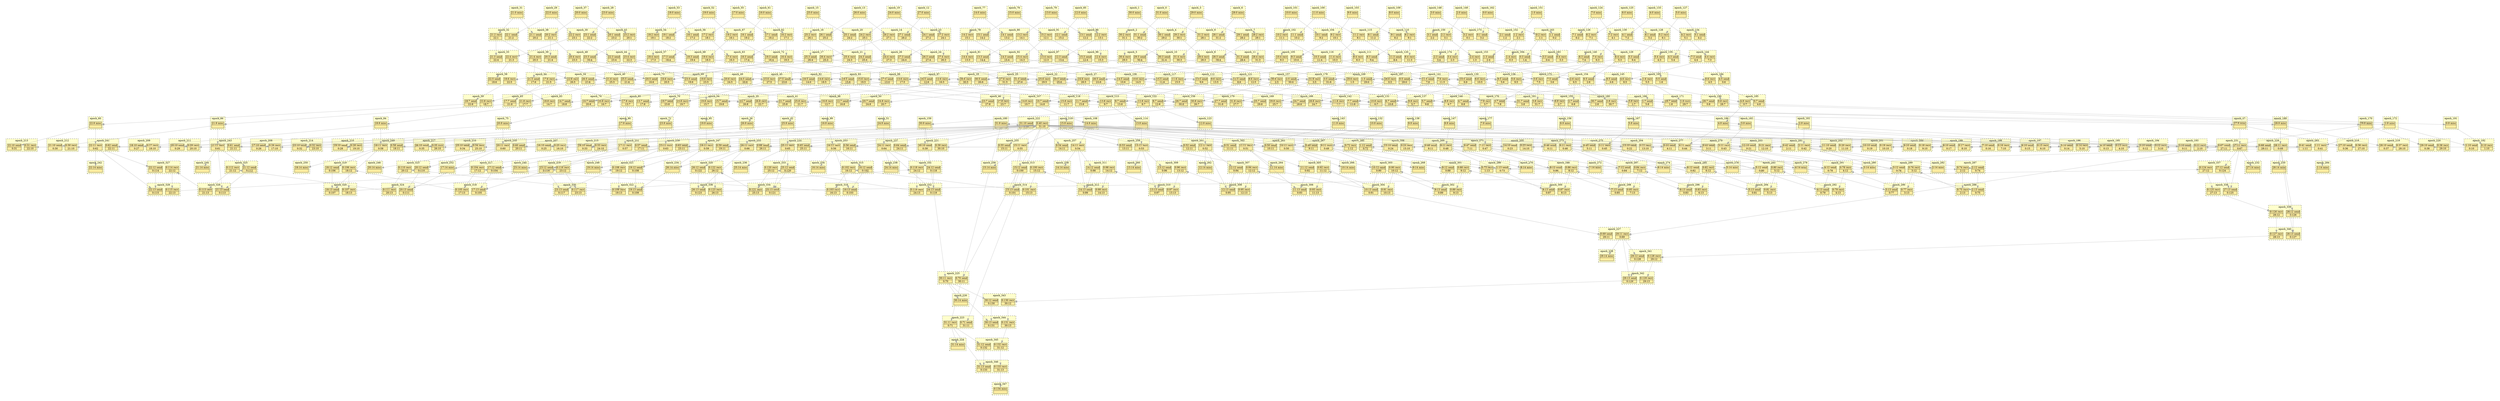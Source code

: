 digraph{node[shape=none margin=0 style=filled colorscheme=ylorrd9 fillcolor=2];compound=true;splines=line;subgraph clusterdummy0_0{style=invis;subgraph clusterdummy0_1{style=invis;subgraph clusterdummy0_2{style=invis;subgraph cluster0{style=dashed;colorscheme=ylorrd9;bgcolor=1;edge[arrowhead=empty];label=epoch_0;585[label=<<table border="0" cellborder="0" cellspacing="0"><tr><td>31:0 misc</td></tr><hr/><tr><td> </td></tr></table>>];}}}}subgraph clusterdummy1_0{style=invis;subgraph clusterdummy1_1{style=invis;subgraph clusterdummy1_2{style=invis;subgraph cluster1{style=dashed;colorscheme=ylorrd9;bgcolor=1;edge[arrowhead=empty];label=epoch_1;570[label=<<table border="0" cellborder="0" cellspacing="0"><tr><td>30:0 misc</td></tr><hr/><tr><td> </td></tr></table>>];}}}}subgraph clusterdummy2_0{style=invis;subgraph clusterdummy2_1{style=invis;subgraph clusterdummy2_2{style=invis;subgraph cluster2{style=dashed;colorscheme=ylorrd9;bgcolor=1;edge[arrowhead=empty];label=epoch_2;572[label=<<table border="0" cellborder="0" cellspacing="0"><tr><td>30:2 recv</td></tr><hr/><tr><td> 31:1 </td></tr></table>>];586[label=<<table border="0" cellborder="0" cellspacing="0"><tr><td>31:1 send</td></tr><hr/><tr><td> 30:2 </td></tr></table>>];}}}}subgraph clusterdummy3_0{style=invis;subgraph clusterdummy3_1{style=invis;subgraph clusterdummy3_2{style=invis;subgraph cluster3{style=dashed;colorscheme=ylorrd9;bgcolor=1;edge[arrowhead=empty];label=epoch_3;555[label=<<table border="0" cellborder="0" cellspacing="0"><tr><td>29:0 misc</td></tr><hr/><tr><td> </td></tr></table>>];}}}}subgraph clusterdummy4_0{style=invis;subgraph clusterdummy4_1{style=invis;subgraph clusterdummy4_2{style=invis;subgraph cluster4{style=dashed;colorscheme=ylorrd9;bgcolor=1;edge[arrowhead=empty];label=epoch_4;557[label=<<table border="0" cellborder="0" cellspacing="0"><tr><td>29:2 recv</td></tr><hr/><tr><td> 30:1 </td></tr></table>>];571[label=<<table border="0" cellborder="0" cellspacing="0"><tr><td>30:1 send</td></tr><hr/><tr><td> 29:2 </td></tr></table>>];}}}}subgraph clusterdummy5_0{style=invis;subgraph clusterdummy5_1{style=invis;subgraph clusterdummy5_2{style=invis;subgraph cluster5{style=dashed;colorscheme=ylorrd9;bgcolor=1;edge[arrowhead=empty];label=epoch_5;558[label=<<table border="0" cellborder="0" cellspacing="0"><tr><td>29:3 send</td></tr><hr/><tr><td> 30:4 </td></tr></table>>];574[label=<<table border="0" cellborder="0" cellspacing="0"><tr><td>30:4 recv</td></tr><hr/><tr><td> 29:3 </td></tr></table>>];}}}}subgraph clusterdummy6_0{style=invis;subgraph clusterdummy6_1{style=invis;subgraph clusterdummy6_2{style=invis;subgraph cluster6{style=dashed;colorscheme=ylorrd9;bgcolor=1;edge[arrowhead=empty];label=epoch_6;540[label=<<table border="0" cellborder="0" cellspacing="0"><tr><td>28:0 misc</td></tr><hr/><tr><td> </td></tr></table>>];}}}}subgraph clusterdummy7_0{style=invis;subgraph clusterdummy7_1{style=invis;subgraph clusterdummy7_2{style=invis;subgraph cluster7{style=dashed;colorscheme=ylorrd9;bgcolor=1;edge[arrowhead=empty];label=epoch_7;542[label=<<table border="0" cellborder="0" cellspacing="0"><tr><td>28:2 recv</td></tr><hr/><tr><td> 29:1 </td></tr></table>>];556[label=<<table border="0" cellborder="0" cellspacing="0"><tr><td>29:1 send</td></tr><hr/><tr><td> 28:2 </td></tr></table>>];}}}}subgraph clusterdummy8_0{style=invis;subgraph clusterdummy8_1{style=invis;subgraph clusterdummy8_2{style=invis;subgraph cluster8{style=dashed;colorscheme=ylorrd9;bgcolor=1;edge[arrowhead=empty];label=epoch_8;543[label=<<table border="0" cellborder="0" cellspacing="0"><tr><td>28:3 send</td></tr><hr/><tr><td> 29:4 </td></tr></table>>];559[label=<<table border="0" cellborder="0" cellspacing="0"><tr><td>29:4 recv</td></tr><hr/><tr><td> 28:3 </td></tr></table>>];}}}}subgraph clusterdummy9_0{style=invis;subgraph clusterdummy9_1{style=invis;subgraph clusterdummy9_2{style=invis;subgraph cluster9{style=dashed;colorscheme=ylorrd9;bgcolor=1;edge[arrowhead=empty];label=epoch_9;541[label=<<table border="0" cellborder="0" cellspacing="0"><tr><td>28:1 send</td></tr><hr/><tr><td> 31:2 </td></tr></table>>];587[label=<<table border="0" cellborder="0" cellspacing="0"><tr><td>31:2 recv</td></tr><hr/><tr><td> 28:1 </td></tr></table>>];}}}}subgraph clusterdummy10_0{style=invis;subgraph clusterdummy10_1{style=invis;subgraph clusterdummy10_2{style=invis;subgraph cluster10{style=dashed;colorscheme=ylorrd9;bgcolor=1;edge[arrowhead=empty];label=epoch_10;573[label=<<table border="0" cellborder="0" cellspacing="0"><tr><td>30:3 send</td></tr><hr/><tr><td> 31:4 </td></tr></table>>];589[label=<<table border="0" cellborder="0" cellspacing="0"><tr><td>31:4 recv</td></tr><hr/><tr><td> 30:3 </td></tr></table>>];}}}}subgraph clusterdummy11_0{style=invis;subgraph clusterdummy11_1{style=invis;subgraph clusterdummy11_2{style=invis;subgraph cluster11{style=dashed;colorscheme=ylorrd9;bgcolor=1;edge[arrowhead=empty];label=epoch_11;544[label=<<table border="0" cellborder="0" cellspacing="0"><tr><td>28:4 recv</td></tr><hr/><tr><td> 31:3 </td></tr></table>>];588[label=<<table border="0" cellborder="0" cellspacing="0"><tr><td>31:3 send</td></tr><hr/><tr><td> 28:4 </td></tr></table>>];}}}}subgraph clusterdummy12_0{style=invis;subgraph clusterdummy12_1{style=invis;subgraph clusterdummy12_2{style=invis;subgraph cluster12{style=dashed;colorscheme=ylorrd9;bgcolor=1;edge[arrowhead=empty];label=epoch_12;525[label=<<table border="0" cellborder="0" cellspacing="0"><tr><td>27:0 misc</td></tr><hr/><tr><td> </td></tr></table>>];}}}}subgraph clusterdummy13_0{style=invis;subgraph clusterdummy13_1{style=invis;subgraph clusterdummy13_2{style=invis;subgraph cluster13{style=dashed;colorscheme=ylorrd9;bgcolor=1;edge[arrowhead=empty];label=epoch_13;510[label=<<table border="0" cellborder="0" cellspacing="0"><tr><td>26:0 misc</td></tr><hr/><tr><td> </td></tr></table>>];}}}}subgraph clusterdummy14_0{style=invis;subgraph clusterdummy14_1{style=invis;subgraph clusterdummy14_2{style=invis;subgraph cluster14{style=dashed;colorscheme=ylorrd9;bgcolor=1;edge[arrowhead=empty];label=epoch_14;512[label=<<table border="0" cellborder="0" cellspacing="0"><tr><td>26:2 recv</td></tr><hr/><tr><td> 27:1 </td></tr></table>>];526[label=<<table border="0" cellborder="0" cellspacing="0"><tr><td>27:1 send</td></tr><hr/><tr><td> 26:2 </td></tr></table>>];}}}}subgraph clusterdummy15_0{style=invis;subgraph clusterdummy15_1{style=invis;subgraph clusterdummy15_2{style=invis;subgraph cluster15{style=dashed;colorscheme=ylorrd9;bgcolor=1;edge[arrowhead=empty];label=epoch_15;495[label=<<table border="0" cellborder="0" cellspacing="0"><tr><td>25:0 misc</td></tr><hr/><tr><td> </td></tr></table>>];}}}}subgraph clusterdummy16_0{style=invis;subgraph clusterdummy16_1{style=invis;subgraph clusterdummy16_2{style=invis;subgraph cluster16{style=dashed;colorscheme=ylorrd9;bgcolor=1;edge[arrowhead=empty];label=epoch_16;497[label=<<table border="0" cellborder="0" cellspacing="0"><tr><td>25:2 recv</td></tr><hr/><tr><td> 26:1 </td></tr></table>>];511[label=<<table border="0" cellborder="0" cellspacing="0"><tr><td>26:1 send</td></tr><hr/><tr><td> 25:2 </td></tr></table>>];}}}}subgraph clusterdummy17_0{style=invis;subgraph clusterdummy17_1{style=invis;subgraph clusterdummy17_2{style=invis;subgraph cluster17{style=dashed;colorscheme=ylorrd9;bgcolor=1;edge[arrowhead=empty];label=epoch_17;498[label=<<table border="0" cellborder="0" cellspacing="0"><tr><td>25:3 send</td></tr><hr/><tr><td> 26:4 </td></tr></table>>];514[label=<<table border="0" cellborder="0" cellspacing="0"><tr><td>26:4 recv</td></tr><hr/><tr><td> 25:3 </td></tr></table>>];}}}}subgraph clusterdummy18_0{style=invis;subgraph clusterdummy18_1{style=invis;subgraph clusterdummy18_2{style=invis;subgraph cluster18{style=dashed;colorscheme=ylorrd9;bgcolor=1;edge[arrowhead=empty];label=epoch_18;516[label=<<table border="0" cellborder="0" cellspacing="0"><tr><td>26:6 recv</td></tr><hr/><tr><td> 30:5 </td></tr></table>>];575[label=<<table border="0" cellborder="0" cellspacing="0"><tr><td>30:5 send</td></tr><hr/><tr><td> 26:6 </td></tr></table>>];}}}}subgraph clusterdummy19_0{style=invis;subgraph clusterdummy19_1{style=invis;subgraph clusterdummy19_2{style=invis;subgraph cluster19{style=dashed;colorscheme=ylorrd9;bgcolor=1;edge[arrowhead=empty];label=epoch_19;480[label=<<table border="0" cellborder="0" cellspacing="0"><tr><td>24:0 misc</td></tr><hr/><tr><td> </td></tr></table>>];}}}}subgraph clusterdummy20_0{style=invis;subgraph clusterdummy20_1{style=invis;subgraph clusterdummy20_2{style=invis;subgraph cluster20{style=dashed;colorscheme=ylorrd9;bgcolor=1;edge[arrowhead=empty];label=epoch_20;482[label=<<table border="0" cellborder="0" cellspacing="0"><tr><td>24:2 recv</td></tr><hr/><tr><td> 25:1 </td></tr></table>>];496[label=<<table border="0" cellborder="0" cellspacing="0"><tr><td>25:1 send</td></tr><hr/><tr><td> 24:2 </td></tr></table>>];}}}}subgraph clusterdummy21_0{style=invis;subgraph clusterdummy21_1{style=invis;subgraph clusterdummy21_2{style=invis;subgraph cluster21{style=dashed;colorscheme=ylorrd9;bgcolor=1;edge[arrowhead=empty];label=epoch_21;483[label=<<table border="0" cellborder="0" cellspacing="0"><tr><td>24:3 send</td></tr><hr/><tr><td> 25:4 </td></tr></table>>];499[label=<<table border="0" cellborder="0" cellspacing="0"><tr><td>25:4 recv</td></tr><hr/><tr><td> 24:3 </td></tr></table>>];}}}}subgraph clusterdummy22_0{style=invis;subgraph clusterdummy22_1{style=invis;subgraph clusterdummy22_2{style=invis;subgraph cluster22{style=dashed;colorscheme=ylorrd9;bgcolor=1;edge[arrowhead=empty];label=epoch_22;501[label=<<table border="0" cellborder="0" cellspacing="0"><tr><td>25:6 recv</td></tr><hr/><tr><td> 29:5 </td></tr></table>>];560[label=<<table border="0" cellborder="0" cellspacing="0"><tr><td>29:5 send</td></tr><hr/><tr><td> 25:6 </td></tr></table>>];}}}}subgraph clusterdummy23_0{style=invis;subgraph clusterdummy23_1{style=invis;subgraph clusterdummy23_2{style=invis;subgraph cluster23{style=dashed;colorscheme=ylorrd9;bgcolor=1;edge[arrowhead=empty];label=epoch_23;481[label=<<table border="0" cellborder="0" cellspacing="0"><tr><td>24:1 send</td></tr><hr/><tr><td> 27:2 </td></tr></table>>];527[label=<<table border="0" cellborder="0" cellspacing="0"><tr><td>27:2 recv</td></tr><hr/><tr><td> 24:1 </td></tr></table>>];}}}}subgraph clusterdummy24_0{style=invis;subgraph clusterdummy24_1{style=invis;subgraph clusterdummy24_2{style=invis;subgraph cluster24{style=dashed;colorscheme=ylorrd9;bgcolor=1;edge[arrowhead=empty];label=epoch_24;513[label=<<table border="0" cellborder="0" cellspacing="0"><tr><td>26:3 send</td></tr><hr/><tr><td> 27:4 </td></tr></table>>];529[label=<<table border="0" cellborder="0" cellspacing="0"><tr><td>27:4 recv</td></tr><hr/><tr><td> 26:3 </td></tr></table>>];}}}}subgraph clusterdummy25_0{style=invis;subgraph clusterdummy25_1{style=invis;subgraph clusterdummy25_2{style=invis;subgraph cluster25{style=dashed;colorscheme=ylorrd9;bgcolor=1;edge[arrowhead=empty];label=epoch_25;531[label=<<table border="0" cellborder="0" cellspacing="0"><tr><td>27:6 recv</td></tr><hr/><tr><td> 31:5 </td></tr></table>>];590[label=<<table border="0" cellborder="0" cellspacing="0"><tr><td>31:5 send</td></tr><hr/><tr><td> 27:6 </td></tr></table>>];}}}}subgraph clusterdummy26_0{style=invis;subgraph clusterdummy26_1{style=invis;subgraph clusterdummy26_2{style=invis;subgraph cluster26{style=dashed;colorscheme=ylorrd9;bgcolor=1;edge[arrowhead=empty];label=epoch_26;484[label=<<table border="0" cellborder="0" cellspacing="0"><tr><td>24:4 recv</td></tr><hr/><tr><td> 27:3 </td></tr></table>>];528[label=<<table border="0" cellborder="0" cellspacing="0"><tr><td>27:3 send</td></tr><hr/><tr><td> 24:4 </td></tr></table>>];}}}}subgraph clusterdummy27_0{style=invis;subgraph clusterdummy27_1{style=invis;subgraph clusterdummy27_2{style=invis;subgraph cluster27{style=dashed;colorscheme=ylorrd9;bgcolor=1;edge[arrowhead=empty];label=epoch_27;486[label=<<table border="0" cellborder="0" cellspacing="0"><tr><td>24:6 recv</td></tr><hr/><tr><td> 28:5 </td></tr></table>>];545[label=<<table border="0" cellborder="0" cellspacing="0"><tr><td>28:5 send</td></tr><hr/><tr><td> 24:6 </td></tr></table>>];}}}}subgraph clusterdummy28_0{style=invis;subgraph clusterdummy28_1{style=invis;subgraph clusterdummy28_2{style=invis;subgraph cluster28{style=dashed;colorscheme=ylorrd9;bgcolor=1;edge[arrowhead=empty];label=epoch_28;465[label=<<table border="0" cellborder="0" cellspacing="0"><tr><td>23:0 misc</td></tr><hr/><tr><td> </td></tr></table>>];}}}}subgraph clusterdummy29_0{style=invis;subgraph clusterdummy29_1{style=invis;subgraph clusterdummy29_2{style=invis;subgraph cluster29{style=dashed;colorscheme=ylorrd9;bgcolor=1;edge[arrowhead=empty];label=epoch_29;450[label=<<table border="0" cellborder="0" cellspacing="0"><tr><td>22:0 misc</td></tr><hr/><tr><td> </td></tr></table>>];}}}}subgraph clusterdummy30_0{style=invis;subgraph clusterdummy30_1{style=invis;subgraph clusterdummy30_2{style=invis;subgraph cluster30{style=dashed;colorscheme=ylorrd9;bgcolor=1;edge[arrowhead=empty];label=epoch_30;452[label=<<table border="0" cellborder="0" cellspacing="0"><tr><td>22:2 recv</td></tr><hr/><tr><td> 23:1 </td></tr></table>>];466[label=<<table border="0" cellborder="0" cellspacing="0"><tr><td>23:1 send</td></tr><hr/><tr><td> 22:2 </td></tr></table>>];}}}}subgraph clusterdummy31_0{style=invis;subgraph clusterdummy31_1{style=invis;subgraph clusterdummy31_2{style=invis;subgraph cluster31{style=dashed;colorscheme=ylorrd9;bgcolor=1;edge[arrowhead=empty];label=epoch_31;435[label=<<table border="0" cellborder="0" cellspacing="0"><tr><td>21:0 misc</td></tr><hr/><tr><td> </td></tr></table>>];}}}}subgraph clusterdummy32_0{style=invis;subgraph clusterdummy32_1{style=invis;subgraph clusterdummy32_2{style=invis;subgraph cluster32{style=dashed;colorscheme=ylorrd9;bgcolor=1;edge[arrowhead=empty];label=epoch_32;437[label=<<table border="0" cellborder="0" cellspacing="0"><tr><td>21:2 recv</td></tr><hr/><tr><td> 22:1 </td></tr></table>>];451[label=<<table border="0" cellborder="0" cellspacing="0"><tr><td>22:1 send</td></tr><hr/><tr><td> 21:2 </td></tr></table>>];}}}}subgraph clusterdummy33_0{style=invis;subgraph clusterdummy33_1{style=invis;subgraph clusterdummy33_2{style=invis;subgraph cluster33{style=dashed;colorscheme=ylorrd9;bgcolor=1;edge[arrowhead=empty];label=epoch_33;438[label=<<table border="0" cellborder="0" cellspacing="0"><tr><td>21:3 send</td></tr><hr/><tr><td> 22:4 </td></tr></table>>];454[label=<<table border="0" cellborder="0" cellspacing="0"><tr><td>22:4 recv</td></tr><hr/><tr><td> 21:3 </td></tr></table>>];}}}}subgraph clusterdummy34_0{style=invis;subgraph clusterdummy34_1{style=invis;subgraph clusterdummy34_2{style=invis;subgraph cluster34{style=dashed;colorscheme=ylorrd9;bgcolor=1;edge[arrowhead=empty];label=epoch_34;456[label=<<table border="0" cellborder="0" cellspacing="0"><tr><td>22:6 recv</td></tr><hr/><tr><td> 26:5 </td></tr></table>>];515[label=<<table border="0" cellborder="0" cellspacing="0"><tr><td>26:5 send</td></tr><hr/><tr><td> 22:6 </td></tr></table>>];}}}}subgraph clusterdummy35_0{style=invis;subgraph clusterdummy35_1{style=invis;subgraph clusterdummy35_2{style=invis;subgraph cluster35{style=dashed;colorscheme=ylorrd9;bgcolor=1;edge[arrowhead=empty];label=epoch_35;457[label=<<table border="0" cellborder="0" cellspacing="0"><tr><td>22:7 send</td></tr><hr/><tr><td> 26:8 </td></tr></table>>];518[label=<<table border="0" cellborder="0" cellspacing="0"><tr><td>26:8 recv</td></tr><hr/><tr><td> 22:7 </td></tr></table>>];}}}}subgraph clusterdummy36_0{style=invis;subgraph clusterdummy36_1{style=invis;subgraph clusterdummy36_2{style=invis;subgraph cluster36{style=dashed;colorscheme=ylorrd9;bgcolor=1;edge[arrowhead=empty];label=epoch_36;519[label=<<table border="0" cellborder="0" cellspacing="0"><tr><td>26:9 misc</td></tr><hr/><tr><td> </td></tr></table>>];}}}}subgraph clusterdummy37_0{style=invis;subgraph clusterdummy37_1{style=invis;subgraph clusterdummy37_2{style=invis;subgraph cluster37{style=dashed;colorscheme=ylorrd9;bgcolor=1;edge[arrowhead=empty];label=epoch_37;420[label=<<table border="0" cellborder="0" cellspacing="0"><tr><td>20:0 misc</td></tr><hr/><tr><td> </td></tr></table>>];}}}}subgraph clusterdummy38_0{style=invis;subgraph clusterdummy38_1{style=invis;subgraph clusterdummy38_2{style=invis;subgraph cluster38{style=dashed;colorscheme=ylorrd9;bgcolor=1;edge[arrowhead=empty];label=epoch_38;422[label=<<table border="0" cellborder="0" cellspacing="0"><tr><td>20:2 recv</td></tr><hr/><tr><td> 21:1 </td></tr></table>>];436[label=<<table border="0" cellborder="0" cellspacing="0"><tr><td>21:1 send</td></tr><hr/><tr><td> 20:2 </td></tr></table>>];}}}}subgraph clusterdummy39_0{style=invis;subgraph clusterdummy39_1{style=invis;subgraph clusterdummy39_2{style=invis;subgraph cluster39{style=dashed;colorscheme=ylorrd9;bgcolor=1;edge[arrowhead=empty];label=epoch_39;423[label=<<table border="0" cellborder="0" cellspacing="0"><tr><td>20:3 send</td></tr><hr/><tr><td> 21:4 </td></tr></table>>];439[label=<<table border="0" cellborder="0" cellspacing="0"><tr><td>21:4 recv</td></tr><hr/><tr><td> 20:3 </td></tr></table>>];}}}}subgraph clusterdummy40_0{style=invis;subgraph clusterdummy40_1{style=invis;subgraph clusterdummy40_2{style=invis;subgraph cluster40{style=dashed;colorscheme=ylorrd9;bgcolor=1;edge[arrowhead=empty];label=epoch_40;441[label=<<table border="0" cellborder="0" cellspacing="0"><tr><td>21:6 recv</td></tr><hr/><tr><td> 25:5 </td></tr></table>>];500[label=<<table border="0" cellborder="0" cellspacing="0"><tr><td>25:5 send</td></tr><hr/><tr><td> 21:6 </td></tr></table>>];}}}}subgraph clusterdummy41_0{style=invis;subgraph clusterdummy41_1{style=invis;subgraph clusterdummy41_2{style=invis;subgraph cluster41{style=dashed;colorscheme=ylorrd9;bgcolor=1;edge[arrowhead=empty];label=epoch_41;442[label=<<table border="0" cellborder="0" cellspacing="0"><tr><td>21:7 send</td></tr><hr/><tr><td> 25:8 </td></tr></table>>];503[label=<<table border="0" cellborder="0" cellspacing="0"><tr><td>25:8 recv</td></tr><hr/><tr><td> 21:7 </td></tr></table>>];}}}}subgraph clusterdummy42_0{style=invis;subgraph clusterdummy42_1{style=invis;subgraph clusterdummy42_2{style=invis;subgraph cluster42{style=dashed;colorscheme=ylorrd9;bgcolor=1;edge[arrowhead=empty];label=epoch_42;504[label=<<table border="0" cellborder="0" cellspacing="0"><tr><td>25:9 misc</td></tr><hr/><tr><td> </td></tr></table>>];}}}}subgraph clusterdummy43_0{style=invis;subgraph clusterdummy43_1{style=invis;subgraph clusterdummy43_2{style=invis;subgraph cluster43{style=dashed;colorscheme=ylorrd9;bgcolor=1;edge[arrowhead=empty];label=epoch_43;421[label=<<table border="0" cellborder="0" cellspacing="0"><tr><td>20:1 send</td></tr><hr/><tr><td> 23:2 </td></tr></table>>];467[label=<<table border="0" cellborder="0" cellspacing="0"><tr><td>23:2 recv</td></tr><hr/><tr><td> 20:1 </td></tr></table>>];}}}}subgraph clusterdummy44_0{style=invis;subgraph clusterdummy44_1{style=invis;subgraph clusterdummy44_2{style=invis;subgraph cluster44{style=dashed;colorscheme=ylorrd9;bgcolor=1;edge[arrowhead=empty];label=epoch_44;453[label=<<table border="0" cellborder="0" cellspacing="0"><tr><td>22:3 send</td></tr><hr/><tr><td> 23:4 </td></tr></table>>];469[label=<<table border="0" cellborder="0" cellspacing="0"><tr><td>23:4 recv</td></tr><hr/><tr><td> 22:3 </td></tr></table>>];}}}}subgraph clusterdummy45_0{style=invis;subgraph clusterdummy45_1{style=invis;subgraph clusterdummy45_2{style=invis;subgraph cluster45{style=dashed;colorscheme=ylorrd9;bgcolor=1;edge[arrowhead=empty];label=epoch_45;471[label=<<table border="0" cellborder="0" cellspacing="0"><tr><td>23:6 recv</td></tr><hr/><tr><td> 27:5 </td></tr></table>>];530[label=<<table border="0" cellborder="0" cellspacing="0"><tr><td>27:5 send</td></tr><hr/><tr><td> 23:6 </td></tr></table>>];}}}}subgraph clusterdummy46_0{style=invis;subgraph clusterdummy46_1{style=invis;subgraph clusterdummy46_2{style=invis;subgraph cluster46{style=dashed;colorscheme=ylorrd9;bgcolor=1;edge[arrowhead=empty];label=epoch_46;472[label=<<table border="0" cellborder="0" cellspacing="0"><tr><td>23:7 send</td></tr><hr/><tr><td> 27:8 </td></tr></table>>];533[label=<<table border="0" cellborder="0" cellspacing="0"><tr><td>27:8 recv</td></tr><hr/><tr><td> 23:7 </td></tr></table>>];}}}}subgraph clusterdummy47_0{style=invis;subgraph clusterdummy47_1{style=invis;subgraph clusterdummy47_2{style=invis;subgraph cluster47{style=dashed;colorscheme=ylorrd9;bgcolor=1;edge[arrowhead=empty];label=epoch_47;534[label=<<table border="0" cellborder="0" cellspacing="0"><tr><td>27:9 misc</td></tr><hr/><tr><td> </td></tr></table>>];}}}}subgraph clusterdummy48_0{style=invis;subgraph clusterdummy48_1{style=invis;subgraph clusterdummy48_2{style=invis;subgraph cluster48{style=dashed;colorscheme=ylorrd9;bgcolor=1;edge[arrowhead=empty];label=epoch_48;424[label=<<table border="0" cellborder="0" cellspacing="0"><tr><td>20:4 recv</td></tr><hr/><tr><td> 23:3 </td></tr></table>>];468[label=<<table border="0" cellborder="0" cellspacing="0"><tr><td>23:3 send</td></tr><hr/><tr><td> 20:4 </td></tr></table>>];}}}}subgraph clusterdummy49_0{style=invis;subgraph clusterdummy49_1{style=invis;subgraph clusterdummy49_2{style=invis;subgraph cluster49{style=dashed;colorscheme=ylorrd9;bgcolor=1;edge[arrowhead=empty];label=epoch_49;426[label=<<table border="0" cellborder="0" cellspacing="0"><tr><td>20:6 recv</td></tr><hr/><tr><td> 24:5 </td></tr></table>>];485[label=<<table border="0" cellborder="0" cellspacing="0"><tr><td>24:5 send</td></tr><hr/><tr><td> 20:6 </td></tr></table>>];}}}}subgraph clusterdummy50_0{style=invis;subgraph clusterdummy50_1{style=invis;subgraph clusterdummy50_2{style=invis;subgraph cluster50{style=dashed;colorscheme=ylorrd9;bgcolor=1;edge[arrowhead=empty];label=epoch_50;427[label=<<table border="0" cellborder="0" cellspacing="0"><tr><td>20:7 send</td></tr><hr/><tr><td> 24:8 </td></tr></table>>];488[label=<<table border="0" cellborder="0" cellspacing="0"><tr><td>24:8 recv</td></tr><hr/><tr><td> 20:7 </td></tr></table>>];}}}}subgraph clusterdummy51_0{style=invis;subgraph clusterdummy51_1{style=invis;subgraph clusterdummy51_2{style=invis;subgraph cluster51{style=dashed;colorscheme=ylorrd9;bgcolor=1;edge[arrowhead=empty];label=epoch_51;489[label=<<table border="0" cellborder="0" cellspacing="0"><tr><td>24:9 misc</td></tr><hr/><tr><td> </td></tr></table>>];}}}}subgraph clusterdummy52_0{style=invis;subgraph clusterdummy52_1{style=invis;subgraph clusterdummy52_2{style=invis;subgraph cluster52{style=dashed;colorscheme=ylorrd9;bgcolor=1;edge[arrowhead=empty];label=epoch_52;405[label=<<table border="0" cellborder="0" cellspacing="0"><tr><td>19:0 misc</td></tr><hr/><tr><td> </td></tr></table>>];}}}}subgraph clusterdummy53_0{style=invis;subgraph clusterdummy53_1{style=invis;subgraph clusterdummy53_2{style=invis;subgraph cluster53{style=dashed;colorscheme=ylorrd9;bgcolor=1;edge[arrowhead=empty];label=epoch_53;390[label=<<table border="0" cellborder="0" cellspacing="0"><tr><td>18:0 misc</td></tr><hr/><tr><td> </td></tr></table>>];}}}}subgraph clusterdummy54_0{style=invis;subgraph clusterdummy54_1{style=invis;subgraph clusterdummy54_2{style=invis;subgraph cluster54{style=dashed;colorscheme=ylorrd9;bgcolor=1;edge[arrowhead=empty];label=epoch_54;392[label=<<table border="0" cellborder="0" cellspacing="0"><tr><td>18:2 recv</td></tr><hr/><tr><td> 19:1 </td></tr></table>>];406[label=<<table border="0" cellborder="0" cellspacing="0"><tr><td>19:1 send</td></tr><hr/><tr><td> 18:2 </td></tr></table>>];}}}}subgraph clusterdummy55_0{style=invis;subgraph clusterdummy55_1{style=invis;subgraph clusterdummy55_2{style=invis;subgraph cluster55{style=dashed;colorscheme=ylorrd9;bgcolor=1;edge[arrowhead=empty];label=epoch_55;375[label=<<table border="0" cellborder="0" cellspacing="0"><tr><td>17:0 misc</td></tr><hr/><tr><td> </td></tr></table>>];}}}}subgraph clusterdummy56_0{style=invis;subgraph clusterdummy56_1{style=invis;subgraph clusterdummy56_2{style=invis;subgraph cluster56{style=dashed;colorscheme=ylorrd9;bgcolor=1;edge[arrowhead=empty];label=epoch_56;377[label=<<table border="0" cellborder="0" cellspacing="0"><tr><td>17:2 recv</td></tr><hr/><tr><td> 18:1 </td></tr></table>>];391[label=<<table border="0" cellborder="0" cellspacing="0"><tr><td>18:1 send</td></tr><hr/><tr><td> 17:2 </td></tr></table>>];}}}}subgraph clusterdummy57_0{style=invis;subgraph clusterdummy57_1{style=invis;subgraph clusterdummy57_2{style=invis;subgraph cluster57{style=dashed;colorscheme=ylorrd9;bgcolor=1;edge[arrowhead=empty];label=epoch_57;378[label=<<table border="0" cellborder="0" cellspacing="0"><tr><td>17:3 send</td></tr><hr/><tr><td> 18:4 </td></tr></table>>];394[label=<<table border="0" cellborder="0" cellspacing="0"><tr><td>18:4 recv</td></tr><hr/><tr><td> 17:3 </td></tr></table>>];}}}}subgraph clusterdummy58_0{style=invis;subgraph clusterdummy58_1{style=invis;subgraph clusterdummy58_2{style=invis;subgraph cluster58{style=dashed;colorscheme=ylorrd9;bgcolor=1;edge[arrowhead=empty];label=epoch_58;396[label=<<table border="0" cellborder="0" cellspacing="0"><tr><td>18:6 recv</td></tr><hr/><tr><td> 22:5 </td></tr></table>>];455[label=<<table border="0" cellborder="0" cellspacing="0"><tr><td>22:5 send</td></tr><hr/><tr><td> 18:6 </td></tr></table>>];}}}}subgraph clusterdummy59_0{style=invis;subgraph clusterdummy59_1{style=invis;subgraph clusterdummy59_2{style=invis;subgraph cluster59{style=dashed;colorscheme=ylorrd9;bgcolor=1;edge[arrowhead=empty];label=epoch_59;397[label=<<table border="0" cellborder="0" cellspacing="0"><tr><td>18:7 send</td></tr><hr/><tr><td> 22:8 </td></tr></table>>];458[label=<<table border="0" cellborder="0" cellspacing="0"><tr><td>22:8 recv</td></tr><hr/><tr><td> 18:7 </td></tr></table>>];}}}}subgraph clusterdummy60_0{style=invis;subgraph clusterdummy60_1{style=invis;subgraph clusterdummy60_2{style=invis;subgraph cluster60{style=dashed;colorscheme=ylorrd9;bgcolor=1;edge[arrowhead=empty];label=epoch_60;459[label=<<table border="0" cellborder="0" cellspacing="0"><tr><td>22:9 misc</td></tr><hr/><tr><td> </td></tr></table>>];}}}}subgraph clusterdummy61_0{style=invis;subgraph clusterdummy61_1{style=invis;subgraph clusterdummy61_2{style=invis;subgraph cluster61{style=dashed;colorscheme=ylorrd9;bgcolor=1;edge[arrowhead=empty];label=epoch_61;360[label=<<table border="0" cellborder="0" cellspacing="0"><tr><td>16:0 misc</td></tr><hr/><tr><td> </td></tr></table>>];}}}}subgraph clusterdummy62_0{style=invis;subgraph clusterdummy62_1{style=invis;subgraph clusterdummy62_2{style=invis;subgraph cluster62{style=dashed;colorscheme=ylorrd9;bgcolor=1;edge[arrowhead=empty];label=epoch_62;362[label=<<table border="0" cellborder="0" cellspacing="0"><tr><td>16:2 recv</td></tr><hr/><tr><td> 17:1 </td></tr></table>>];376[label=<<table border="0" cellborder="0" cellspacing="0"><tr><td>17:1 send</td></tr><hr/><tr><td> 16:2 </td></tr></table>>];}}}}subgraph clusterdummy63_0{style=invis;subgraph clusterdummy63_1{style=invis;subgraph clusterdummy63_2{style=invis;subgraph cluster63{style=dashed;colorscheme=ylorrd9;bgcolor=1;edge[arrowhead=empty];label=epoch_63;363[label=<<table border="0" cellborder="0" cellspacing="0"><tr><td>16:3 send</td></tr><hr/><tr><td> 17:4 </td></tr></table>>];379[label=<<table border="0" cellborder="0" cellspacing="0"><tr><td>17:4 recv</td></tr><hr/><tr><td> 16:3 </td></tr></table>>];}}}}subgraph clusterdummy64_0{style=invis;subgraph clusterdummy64_1{style=invis;subgraph clusterdummy64_2{style=invis;subgraph cluster64{style=dashed;colorscheme=ylorrd9;bgcolor=1;edge[arrowhead=empty];label=epoch_64;381[label=<<table border="0" cellborder="0" cellspacing="0"><tr><td>17:6 recv</td></tr><hr/><tr><td> 21:5 </td></tr></table>>];440[label=<<table border="0" cellborder="0" cellspacing="0"><tr><td>21:5 send</td></tr><hr/><tr><td> 17:6 </td></tr></table>>];}}}}subgraph clusterdummy65_0{style=invis;subgraph clusterdummy65_1{style=invis;subgraph clusterdummy65_2{style=invis;subgraph cluster65{style=dashed;colorscheme=ylorrd9;bgcolor=1;edge[arrowhead=empty];label=epoch_65;382[label=<<table border="0" cellborder="0" cellspacing="0"><tr><td>17:7 send</td></tr><hr/><tr><td> 21:8 </td></tr></table>>];443[label=<<table border="0" cellborder="0" cellspacing="0"><tr><td>21:8 recv</td></tr><hr/><tr><td> 17:7 </td></tr></table>>];}}}}subgraph clusterdummy66_0{style=invis;subgraph clusterdummy66_1{style=invis;subgraph clusterdummy66_2{style=invis;subgraph cluster66{style=dashed;colorscheme=ylorrd9;bgcolor=1;edge[arrowhead=empty];label=epoch_66;444[label=<<table border="0" cellborder="0" cellspacing="0"><tr><td>21:9 misc</td></tr><hr/><tr><td> </td></tr></table>>];}}}}subgraph clusterdummy67_0{style=invis;subgraph clusterdummy67_1{style=invis;subgraph clusterdummy67_2{style=invis;subgraph cluster67{style=dashed;colorscheme=ylorrd9;bgcolor=1;edge[arrowhead=empty];label=epoch_67;361[label=<<table border="0" cellborder="0" cellspacing="0"><tr><td>16:1 send</td></tr><hr/><tr><td> 19:2 </td></tr></table>>];407[label=<<table border="0" cellborder="0" cellspacing="0"><tr><td>19:2 recv</td></tr><hr/><tr><td> 16:1 </td></tr></table>>];}}}}subgraph clusterdummy68_0{style=invis;subgraph clusterdummy68_1{style=invis;subgraph clusterdummy68_2{style=invis;subgraph cluster68{style=dashed;colorscheme=ylorrd9;bgcolor=1;edge[arrowhead=empty];label=epoch_68;393[label=<<table border="0" cellborder="0" cellspacing="0"><tr><td>18:3 send</td></tr><hr/><tr><td> 19:4 </td></tr></table>>];409[label=<<table border="0" cellborder="0" cellspacing="0"><tr><td>19:4 recv</td></tr><hr/><tr><td> 18:3 </td></tr></table>>];}}}}subgraph clusterdummy69_0{style=invis;subgraph clusterdummy69_1{style=invis;subgraph clusterdummy69_2{style=invis;subgraph cluster69{style=dashed;colorscheme=ylorrd9;bgcolor=1;edge[arrowhead=empty];label=epoch_69;411[label=<<table border="0" cellborder="0" cellspacing="0"><tr><td>19:6 recv</td></tr><hr/><tr><td> 23:5 </td></tr></table>>];470[label=<<table border="0" cellborder="0" cellspacing="0"><tr><td>23:5 send</td></tr><hr/><tr><td> 19:6 </td></tr></table>>];}}}}subgraph clusterdummy70_0{style=invis;subgraph clusterdummy70_1{style=invis;subgraph clusterdummy70_2{style=invis;subgraph cluster70{style=dashed;colorscheme=ylorrd9;bgcolor=1;edge[arrowhead=empty];label=epoch_70;412[label=<<table border="0" cellborder="0" cellspacing="0"><tr><td>19:7 send</td></tr><hr/><tr><td> 23:8 </td></tr></table>>];473[label=<<table border="0" cellborder="0" cellspacing="0"><tr><td>23:8 recv</td></tr><hr/><tr><td> 19:7 </td></tr></table>>];}}}}subgraph clusterdummy71_0{style=invis;subgraph clusterdummy71_1{style=invis;subgraph clusterdummy71_2{style=invis;subgraph cluster71{style=dashed;colorscheme=ylorrd9;bgcolor=1;edge[arrowhead=empty];label=epoch_71;474[label=<<table border="0" cellborder="0" cellspacing="0"><tr><td>23:9 misc</td></tr><hr/><tr><td> </td></tr></table>>];}}}}subgraph clusterdummy72_0{style=invis;subgraph clusterdummy72_1{style=invis;subgraph clusterdummy72_2{style=invis;subgraph cluster72{style=dashed;colorscheme=ylorrd9;bgcolor=1;edge[arrowhead=empty];label=epoch_72;364[label=<<table border="0" cellborder="0" cellspacing="0"><tr><td>16:4 recv</td></tr><hr/><tr><td> 19:3 </td></tr></table>>];408[label=<<table border="0" cellborder="0" cellspacing="0"><tr><td>19:3 send</td></tr><hr/><tr><td> 16:4 </td></tr></table>>];}}}}subgraph clusterdummy73_0{style=invis;subgraph clusterdummy73_1{style=invis;subgraph clusterdummy73_2{style=invis;subgraph cluster73{style=dashed;colorscheme=ylorrd9;bgcolor=1;edge[arrowhead=empty];label=epoch_73;366[label=<<table border="0" cellborder="0" cellspacing="0"><tr><td>16:6 recv</td></tr><hr/><tr><td> 20:5 </td></tr></table>>];425[label=<<table border="0" cellborder="0" cellspacing="0"><tr><td>20:5 send</td></tr><hr/><tr><td> 16:6 </td></tr></table>>];}}}}subgraph clusterdummy74_0{style=invis;subgraph clusterdummy74_1{style=invis;subgraph clusterdummy74_2{style=invis;subgraph cluster74{style=dashed;colorscheme=ylorrd9;bgcolor=1;edge[arrowhead=empty];label=epoch_74;367[label=<<table border="0" cellborder="0" cellspacing="0"><tr><td>16:7 send</td></tr><hr/><tr><td> 20:8 </td></tr></table>>];428[label=<<table border="0" cellborder="0" cellspacing="0"><tr><td>20:8 recv</td></tr><hr/><tr><td> 16:7 </td></tr></table>>];}}}}subgraph clusterdummy75_0{style=invis;subgraph clusterdummy75_1{style=invis;subgraph clusterdummy75_2{style=invis;subgraph cluster75{style=dashed;colorscheme=ylorrd9;bgcolor=1;edge[arrowhead=empty];label=epoch_75;429[label=<<table border="0" cellborder="0" cellspacing="0"><tr><td>20:9 misc</td></tr><hr/><tr><td> </td></tr></table>>];}}}}subgraph clusterdummy76_0{style=invis;subgraph clusterdummy76_1{style=invis;subgraph clusterdummy76_2{style=invis;subgraph cluster76{style=dashed;colorscheme=ylorrd9;bgcolor=1;edge[arrowhead=empty];label=epoch_76;345[label=<<table border="0" cellborder="0" cellspacing="0"><tr><td>15:0 misc</td></tr><hr/><tr><td> </td></tr></table>>];}}}}subgraph clusterdummy77_0{style=invis;subgraph clusterdummy77_1{style=invis;subgraph clusterdummy77_2{style=invis;subgraph cluster77{style=dashed;colorscheme=ylorrd9;bgcolor=1;edge[arrowhead=empty];label=epoch_77;330[label=<<table border="0" cellborder="0" cellspacing="0"><tr><td>14:0 misc</td></tr><hr/><tr><td> </td></tr></table>>];}}}}subgraph clusterdummy78_0{style=invis;subgraph clusterdummy78_1{style=invis;subgraph clusterdummy78_2{style=invis;subgraph cluster78{style=dashed;colorscheme=ylorrd9;bgcolor=1;edge[arrowhead=empty];label=epoch_78;332[label=<<table border="0" cellborder="0" cellspacing="0"><tr><td>14:2 recv</td></tr><hr/><tr><td> 15:1 </td></tr></table>>];346[label=<<table border="0" cellborder="0" cellspacing="0"><tr><td>15:1 send</td></tr><hr/><tr><td> 14:2 </td></tr></table>>];}}}}subgraph clusterdummy79_0{style=invis;subgraph clusterdummy79_1{style=invis;subgraph clusterdummy79_2{style=invis;subgraph cluster79{style=dashed;colorscheme=ylorrd9;bgcolor=1;edge[arrowhead=empty];label=epoch_79;315[label=<<table border="0" cellborder="0" cellspacing="0"><tr><td>13:0 misc</td></tr><hr/><tr><td> </td></tr></table>>];}}}}subgraph clusterdummy80_0{style=invis;subgraph clusterdummy80_1{style=invis;subgraph clusterdummy80_2{style=invis;subgraph cluster80{style=dashed;colorscheme=ylorrd9;bgcolor=1;edge[arrowhead=empty];label=epoch_80;317[label=<<table border="0" cellborder="0" cellspacing="0"><tr><td>13:2 recv</td></tr><hr/><tr><td> 14:1 </td></tr></table>>];331[label=<<table border="0" cellborder="0" cellspacing="0"><tr><td>14:1 send</td></tr><hr/><tr><td> 13:2 </td></tr></table>>];}}}}subgraph clusterdummy81_0{style=invis;subgraph clusterdummy81_1{style=invis;subgraph clusterdummy81_2{style=invis;subgraph cluster81{style=dashed;colorscheme=ylorrd9;bgcolor=1;edge[arrowhead=empty];label=epoch_81;318[label=<<table border="0" cellborder="0" cellspacing="0"><tr><td>13:3 send</td></tr><hr/><tr><td> 14:4 </td></tr></table>>];334[label=<<table border="0" cellborder="0" cellspacing="0"><tr><td>14:4 recv</td></tr><hr/><tr><td> 13:3 </td></tr></table>>];}}}}subgraph clusterdummy82_0{style=invis;subgraph clusterdummy82_1{style=invis;subgraph clusterdummy82_2{style=invis;subgraph cluster82{style=dashed;colorscheme=ylorrd9;bgcolor=1;edge[arrowhead=empty];label=epoch_82;336[label=<<table border="0" cellborder="0" cellspacing="0"><tr><td>14:6 recv</td></tr><hr/><tr><td> 18:5 </td></tr></table>>];395[label=<<table border="0" cellborder="0" cellspacing="0"><tr><td>18:5 send</td></tr><hr/><tr><td> 14:6 </td></tr></table>>];}}}}subgraph clusterdummy83_0{style=invis;subgraph clusterdummy83_1{style=invis;subgraph clusterdummy83_2{style=invis;subgraph cluster83{style=dashed;colorscheme=ylorrd9;bgcolor=1;edge[arrowhead=empty];label=epoch_83;337[label=<<table border="0" cellborder="0" cellspacing="0"><tr><td>14:7 send</td></tr><hr/><tr><td> 18:8 </td></tr></table>>];398[label=<<table border="0" cellborder="0" cellspacing="0"><tr><td>18:8 recv</td></tr><hr/><tr><td> 14:7 </td></tr></table>>];}}}}subgraph clusterdummy84_0{style=invis;subgraph clusterdummy84_1{style=invis;subgraph clusterdummy84_2{style=invis;subgraph cluster84{style=dashed;colorscheme=ylorrd9;bgcolor=1;edge[arrowhead=empty];label=epoch_84;399[label=<<table border="0" cellborder="0" cellspacing="0"><tr><td>18:9 misc</td></tr><hr/><tr><td> </td></tr></table>>];}}}}subgraph clusterdummy85_0{style=invis;subgraph clusterdummy85_1{style=invis;subgraph clusterdummy85_2{style=invis;subgraph cluster85{style=dashed;colorscheme=ylorrd9;bgcolor=1;edge[arrowhead=empty];label=epoch_85;300[label=<<table border="0" cellborder="0" cellspacing="0"><tr><td>12:0 misc</td></tr><hr/><tr><td> </td></tr></table>>];}}}}subgraph clusterdummy86_0{style=invis;subgraph clusterdummy86_1{style=invis;subgraph clusterdummy86_2{style=invis;subgraph cluster86{style=dashed;colorscheme=ylorrd9;bgcolor=1;edge[arrowhead=empty];label=epoch_86;302[label=<<table border="0" cellborder="0" cellspacing="0"><tr><td>12:2 recv</td></tr><hr/><tr><td> 13:1 </td></tr></table>>];316[label=<<table border="0" cellborder="0" cellspacing="0"><tr><td>13:1 send</td></tr><hr/><tr><td> 12:2 </td></tr></table>>];}}}}subgraph clusterdummy87_0{style=invis;subgraph clusterdummy87_1{style=invis;subgraph clusterdummy87_2{style=invis;subgraph cluster87{style=dashed;colorscheme=ylorrd9;bgcolor=1;edge[arrowhead=empty];label=epoch_87;303[label=<<table border="0" cellborder="0" cellspacing="0"><tr><td>12:3 send</td></tr><hr/><tr><td> 13:4 </td></tr></table>>];319[label=<<table border="0" cellborder="0" cellspacing="0"><tr><td>13:4 recv</td></tr><hr/><tr><td> 12:3 </td></tr></table>>];}}}}subgraph clusterdummy88_0{style=invis;subgraph clusterdummy88_1{style=invis;subgraph clusterdummy88_2{style=invis;subgraph cluster88{style=dashed;colorscheme=ylorrd9;bgcolor=1;edge[arrowhead=empty];label=epoch_88;321[label=<<table border="0" cellborder="0" cellspacing="0"><tr><td>13:6 recv</td></tr><hr/><tr><td> 17:5 </td></tr></table>>];380[label=<<table border="0" cellborder="0" cellspacing="0"><tr><td>17:5 send</td></tr><hr/><tr><td> 13:6 </td></tr></table>>];}}}}subgraph clusterdummy89_0{style=invis;subgraph clusterdummy89_1{style=invis;subgraph clusterdummy89_2{style=invis;subgraph cluster89{style=dashed;colorscheme=ylorrd9;bgcolor=1;edge[arrowhead=empty];label=epoch_89;322[label=<<table border="0" cellborder="0" cellspacing="0"><tr><td>13:7 send</td></tr><hr/><tr><td> 17:8 </td></tr></table>>];383[label=<<table border="0" cellborder="0" cellspacing="0"><tr><td>17:8 recv</td></tr><hr/><tr><td> 13:7 </td></tr></table>>];}}}}subgraph clusterdummy90_0{style=invis;subgraph clusterdummy90_1{style=invis;subgraph clusterdummy90_2{style=invis;subgraph cluster90{style=dashed;colorscheme=ylorrd9;bgcolor=1;edge[arrowhead=empty];label=epoch_90;384[label=<<table border="0" cellborder="0" cellspacing="0"><tr><td>17:9 misc</td></tr><hr/><tr><td> </td></tr></table>>];}}}}subgraph clusterdummy91_0{style=invis;subgraph clusterdummy91_1{style=invis;subgraph clusterdummy91_2{style=invis;subgraph cluster91{style=dashed;colorscheme=ylorrd9;bgcolor=1;edge[arrowhead=empty];label=epoch_91;301[label=<<table border="0" cellborder="0" cellspacing="0"><tr><td>12:1 send</td></tr><hr/><tr><td> 15:2 </td></tr></table>>];347[label=<<table border="0" cellborder="0" cellspacing="0"><tr><td>15:2 recv</td></tr><hr/><tr><td> 12:1 </td></tr></table>>];}}}}subgraph clusterdummy92_0{style=invis;subgraph clusterdummy92_1{style=invis;subgraph clusterdummy92_2{style=invis;subgraph cluster92{style=dashed;colorscheme=ylorrd9;bgcolor=1;edge[arrowhead=empty];label=epoch_92;333[label=<<table border="0" cellborder="0" cellspacing="0"><tr><td>14:3 send</td></tr><hr/><tr><td> 15:4 </td></tr></table>>];349[label=<<table border="0" cellborder="0" cellspacing="0"><tr><td>15:4 recv</td></tr><hr/><tr><td> 14:3 </td></tr></table>>];}}}}subgraph clusterdummy93_0{style=invis;subgraph clusterdummy93_1{style=invis;subgraph clusterdummy93_2{style=invis;subgraph cluster93{style=dashed;colorscheme=ylorrd9;bgcolor=1;edge[arrowhead=empty];label=epoch_93;351[label=<<table border="0" cellborder="0" cellspacing="0"><tr><td>15:6 recv</td></tr><hr/><tr><td> 19:5 </td></tr></table>>];410[label=<<table border="0" cellborder="0" cellspacing="0"><tr><td>19:5 send</td></tr><hr/><tr><td> 15:6 </td></tr></table>>];}}}}subgraph clusterdummy94_0{style=invis;subgraph clusterdummy94_1{style=invis;subgraph clusterdummy94_2{style=invis;subgraph cluster94{style=dashed;colorscheme=ylorrd9;bgcolor=1;edge[arrowhead=empty];label=epoch_94;352[label=<<table border="0" cellborder="0" cellspacing="0"><tr><td>15:7 send</td></tr><hr/><tr><td> 19:8 </td></tr></table>>];413[label=<<table border="0" cellborder="0" cellspacing="0"><tr><td>19:8 recv</td></tr><hr/><tr><td> 15:7 </td></tr></table>>];}}}}subgraph clusterdummy95_0{style=invis;subgraph clusterdummy95_1{style=invis;subgraph clusterdummy95_2{style=invis;subgraph cluster95{style=dashed;colorscheme=ylorrd9;bgcolor=1;edge[arrowhead=empty];label=epoch_95;414[label=<<table border="0" cellborder="0" cellspacing="0"><tr><td>19:9 misc</td></tr><hr/><tr><td> </td></tr></table>>];}}}}subgraph clusterdummy96_0{style=invis;subgraph clusterdummy96_1{style=invis;subgraph clusterdummy96_2{style=invis;subgraph cluster96{style=dashed;colorscheme=ylorrd9;bgcolor=1;edge[arrowhead=empty];label=epoch_96;304[label=<<table border="0" cellborder="0" cellspacing="0"><tr><td>12:4 recv</td></tr><hr/><tr><td> 15:3 </td></tr></table>>];348[label=<<table border="0" cellborder="0" cellspacing="0"><tr><td>15:3 send</td></tr><hr/><tr><td> 12:4 </td></tr></table>>];}}}}subgraph clusterdummy97_0{style=invis;subgraph clusterdummy97_1{style=invis;subgraph clusterdummy97_2{style=invis;subgraph cluster97{style=dashed;colorscheme=ylorrd9;bgcolor=1;edge[arrowhead=empty];label=epoch_97;306[label=<<table border="0" cellborder="0" cellspacing="0"><tr><td>12:6 recv</td></tr><hr/><tr><td> 16:5 </td></tr></table>>];365[label=<<table border="0" cellborder="0" cellspacing="0"><tr><td>16:5 send</td></tr><hr/><tr><td> 12:6 </td></tr></table>>];}}}}subgraph clusterdummy98_0{style=invis;subgraph clusterdummy98_1{style=invis;subgraph clusterdummy98_2{style=invis;subgraph cluster98{style=dashed;colorscheme=ylorrd9;bgcolor=1;edge[arrowhead=empty];label=epoch_98;307[label=<<table border="0" cellborder="0" cellspacing="0"><tr><td>12:7 send</td></tr><hr/><tr><td> 16:8 </td></tr></table>>];368[label=<<table border="0" cellborder="0" cellspacing="0"><tr><td>16:8 recv</td></tr><hr/><tr><td> 12:7 </td></tr></table>>];}}}}subgraph clusterdummy99_0{style=invis;subgraph clusterdummy99_1{style=invis;subgraph clusterdummy99_2{style=invis;subgraph cluster99{style=dashed;colorscheme=ylorrd9;bgcolor=1;edge[arrowhead=empty];label=epoch_99;369[label=<<table border="0" cellborder="0" cellspacing="0"><tr><td>16:9 misc</td></tr><hr/><tr><td> </td></tr></table>>];}}}}subgraph clusterdummy100_0{style=invis;subgraph clusterdummy100_1{style=invis;subgraph clusterdummy100_2{style=invis;subgraph cluster100{style=dashed;colorscheme=ylorrd9;bgcolor=1;edge[arrowhead=empty];label=epoch_100;285[label=<<table border="0" cellborder="0" cellspacing="0"><tr><td>11:0 misc</td></tr><hr/><tr><td> </td></tr></table>>];}}}}subgraph clusterdummy101_0{style=invis;subgraph clusterdummy101_1{style=invis;subgraph clusterdummy101_2{style=invis;subgraph cluster101{style=dashed;colorscheme=ylorrd9;bgcolor=1;edge[arrowhead=empty];label=epoch_101;270[label=<<table border="0" cellborder="0" cellspacing="0"><tr><td>10:0 misc</td></tr><hr/><tr><td> </td></tr></table>>];}}}}subgraph clusterdummy102_0{style=invis;subgraph clusterdummy102_1{style=invis;subgraph clusterdummy102_2{style=invis;subgraph cluster102{style=dashed;colorscheme=ylorrd9;bgcolor=1;edge[arrowhead=empty];label=epoch_102;272[label=<<table border="0" cellborder="0" cellspacing="0"><tr><td>10:2 recv</td></tr><hr/><tr><td> 11:1 </td></tr></table>>];286[label=<<table border="0" cellborder="0" cellspacing="0"><tr><td>11:1 send</td></tr><hr/><tr><td> 10:2 </td></tr></table>>];}}}}subgraph clusterdummy103_0{style=invis;subgraph clusterdummy103_1{style=invis;subgraph clusterdummy103_2{style=invis;subgraph cluster103{style=dashed;colorscheme=ylorrd9;bgcolor=1;edge[arrowhead=empty];label=epoch_103;255[label=<<table border="0" cellborder="0" cellspacing="0"><tr><td>9:0 misc</td></tr><hr/><tr><td> </td></tr></table>>];}}}}subgraph clusterdummy104_0{style=invis;subgraph clusterdummy104_1{style=invis;subgraph clusterdummy104_2{style=invis;subgraph cluster104{style=dashed;colorscheme=ylorrd9;bgcolor=1;edge[arrowhead=empty];label=epoch_104;257[label=<<table border="0" cellborder="0" cellspacing="0"><tr><td>9:2 recv</td></tr><hr/><tr><td> 10:1 </td></tr></table>>];271[label=<<table border="0" cellborder="0" cellspacing="0"><tr><td>10:1 send</td></tr><hr/><tr><td> 9:2 </td></tr></table>>];}}}}subgraph clusterdummy105_0{style=invis;subgraph clusterdummy105_1{style=invis;subgraph clusterdummy105_2{style=invis;subgraph cluster105{style=dashed;colorscheme=ylorrd9;bgcolor=1;edge[arrowhead=empty];label=epoch_105;258[label=<<table border="0" cellborder="0" cellspacing="0"><tr><td>9:3 send</td></tr><hr/><tr><td> 10:4 </td></tr></table>>];274[label=<<table border="0" cellborder="0" cellspacing="0"><tr><td>10:4 recv</td></tr><hr/><tr><td> 9:3 </td></tr></table>>];}}}}subgraph clusterdummy106_0{style=invis;subgraph clusterdummy106_1{style=invis;subgraph clusterdummy106_2{style=invis;subgraph cluster106{style=dashed;colorscheme=ylorrd9;bgcolor=1;edge[arrowhead=empty];label=epoch_106;276[label=<<table border="0" cellborder="0" cellspacing="0"><tr><td>10:6 recv</td></tr><hr/><tr><td> 14:5 </td></tr></table>>];335[label=<<table border="0" cellborder="0" cellspacing="0"><tr><td>14:5 send</td></tr><hr/><tr><td> 10:6 </td></tr></table>>];}}}}subgraph clusterdummy107_0{style=invis;subgraph clusterdummy107_1{style=invis;subgraph clusterdummy107_2{style=invis;subgraph cluster107{style=dashed;colorscheme=ylorrd9;bgcolor=1;edge[arrowhead=empty];label=epoch_107;277[label=<<table border="0" cellborder="0" cellspacing="0"><tr><td>10:7 send</td></tr><hr/><tr><td> 14:8 </td></tr></table>>];338[label=<<table border="0" cellborder="0" cellspacing="0"><tr><td>14:8 recv</td></tr><hr/><tr><td> 10:7 </td></tr></table>>];}}}}subgraph clusterdummy108_0{style=invis;subgraph clusterdummy108_1{style=invis;subgraph clusterdummy108_2{style=invis;subgraph cluster108{style=dashed;colorscheme=ylorrd9;bgcolor=1;edge[arrowhead=empty];label=epoch_108;339[label=<<table border="0" cellborder="0" cellspacing="0"><tr><td>14:9 misc</td></tr><hr/><tr><td> </td></tr></table>>];}}}}subgraph clusterdummy109_0{style=invis;subgraph clusterdummy109_1{style=invis;subgraph clusterdummy109_2{style=invis;subgraph cluster109{style=dashed;colorscheme=ylorrd9;bgcolor=1;edge[arrowhead=empty];label=epoch_109;240[label=<<table border="0" cellborder="0" cellspacing="0"><tr><td>8:0 misc</td></tr><hr/><tr><td> </td></tr></table>>];}}}}subgraph clusterdummy110_0{style=invis;subgraph clusterdummy110_1{style=invis;subgraph clusterdummy110_2{style=invis;subgraph cluster110{style=dashed;colorscheme=ylorrd9;bgcolor=1;edge[arrowhead=empty];label=epoch_110;242[label=<<table border="0" cellborder="0" cellspacing="0"><tr><td>8:2 recv</td></tr><hr/><tr><td> 9:1 </td></tr></table>>];256[label=<<table border="0" cellborder="0" cellspacing="0"><tr><td>9:1 send</td></tr><hr/><tr><td> 8:2 </td></tr></table>>];}}}}subgraph clusterdummy111_0{style=invis;subgraph clusterdummy111_1{style=invis;subgraph clusterdummy111_2{style=invis;subgraph cluster111{style=dashed;colorscheme=ylorrd9;bgcolor=1;edge[arrowhead=empty];label=epoch_111;243[label=<<table border="0" cellborder="0" cellspacing="0"><tr><td>8:3 send</td></tr><hr/><tr><td> 9:4 </td></tr></table>>];259[label=<<table border="0" cellborder="0" cellspacing="0"><tr><td>9:4 recv</td></tr><hr/><tr><td> 8:3 </td></tr></table>>];}}}}subgraph clusterdummy112_0{style=invis;subgraph clusterdummy112_1{style=invis;subgraph clusterdummy112_2{style=invis;subgraph cluster112{style=dashed;colorscheme=ylorrd9;bgcolor=1;edge[arrowhead=empty];label=epoch_112;261[label=<<table border="0" cellborder="0" cellspacing="0"><tr><td>9:6 recv</td></tr><hr/><tr><td> 13:5 </td></tr></table>>];320[label=<<table border="0" cellborder="0" cellspacing="0"><tr><td>13:5 send</td></tr><hr/><tr><td> 9:6 </td></tr></table>>];}}}}subgraph clusterdummy113_0{style=invis;subgraph clusterdummy113_1{style=invis;subgraph clusterdummy113_2{style=invis;subgraph cluster113{style=dashed;colorscheme=ylorrd9;bgcolor=1;edge[arrowhead=empty];label=epoch_113;262[label=<<table border="0" cellborder="0" cellspacing="0"><tr><td>9:7 send</td></tr><hr/><tr><td> 13:8 </td></tr></table>>];323[label=<<table border="0" cellborder="0" cellspacing="0"><tr><td>13:8 recv</td></tr><hr/><tr><td> 9:7 </td></tr></table>>];}}}}subgraph clusterdummy114_0{style=invis;subgraph clusterdummy114_1{style=invis;subgraph clusterdummy114_2{style=invis;subgraph cluster114{style=dashed;colorscheme=ylorrd9;bgcolor=1;edge[arrowhead=empty];label=epoch_114;324[label=<<table border="0" cellborder="0" cellspacing="0"><tr><td>13:9 misc</td></tr><hr/><tr><td> </td></tr></table>>];}}}}subgraph clusterdummy115_0{style=invis;subgraph clusterdummy115_1{style=invis;subgraph clusterdummy115_2{style=invis;subgraph cluster115{style=dashed;colorscheme=ylorrd9;bgcolor=1;edge[arrowhead=empty];label=epoch_115;241[label=<<table border="0" cellborder="0" cellspacing="0"><tr><td>8:1 send</td></tr><hr/><tr><td> 11:2 </td></tr></table>>];287[label=<<table border="0" cellborder="0" cellspacing="0"><tr><td>11:2 recv</td></tr><hr/><tr><td> 8:1 </td></tr></table>>];}}}}subgraph clusterdummy116_0{style=invis;subgraph clusterdummy116_1{style=invis;subgraph clusterdummy116_2{style=invis;subgraph cluster116{style=dashed;colorscheme=ylorrd9;bgcolor=1;edge[arrowhead=empty];label=epoch_116;273[label=<<table border="0" cellborder="0" cellspacing="0"><tr><td>10:3 send</td></tr><hr/><tr><td> 11:4 </td></tr></table>>];289[label=<<table border="0" cellborder="0" cellspacing="0"><tr><td>11:4 recv</td></tr><hr/><tr><td> 10:3 </td></tr></table>>];}}}}subgraph clusterdummy117_0{style=invis;subgraph clusterdummy117_1{style=invis;subgraph clusterdummy117_2{style=invis;subgraph cluster117{style=dashed;colorscheme=ylorrd9;bgcolor=1;edge[arrowhead=empty];label=epoch_117;291[label=<<table border="0" cellborder="0" cellspacing="0"><tr><td>11:6 recv</td></tr><hr/><tr><td> 15:5 </td></tr></table>>];350[label=<<table border="0" cellborder="0" cellspacing="0"><tr><td>15:5 send</td></tr><hr/><tr><td> 11:6 </td></tr></table>>];}}}}subgraph clusterdummy118_0{style=invis;subgraph clusterdummy118_1{style=invis;subgraph clusterdummy118_2{style=invis;subgraph cluster118{style=dashed;colorscheme=ylorrd9;bgcolor=1;edge[arrowhead=empty];label=epoch_118;292[label=<<table border="0" cellborder="0" cellspacing="0"><tr><td>11:7 send</td></tr><hr/><tr><td> 15:8 </td></tr></table>>];353[label=<<table border="0" cellborder="0" cellspacing="0"><tr><td>15:8 recv</td></tr><hr/><tr><td> 11:7 </td></tr></table>>];}}}}subgraph clusterdummy119_0{style=invis;subgraph clusterdummy119_1{style=invis;subgraph clusterdummy119_2{style=invis;subgraph cluster119{style=dashed;colorscheme=ylorrd9;bgcolor=1;edge[arrowhead=empty];label=epoch_119;354[label=<<table border="0" cellborder="0" cellspacing="0"><tr><td>15:9 misc</td></tr><hr/><tr><td> </td></tr></table>>];}}}}subgraph clusterdummy120_0{style=invis;subgraph clusterdummy120_1{style=invis;subgraph clusterdummy120_2{style=invis;subgraph cluster120{style=dashed;colorscheme=ylorrd9;bgcolor=1;edge[arrowhead=empty];label=epoch_120;244[label=<<table border="0" cellborder="0" cellspacing="0"><tr><td>8:4 recv</td></tr><hr/><tr><td> 11:3 </td></tr></table>>];288[label=<<table border="0" cellborder="0" cellspacing="0"><tr><td>11:3 send</td></tr><hr/><tr><td> 8:4 </td></tr></table>>];}}}}subgraph clusterdummy121_0{style=invis;subgraph clusterdummy121_1{style=invis;subgraph clusterdummy121_2{style=invis;subgraph cluster121{style=dashed;colorscheme=ylorrd9;bgcolor=1;edge[arrowhead=empty];label=epoch_121;246[label=<<table border="0" cellborder="0" cellspacing="0"><tr><td>8:6 recv</td></tr><hr/><tr><td> 12:5 </td></tr></table>>];305[label=<<table border="0" cellborder="0" cellspacing="0"><tr><td>12:5 send</td></tr><hr/><tr><td> 8:6 </td></tr></table>>];}}}}subgraph clusterdummy122_0{style=invis;subgraph clusterdummy122_1{style=invis;subgraph clusterdummy122_2{style=invis;subgraph cluster122{style=dashed;colorscheme=ylorrd9;bgcolor=1;edge[arrowhead=empty];label=epoch_122;247[label=<<table border="0" cellborder="0" cellspacing="0"><tr><td>8:7 send</td></tr><hr/><tr><td> 12:8 </td></tr></table>>];308[label=<<table border="0" cellborder="0" cellspacing="0"><tr><td>12:8 recv</td></tr><hr/><tr><td> 8:7 </td></tr></table>>];}}}}subgraph clusterdummy123_0{style=invis;subgraph clusterdummy123_1{style=invis;subgraph clusterdummy123_2{style=invis;subgraph cluster123{style=dashed;colorscheme=ylorrd9;bgcolor=1;edge[arrowhead=empty];label=epoch_123;309[label=<<table border="0" cellborder="0" cellspacing="0"><tr><td>12:9 misc</td></tr><hr/><tr><td> </td></tr></table>>];}}}}subgraph clusterdummy124_0{style=invis;subgraph clusterdummy124_1{style=invis;subgraph clusterdummy124_2{style=invis;subgraph cluster124{style=dashed;colorscheme=ylorrd9;bgcolor=1;edge[arrowhead=empty];label=epoch_124;225[label=<<table border="0" cellborder="0" cellspacing="0"><tr><td>7:0 misc</td></tr><hr/><tr><td> </td></tr></table>>];}}}}subgraph clusterdummy125_0{style=invis;subgraph clusterdummy125_1{style=invis;subgraph clusterdummy125_2{style=invis;subgraph cluster125{style=dashed;colorscheme=ylorrd9;bgcolor=1;edge[arrowhead=empty];label=epoch_125;210[label=<<table border="0" cellborder="0" cellspacing="0"><tr><td>6:0 misc</td></tr><hr/><tr><td> </td></tr></table>>];}}}}subgraph clusterdummy126_0{style=invis;subgraph clusterdummy126_1{style=invis;subgraph clusterdummy126_2{style=invis;subgraph cluster126{style=dashed;colorscheme=ylorrd9;bgcolor=1;edge[arrowhead=empty];label=epoch_126;212[label=<<table border="0" cellborder="0" cellspacing="0"><tr><td>6:2 recv</td></tr><hr/><tr><td> 7:1 </td></tr></table>>];226[label=<<table border="0" cellborder="0" cellspacing="0"><tr><td>7:1 send</td></tr><hr/><tr><td> 6:2 </td></tr></table>>];}}}}subgraph clusterdummy127_0{style=invis;subgraph clusterdummy127_1{style=invis;subgraph clusterdummy127_2{style=invis;subgraph cluster127{style=dashed;colorscheme=ylorrd9;bgcolor=1;edge[arrowhead=empty];label=epoch_127;195[label=<<table border="0" cellborder="0" cellspacing="0"><tr><td>5:0 misc</td></tr><hr/><tr><td> </td></tr></table>>];}}}}subgraph clusterdummy128_0{style=invis;subgraph clusterdummy128_1{style=invis;subgraph clusterdummy128_2{style=invis;subgraph cluster128{style=dashed;colorscheme=ylorrd9;bgcolor=1;edge[arrowhead=empty];label=epoch_128;197[label=<<table border="0" cellborder="0" cellspacing="0"><tr><td>5:2 recv</td></tr><hr/><tr><td> 6:1 </td></tr></table>>];211[label=<<table border="0" cellborder="0" cellspacing="0"><tr><td>6:1 send</td></tr><hr/><tr><td> 5:2 </td></tr></table>>];}}}}subgraph clusterdummy129_0{style=invis;subgraph clusterdummy129_1{style=invis;subgraph clusterdummy129_2{style=invis;subgraph cluster129{style=dashed;colorscheme=ylorrd9;bgcolor=1;edge[arrowhead=empty];label=epoch_129;198[label=<<table border="0" cellborder="0" cellspacing="0"><tr><td>5:3 send</td></tr><hr/><tr><td> 6:4 </td></tr></table>>];214[label=<<table border="0" cellborder="0" cellspacing="0"><tr><td>6:4 recv</td></tr><hr/><tr><td> 5:3 </td></tr></table>>];}}}}subgraph clusterdummy130_0{style=invis;subgraph clusterdummy130_1{style=invis;subgraph clusterdummy130_2{style=invis;subgraph cluster130{style=dashed;colorscheme=ylorrd9;bgcolor=1;edge[arrowhead=empty];label=epoch_130;216[label=<<table border="0" cellborder="0" cellspacing="0"><tr><td>6:6 recv</td></tr><hr/><tr><td> 10:5 </td></tr></table>>];275[label=<<table border="0" cellborder="0" cellspacing="0"><tr><td>10:5 send</td></tr><hr/><tr><td> 6:6 </td></tr></table>>];}}}}subgraph clusterdummy131_0{style=invis;subgraph clusterdummy131_1{style=invis;subgraph clusterdummy131_2{style=invis;subgraph cluster131{style=dashed;colorscheme=ylorrd9;bgcolor=1;edge[arrowhead=empty];label=epoch_131;217[label=<<table border="0" cellborder="0" cellspacing="0"><tr><td>6:7 send</td></tr><hr/><tr><td> 10:8 </td></tr></table>>];278[label=<<table border="0" cellborder="0" cellspacing="0"><tr><td>10:8 recv</td></tr><hr/><tr><td> 6:7 </td></tr></table>>];}}}}subgraph clusterdummy132_0{style=invis;subgraph clusterdummy132_1{style=invis;subgraph clusterdummy132_2{style=invis;subgraph cluster132{style=dashed;colorscheme=ylorrd9;bgcolor=1;edge[arrowhead=empty];label=epoch_132;279[label=<<table border="0" cellborder="0" cellspacing="0"><tr><td>10:9 misc</td></tr><hr/><tr><td> </td></tr></table>>];}}}}subgraph clusterdummy133_0{style=invis;subgraph clusterdummy133_1{style=invis;subgraph clusterdummy133_2{style=invis;subgraph cluster133{style=dashed;colorscheme=ylorrd9;bgcolor=1;edge[arrowhead=empty];label=epoch_133;180[label=<<table border="0" cellborder="0" cellspacing="0"><tr><td>4:0 misc</td></tr><hr/><tr><td> </td></tr></table>>];}}}}subgraph clusterdummy134_0{style=invis;subgraph clusterdummy134_1{style=invis;subgraph clusterdummy134_2{style=invis;subgraph cluster134{style=dashed;colorscheme=ylorrd9;bgcolor=1;edge[arrowhead=empty];label=epoch_134;182[label=<<table border="0" cellborder="0" cellspacing="0"><tr><td>4:2 recv</td></tr><hr/><tr><td> 5:1 </td></tr></table>>];196[label=<<table border="0" cellborder="0" cellspacing="0"><tr><td>5:1 send</td></tr><hr/><tr><td> 4:2 </td></tr></table>>];}}}}subgraph clusterdummy135_0{style=invis;subgraph clusterdummy135_1{style=invis;subgraph clusterdummy135_2{style=invis;subgraph cluster135{style=dashed;colorscheme=ylorrd9;bgcolor=1;edge[arrowhead=empty];label=epoch_135;183[label=<<table border="0" cellborder="0" cellspacing="0"><tr><td>4:3 send</td></tr><hr/><tr><td> 5:4 </td></tr></table>>];199[label=<<table border="0" cellborder="0" cellspacing="0"><tr><td>5:4 recv</td></tr><hr/><tr><td> 4:3 </td></tr></table>>];}}}}subgraph clusterdummy136_0{style=invis;subgraph clusterdummy136_1{style=invis;subgraph clusterdummy136_2{style=invis;subgraph cluster136{style=dashed;colorscheme=ylorrd9;bgcolor=1;edge[arrowhead=empty];label=epoch_136;201[label=<<table border="0" cellborder="0" cellspacing="0"><tr><td>5:6 recv</td></tr><hr/><tr><td> 9:5 </td></tr></table>>];260[label=<<table border="0" cellborder="0" cellspacing="0"><tr><td>9:5 send</td></tr><hr/><tr><td> 5:6 </td></tr></table>>];}}}}subgraph clusterdummy137_0{style=invis;subgraph clusterdummy137_1{style=invis;subgraph clusterdummy137_2{style=invis;subgraph cluster137{style=dashed;colorscheme=ylorrd9;bgcolor=1;edge[arrowhead=empty];label=epoch_137;202[label=<<table border="0" cellborder="0" cellspacing="0"><tr><td>5:7 send</td></tr><hr/><tr><td> 9:8 </td></tr></table>>];263[label=<<table border="0" cellborder="0" cellspacing="0"><tr><td>9:8 recv</td></tr><hr/><tr><td> 5:7 </td></tr></table>>];}}}}subgraph clusterdummy138_0{style=invis;subgraph clusterdummy138_1{style=invis;subgraph clusterdummy138_2{style=invis;subgraph cluster138{style=dashed;colorscheme=ylorrd9;bgcolor=1;edge[arrowhead=empty];label=epoch_138;264[label=<<table border="0" cellborder="0" cellspacing="0"><tr><td>9:9 misc</td></tr><hr/><tr><td> </td></tr></table>>];}}}}subgraph clusterdummy139_0{style=invis;subgraph clusterdummy139_1{style=invis;subgraph clusterdummy139_2{style=invis;subgraph cluster139{style=dashed;colorscheme=ylorrd9;bgcolor=1;edge[arrowhead=empty];label=epoch_139;181[label=<<table border="0" cellborder="0" cellspacing="0"><tr><td>4:1 send</td></tr><hr/><tr><td> 7:2 </td></tr></table>>];227[label=<<table border="0" cellborder="0" cellspacing="0"><tr><td>7:2 recv</td></tr><hr/><tr><td> 4:1 </td></tr></table>>];}}}}subgraph clusterdummy140_0{style=invis;subgraph clusterdummy140_1{style=invis;subgraph clusterdummy140_2{style=invis;subgraph cluster140{style=dashed;colorscheme=ylorrd9;bgcolor=1;edge[arrowhead=empty];label=epoch_140;213[label=<<table border="0" cellborder="0" cellspacing="0"><tr><td>6:3 send</td></tr><hr/><tr><td> 7:4 </td></tr></table>>];229[label=<<table border="0" cellborder="0" cellspacing="0"><tr><td>7:4 recv</td></tr><hr/><tr><td> 6:3 </td></tr></table>>];}}}}subgraph clusterdummy141_0{style=invis;subgraph clusterdummy141_1{style=invis;subgraph clusterdummy141_2{style=invis;subgraph cluster141{style=dashed;colorscheme=ylorrd9;bgcolor=1;edge[arrowhead=empty];label=epoch_141;231[label=<<table border="0" cellborder="0" cellspacing="0"><tr><td>7:6 recv</td></tr><hr/><tr><td> 11:5 </td></tr></table>>];290[label=<<table border="0" cellborder="0" cellspacing="0"><tr><td>11:5 send</td></tr><hr/><tr><td> 7:6 </td></tr></table>>];}}}}subgraph clusterdummy142_0{style=invis;subgraph clusterdummy142_1{style=invis;subgraph clusterdummy142_2{style=invis;subgraph cluster142{style=dashed;colorscheme=ylorrd9;bgcolor=1;edge[arrowhead=empty];label=epoch_142;232[label=<<table border="0" cellborder="0" cellspacing="0"><tr><td>7:7 send</td></tr><hr/><tr><td> 11:8 </td></tr></table>>];293[label=<<table border="0" cellborder="0" cellspacing="0"><tr><td>11:8 recv</td></tr><hr/><tr><td> 7:7 </td></tr></table>>];}}}}subgraph clusterdummy143_0{style=invis;subgraph clusterdummy143_1{style=invis;subgraph clusterdummy143_2{style=invis;subgraph cluster143{style=dashed;colorscheme=ylorrd9;bgcolor=1;edge[arrowhead=empty];label=epoch_143;294[label=<<table border="0" cellborder="0" cellspacing="0"><tr><td>11:9 misc</td></tr><hr/><tr><td> </td></tr></table>>];}}}}subgraph clusterdummy144_0{style=invis;subgraph clusterdummy144_1{style=invis;subgraph clusterdummy144_2{style=invis;subgraph cluster144{style=dashed;colorscheme=ylorrd9;bgcolor=1;edge[arrowhead=empty];label=epoch_144;184[label=<<table border="0" cellborder="0" cellspacing="0"><tr><td>4:4 recv</td></tr><hr/><tr><td> 7:3 </td></tr></table>>];228[label=<<table border="0" cellborder="0" cellspacing="0"><tr><td>7:3 send</td></tr><hr/><tr><td> 4:4 </td></tr></table>>];}}}}subgraph clusterdummy145_0{style=invis;subgraph clusterdummy145_1{style=invis;subgraph clusterdummy145_2{style=invis;subgraph cluster145{style=dashed;colorscheme=ylorrd9;bgcolor=1;edge[arrowhead=empty];label=epoch_145;186[label=<<table border="0" cellborder="0" cellspacing="0"><tr><td>4:6 recv</td></tr><hr/><tr><td> 8:5 </td></tr></table>>];245[label=<<table border="0" cellborder="0" cellspacing="0"><tr><td>8:5 send</td></tr><hr/><tr><td> 4:6 </td></tr></table>>];}}}}subgraph clusterdummy146_0{style=invis;subgraph clusterdummy146_1{style=invis;subgraph clusterdummy146_2{style=invis;subgraph cluster146{style=dashed;colorscheme=ylorrd9;bgcolor=1;edge[arrowhead=empty];label=epoch_146;187[label=<<table border="0" cellborder="0" cellspacing="0"><tr><td>4:7 send</td></tr><hr/><tr><td> 8:8 </td></tr></table>>];248[label=<<table border="0" cellborder="0" cellspacing="0"><tr><td>8:8 recv</td></tr><hr/><tr><td> 4:7 </td></tr></table>>];}}}}subgraph clusterdummy147_0{style=invis;subgraph clusterdummy147_1{style=invis;subgraph clusterdummy147_2{style=invis;subgraph cluster147{style=dashed;colorscheme=ylorrd9;bgcolor=1;edge[arrowhead=empty];label=epoch_147;249[label=<<table border="0" cellborder="0" cellspacing="0"><tr><td>8:9 misc</td></tr><hr/><tr><td> </td></tr></table>>];}}}}subgraph clusterdummy148_0{style=invis;subgraph clusterdummy148_1{style=invis;subgraph clusterdummy148_2{style=invis;subgraph cluster148{style=dashed;colorscheme=ylorrd9;bgcolor=1;edge[arrowhead=empty];label=epoch_148;165[label=<<table border="0" cellborder="0" cellspacing="0"><tr><td>3:0 misc</td></tr><hr/><tr><td> </td></tr></table>>];}}}}subgraph clusterdummy149_0{style=invis;subgraph clusterdummy149_1{style=invis;subgraph clusterdummy149_2{style=invis;subgraph cluster149{style=dashed;colorscheme=ylorrd9;bgcolor=1;edge[arrowhead=empty];label=epoch_149;150[label=<<table border="0" cellborder="0" cellspacing="0"><tr><td>2:0 misc</td></tr><hr/><tr><td> </td></tr></table>>];}}}}subgraph clusterdummy150_0{style=invis;subgraph clusterdummy150_1{style=invis;subgraph clusterdummy150_2{style=invis;subgraph cluster150{style=dashed;colorscheme=ylorrd9;bgcolor=1;edge[arrowhead=empty];label=epoch_150;152[label=<<table border="0" cellborder="0" cellspacing="0"><tr><td>2:2 recv</td></tr><hr/><tr><td> 3:1 </td></tr></table>>];166[label=<<table border="0" cellborder="0" cellspacing="0"><tr><td>3:1 send</td></tr><hr/><tr><td> 2:2 </td></tr></table>>];}}}}subgraph clusterdummy151_0{style=invis;subgraph clusterdummy151_1{style=invis;subgraph clusterdummy151_2{style=invis;subgraph cluster151{style=dashed;colorscheme=ylorrd9;bgcolor=1;edge[arrowhead=empty];label=epoch_151;135[label=<<table border="0" cellborder="0" cellspacing="0"><tr><td>1:0 misc</td></tr><hr/><tr><td> </td></tr></table>>];}}}}subgraph clusterdummy152_0{style=invis;subgraph clusterdummy152_1{style=invis;subgraph clusterdummy152_2{style=invis;subgraph cluster152{style=dashed;colorscheme=ylorrd9;bgcolor=1;edge[arrowhead=empty];label=epoch_152;137[label=<<table border="0" cellborder="0" cellspacing="0"><tr><td>1:2 recv</td></tr><hr/><tr><td> 2:1 </td></tr></table>>];151[label=<<table border="0" cellborder="0" cellspacing="0"><tr><td>2:1 send</td></tr><hr/><tr><td> 1:2 </td></tr></table>>];}}}}subgraph clusterdummy153_0{style=invis;subgraph clusterdummy153_1{style=invis;subgraph clusterdummy153_2{style=invis;subgraph cluster153{style=dashed;colorscheme=ylorrd9;bgcolor=1;edge[arrowhead=empty];label=epoch_153;138[label=<<table border="0" cellborder="0" cellspacing="0"><tr><td>1:3 send</td></tr><hr/><tr><td> 2:4 </td></tr></table>>];154[label=<<table border="0" cellborder="0" cellspacing="0"><tr><td>2:4 recv</td></tr><hr/><tr><td> 1:3 </td></tr></table>>];}}}}subgraph clusterdummy154_0{style=invis;subgraph clusterdummy154_1{style=invis;subgraph clusterdummy154_2{style=invis;subgraph cluster154{style=dashed;colorscheme=ylorrd9;bgcolor=1;edge[arrowhead=empty];label=epoch_154;156[label=<<table border="0" cellborder="0" cellspacing="0"><tr><td>2:6 recv</td></tr><hr/><tr><td> 6:5 </td></tr></table>>];215[label=<<table border="0" cellborder="0" cellspacing="0"><tr><td>6:5 send</td></tr><hr/><tr><td> 2:6 </td></tr></table>>];}}}}subgraph clusterdummy155_0{style=invis;subgraph clusterdummy155_1{style=invis;subgraph clusterdummy155_2{style=invis;subgraph cluster155{style=dashed;colorscheme=ylorrd9;bgcolor=1;edge[arrowhead=empty];label=epoch_155;157[label=<<table border="0" cellborder="0" cellspacing="0"><tr><td>2:7 send</td></tr><hr/><tr><td> 6:8 </td></tr></table>>];218[label=<<table border="0" cellborder="0" cellspacing="0"><tr><td>6:8 recv</td></tr><hr/><tr><td> 2:7 </td></tr></table>>];}}}}subgraph clusterdummy156_0{style=invis;subgraph clusterdummy156_1{style=invis;subgraph clusterdummy156_2{style=invis;subgraph cluster156{style=dashed;colorscheme=ylorrd9;bgcolor=1;edge[arrowhead=empty];label=epoch_156;219[label=<<table border="0" cellborder="0" cellspacing="0"><tr><td>6:9 misc</td></tr><hr/><tr><td> </td></tr></table>>];}}}}subgraph clusterdummy157_0{style=invis;subgraph clusterdummy157_1{style=invis;subgraph clusterdummy157_2{style=invis;subgraph cluster157{style=dashed;colorscheme=ylorrd9;bgcolor=1;edge[arrowhead=empty];label=epoch_157;155[label=<<table border="0" cellborder="0" cellspacing="0"><tr><td>2:5 send</td></tr><hr/><tr><td> 30:6 </td></tr></table>>];576[label=<<table border="0" cellborder="0" cellspacing="0"><tr><td>30:6 recv</td></tr><hr/><tr><td> 2:5 </td></tr></table>>];}}}}subgraph clusterdummy158_0{style=invis;subgraph clusterdummy158_1{style=invis;subgraph clusterdummy158_2{style=invis;subgraph cluster158{style=dashed;colorscheme=ylorrd9;bgcolor=1;edge[arrowhead=empty];label=epoch_158;517[label=<<table border="0" cellborder="0" cellspacing="0"><tr><td>26:7 send</td></tr><hr/><tr><td> 30:8 </td></tr></table>>];578[label=<<table border="0" cellborder="0" cellspacing="0"><tr><td>30:8 recv</td></tr><hr/><tr><td> 26:7 </td></tr></table>>];}}}}subgraph clusterdummy159_0{style=invis;subgraph clusterdummy159_1{style=invis;subgraph clusterdummy159_2{style=invis;subgraph cluster159{style=dashed;colorscheme=ylorrd9;bgcolor=1;edge[arrowhead=empty];label=epoch_159;579[label=<<table border="0" cellborder="0" cellspacing="0"><tr><td>30:9 misc</td></tr><hr/><tr><td> </td></tr></table>>];}}}}subgraph clusterdummy160_0{style=invis;subgraph clusterdummy160_1{style=invis;subgraph clusterdummy160_2{style=invis;subgraph cluster160{style=dashed;colorscheme=ylorrd9;bgcolor=1;edge[arrowhead=empty];label=epoch_160;158[label=<<table border="0" cellborder="0" cellspacing="0"><tr><td>2:8 recv</td></tr><hr/><tr><td> 30:7 </td></tr></table>>];577[label=<<table border="0" cellborder="0" cellspacing="0"><tr><td>30:7 send</td></tr><hr/><tr><td> 2:8 </td></tr></table>>];}}}}subgraph clusterdummy161_0{style=invis;subgraph clusterdummy161_1{style=invis;subgraph clusterdummy161_2{style=invis;subgraph cluster161{style=dashed;colorscheme=ylorrd9;bgcolor=1;edge[arrowhead=empty];label=epoch_161;159[label=<<table border="0" cellborder="0" cellspacing="0"><tr><td>2:9 misc</td></tr><hr/><tr><td> </td></tr></table>>];}}}}subgraph clusterdummy162_0{style=invis;subgraph clusterdummy162_1{style=invis;subgraph clusterdummy162_2{style=invis;subgraph cluster162{style=dashed;colorscheme=ylorrd9;bgcolor=1;edge[arrowhead=empty];label=epoch_162;0[label=<<table border="0" cellborder="0" cellspacing="0"><tr><td>0:0 misc</td></tr><hr/><tr><td> </td></tr></table>>];}}}}subgraph clusterdummy163_0{style=invis;subgraph clusterdummy163_1{style=invis;subgraph clusterdummy163_2{style=invis;subgraph cluster163{style=dashed;colorscheme=ylorrd9;bgcolor=1;edge[arrowhead=empty];label=epoch_163;2[label=<<table border="0" cellborder="0" cellspacing="0"><tr><td>0:2 recv</td></tr><hr/><tr><td> 1:1 </td></tr></table>>];136[label=<<table border="0" cellborder="0" cellspacing="0"><tr><td>1:1 send</td></tr><hr/><tr><td> 0:2 </td></tr></table>>];}}}}subgraph clusterdummy164_0{style=invis;subgraph clusterdummy164_1{style=invis;subgraph clusterdummy164_2{style=invis;subgraph cluster164{style=dashed;colorscheme=ylorrd9;bgcolor=1;edge[arrowhead=empty];label=epoch_164;3[label=<<table border="0" cellborder="0" cellspacing="0"><tr><td>0:3 send</td></tr><hr/><tr><td> 1:4 </td></tr></table>>];139[label=<<table border="0" cellborder="0" cellspacing="0"><tr><td>1:4 recv</td></tr><hr/><tr><td> 0:3 </td></tr></table>>];}}}}subgraph clusterdummy165_0{style=invis;subgraph clusterdummy165_1{style=invis;subgraph clusterdummy165_2{style=invis;subgraph cluster165{style=dashed;colorscheme=ylorrd9;bgcolor=1;edge[arrowhead=empty];label=epoch_165;141[label=<<table border="0" cellborder="0" cellspacing="0"><tr><td>1:6 recv</td></tr><hr/><tr><td> 5:5 </td></tr></table>>];200[label=<<table border="0" cellborder="0" cellspacing="0"><tr><td>5:5 send</td></tr><hr/><tr><td> 1:6 </td></tr></table>>];}}}}subgraph clusterdummy166_0{style=invis;subgraph clusterdummy166_1{style=invis;subgraph clusterdummy166_2{style=invis;subgraph cluster166{style=dashed;colorscheme=ylorrd9;bgcolor=1;edge[arrowhead=empty];label=epoch_166;142[label=<<table border="0" cellborder="0" cellspacing="0"><tr><td>1:7 send</td></tr><hr/><tr><td> 5:8 </td></tr></table>>];203[label=<<table border="0" cellborder="0" cellspacing="0"><tr><td>5:8 recv</td></tr><hr/><tr><td> 1:7 </td></tr></table>>];}}}}subgraph clusterdummy167_0{style=invis;subgraph clusterdummy167_1{style=invis;subgraph clusterdummy167_2{style=invis;subgraph cluster167{style=dashed;colorscheme=ylorrd9;bgcolor=1;edge[arrowhead=empty];label=epoch_167;204[label=<<table border="0" cellborder="0" cellspacing="0"><tr><td>5:9 misc</td></tr><hr/><tr><td> </td></tr></table>>];}}}}subgraph clusterdummy168_0{style=invis;subgraph clusterdummy168_1{style=invis;subgraph clusterdummy168_2{style=invis;subgraph cluster168{style=dashed;colorscheme=ylorrd9;bgcolor=1;edge[arrowhead=empty];label=epoch_168;140[label=<<table border="0" cellborder="0" cellspacing="0"><tr><td>1:5 send</td></tr><hr/><tr><td> 29:6 </td></tr></table>>];561[label=<<table border="0" cellborder="0" cellspacing="0"><tr><td>29:6 recv</td></tr><hr/><tr><td> 1:5 </td></tr></table>>];}}}}subgraph clusterdummy169_0{style=invis;subgraph clusterdummy169_1{style=invis;subgraph clusterdummy169_2{style=invis;subgraph cluster169{style=dashed;colorscheme=ylorrd9;bgcolor=1;edge[arrowhead=empty];label=epoch_169;502[label=<<table border="0" cellborder="0" cellspacing="0"><tr><td>25:7 send</td></tr><hr/><tr><td> 29:8 </td></tr></table>>];563[label=<<table border="0" cellborder="0" cellspacing="0"><tr><td>29:8 recv</td></tr><hr/><tr><td> 25:7 </td></tr></table>>];}}}}subgraph clusterdummy170_0{style=invis;subgraph clusterdummy170_1{style=invis;subgraph clusterdummy170_2{style=invis;subgraph cluster170{style=dashed;colorscheme=ylorrd9;bgcolor=1;edge[arrowhead=empty];label=epoch_170;564[label=<<table border="0" cellborder="0" cellspacing="0"><tr><td>29:9 misc</td></tr><hr/><tr><td> </td></tr></table>>];}}}}subgraph clusterdummy171_0{style=invis;subgraph clusterdummy171_1{style=invis;subgraph clusterdummy171_2{style=invis;subgraph cluster171{style=dashed;colorscheme=ylorrd9;bgcolor=1;edge[arrowhead=empty];label=epoch_171;143[label=<<table border="0" cellborder="0" cellspacing="0"><tr><td>1:8 recv</td></tr><hr/><tr><td> 29:7 </td></tr></table>>];562[label=<<table border="0" cellborder="0" cellspacing="0"><tr><td>29:7 send</td></tr><hr/><tr><td> 1:8 </td></tr></table>>];}}}}subgraph clusterdummy172_0{style=invis;subgraph clusterdummy172_1{style=invis;subgraph clusterdummy172_2{style=invis;subgraph cluster172{style=dashed;colorscheme=ylorrd9;bgcolor=1;edge[arrowhead=empty];label=epoch_172;144[label=<<table border="0" cellborder="0" cellspacing="0"><tr><td>1:9 misc</td></tr><hr/><tr><td> </td></tr></table>>];}}}}subgraph clusterdummy173_0{style=invis;subgraph clusterdummy173_1{style=invis;subgraph clusterdummy173_2{style=invis;subgraph cluster173{style=dashed;colorscheme=ylorrd9;bgcolor=1;edge[arrowhead=empty];label=epoch_173;1[label=<<table border="0" cellborder="0" cellspacing="0"><tr><td>0:1 send</td></tr><hr/><tr><td> 3:2 </td></tr></table>>];167[label=<<table border="0" cellborder="0" cellspacing="0"><tr><td>3:2 recv</td></tr><hr/><tr><td> 0:1 </td></tr></table>>];}}}}subgraph clusterdummy174_0{style=invis;subgraph clusterdummy174_1{style=invis;subgraph clusterdummy174_2{style=invis;subgraph cluster174{style=dashed;colorscheme=ylorrd9;bgcolor=1;edge[arrowhead=empty];label=epoch_174;153[label=<<table border="0" cellborder="0" cellspacing="0"><tr><td>2:3 send</td></tr><hr/><tr><td> 3:4 </td></tr></table>>];169[label=<<table border="0" cellborder="0" cellspacing="0"><tr><td>3:4 recv</td></tr><hr/><tr><td> 2:3 </td></tr></table>>];}}}}subgraph clusterdummy175_0{style=invis;subgraph clusterdummy175_1{style=invis;subgraph clusterdummy175_2{style=invis;subgraph cluster175{style=dashed;colorscheme=ylorrd9;bgcolor=1;edge[arrowhead=empty];label=epoch_175;171[label=<<table border="0" cellborder="0" cellspacing="0"><tr><td>3:6 recv</td></tr><hr/><tr><td> 7:5 </td></tr></table>>];230[label=<<table border="0" cellborder="0" cellspacing="0"><tr><td>7:5 send</td></tr><hr/><tr><td> 3:6 </td></tr></table>>];}}}}subgraph clusterdummy176_0{style=invis;subgraph clusterdummy176_1{style=invis;subgraph clusterdummy176_2{style=invis;subgraph cluster176{style=dashed;colorscheme=ylorrd9;bgcolor=1;edge[arrowhead=empty];label=epoch_176;172[label=<<table border="0" cellborder="0" cellspacing="0"><tr><td>3:7 send</td></tr><hr/><tr><td> 7:8 </td></tr></table>>];233[label=<<table border="0" cellborder="0" cellspacing="0"><tr><td>7:8 recv</td></tr><hr/><tr><td> 3:7 </td></tr></table>>];}}}}subgraph clusterdummy177_0{style=invis;subgraph clusterdummy177_1{style=invis;subgraph clusterdummy177_2{style=invis;subgraph cluster177{style=dashed;colorscheme=ylorrd9;bgcolor=1;edge[arrowhead=empty];label=epoch_177;234[label=<<table border="0" cellborder="0" cellspacing="0"><tr><td>7:9 misc</td></tr><hr/><tr><td> </td></tr></table>>];}}}}subgraph clusterdummy178_0{style=invis;subgraph clusterdummy178_1{style=invis;subgraph clusterdummy178_2{style=invis;subgraph cluster178{style=dashed;colorscheme=ylorrd9;bgcolor=1;edge[arrowhead=empty];label=epoch_178;170[label=<<table border="0" cellborder="0" cellspacing="0"><tr><td>3:5 send</td></tr><hr/><tr><td> 31:6 </td></tr></table>>];591[label=<<table border="0" cellborder="0" cellspacing="0"><tr><td>31:6 recv</td></tr><hr/><tr><td> 3:5 </td></tr></table>>];}}}}subgraph clusterdummy179_0{style=invis;subgraph clusterdummy179_1{style=invis;subgraph clusterdummy179_2{style=invis;subgraph cluster179{style=dashed;colorscheme=ylorrd9;bgcolor=1;edge[arrowhead=empty];label=epoch_179;532[label=<<table border="0" cellborder="0" cellspacing="0"><tr><td>27:7 send</td></tr><hr/><tr><td> 31:8 </td></tr></table>>];593[label=<<table border="0" cellborder="0" cellspacing="0"><tr><td>31:8 recv</td></tr><hr/><tr><td> 27:7 </td></tr></table>>];}}}}subgraph clusterdummy180_0{style=invis;subgraph clusterdummy180_1{style=invis;subgraph clusterdummy180_2{style=invis;subgraph cluster180{style=dashed;colorscheme=ylorrd9;bgcolor=1;edge[arrowhead=empty];label=epoch_180;594[label=<<table border="0" cellborder="0" cellspacing="0"><tr><td>31:9 misc</td></tr><hr/><tr><td> </td></tr></table>>];}}}}subgraph clusterdummy181_0{style=invis;subgraph clusterdummy181_1{style=invis;subgraph clusterdummy181_2{style=invis;subgraph cluster181{style=dashed;colorscheme=ylorrd9;bgcolor=1;edge[arrowhead=empty];label=epoch_181;173[label=<<table border="0" cellborder="0" cellspacing="0"><tr><td>3:8 recv</td></tr><hr/><tr><td> 31:7 </td></tr></table>>];592[label=<<table border="0" cellborder="0" cellspacing="0"><tr><td>31:7 send</td></tr><hr/><tr><td> 3:8 </td></tr></table>>];}}}}subgraph clusterdummy182_0{style=invis;subgraph clusterdummy182_1{style=invis;subgraph clusterdummy182_2{style=invis;subgraph cluster182{style=dashed;colorscheme=ylorrd9;bgcolor=1;edge[arrowhead=empty];label=epoch_182;174[label=<<table border="0" cellborder="0" cellspacing="0"><tr><td>3:9 misc</td></tr><hr/><tr><td> </td></tr></table>>];}}}}subgraph clusterdummy183_0{style=invis;subgraph clusterdummy183_1{style=invis;subgraph clusterdummy183_2{style=invis;subgraph cluster183{style=dashed;colorscheme=ylorrd9;bgcolor=1;edge[arrowhead=empty];label=epoch_183;4[label=<<table border="0" cellborder="0" cellspacing="0"><tr><td>0:4 recv</td></tr><hr/><tr><td> 3:3 </td></tr></table>>];168[label=<<table border="0" cellborder="0" cellspacing="0"><tr><td>3:3 send</td></tr><hr/><tr><td> 0:4 </td></tr></table>>];}}}}subgraph clusterdummy184_0{style=invis;subgraph clusterdummy184_1{style=invis;subgraph clusterdummy184_2{style=invis;subgraph cluster184{style=dashed;colorscheme=ylorrd9;bgcolor=1;edge[arrowhead=empty];label=epoch_184;6[label=<<table border="0" cellborder="0" cellspacing="0"><tr><td>0:6 recv</td></tr><hr/><tr><td> 4:5 </td></tr></table>>];185[label=<<table border="0" cellborder="0" cellspacing="0"><tr><td>4:5 send</td></tr><hr/><tr><td> 0:6 </td></tr></table>>];}}}}subgraph clusterdummy185_0{style=invis;subgraph clusterdummy185_1{style=invis;subgraph clusterdummy185_2{style=invis;subgraph cluster185{style=dashed;colorscheme=ylorrd9;bgcolor=1;edge[arrowhead=empty];label=epoch_185;7[label=<<table border="0" cellborder="0" cellspacing="0"><tr><td>0:7 send</td></tr><hr/><tr><td> 4:8 </td></tr></table>>];188[label=<<table border="0" cellborder="0" cellspacing="0"><tr><td>4:8 recv</td></tr><hr/><tr><td> 0:7 </td></tr></table>>];}}}}subgraph clusterdummy186_0{style=invis;subgraph clusterdummy186_1{style=invis;subgraph clusterdummy186_2{style=invis;subgraph cluster186{style=dashed;colorscheme=ylorrd9;bgcolor=1;edge[arrowhead=empty];label=epoch_186;189[label=<<table border="0" cellborder="0" cellspacing="0"><tr><td>4:9 misc</td></tr><hr/><tr><td> </td></tr></table>>];}}}}subgraph clusterdummy187_0{style=invis;subgraph clusterdummy187_1{style=invis;subgraph clusterdummy187_2{style=invis;subgraph cluster187{style=dashed;colorscheme=ylorrd9;bgcolor=1;edge[arrowhead=empty];label=epoch_187;5[label=<<table border="0" cellborder="0" cellspacing="0"><tr><td>0:5 send</td></tr><hr/><tr><td> 28:6 </td></tr></table>>];546[label=<<table border="0" cellborder="0" cellspacing="0"><tr><td>28:6 recv</td></tr><hr/><tr><td> 0:5 </td></tr></table>>];}}}}subgraph clusterdummy188_0{style=invis;subgraph clusterdummy188_1{style=invis;subgraph clusterdummy188_2{style=invis;subgraph cluster188{style=dashed;colorscheme=ylorrd9;bgcolor=1;edge[arrowhead=empty];label=epoch_188;487[label=<<table border="0" cellborder="0" cellspacing="0"><tr><td>24:7 send</td></tr><hr/><tr><td> 28:8 </td></tr></table>>];548[label=<<table border="0" cellborder="0" cellspacing="0"><tr><td>28:8 recv</td></tr><hr/><tr><td> 24:7 </td></tr></table>>];}}}}subgraph clusterdummy189_0{style=invis;subgraph clusterdummy189_1{style=invis;subgraph clusterdummy189_2{style=invis;subgraph cluster189{style=dashed;colorscheme=ylorrd9;bgcolor=1;edge[arrowhead=empty];label=epoch_189;549[label=<<table border="0" cellborder="0" cellspacing="0"><tr><td>28:9 misc</td></tr><hr/><tr><td> </td></tr></table>>];}}}}subgraph clusterdummy190_0{style=invis;subgraph clusterdummy190_1{style=invis;subgraph clusterdummy190_2{style=invis;subgraph cluster190{style=dashed;colorscheme=ylorrd9;bgcolor=1;edge[arrowhead=empty];label=epoch_190;8[label=<<table border="0" cellborder="0" cellspacing="0"><tr><td>0:8 recv</td></tr><hr/><tr><td> 28:7 </td></tr></table>>];547[label=<<table border="0" cellborder="0" cellspacing="0"><tr><td>28:7 send</td></tr><hr/><tr><td> 0:8 </td></tr></table>>];}}}}subgraph clusterdummy191_0{style=invis;subgraph clusterdummy191_1{style=invis;subgraph clusterdummy191_2{style=invis;subgraph cluster191{style=dashed;colorscheme=ylorrd9;bgcolor=1;edge[arrowhead=empty];label=epoch_191;9[label=<<table border="0" cellborder="0" cellspacing="0"><tr><td>0:9 misc</td></tr><hr/><tr><td> </td></tr></table>>];}}}}subgraph clusterdummy192_0{style=invis;subgraph clusterdummy192_1{style=invis;subgraph clusterdummy192_2{style=invis;subgraph cluster192{style=dashed;colorscheme=ylorrd9;bgcolor=1;edge[arrowhead=empty];label=epoch_192;10[label=<<table border="0" cellborder="0" cellspacing="0"><tr><td>0:10 recv</td></tr><hr/><tr><td> 1:10 </td></tr></table>>];145[label=<<table border="0" cellborder="0" cellspacing="0"><tr><td>1:10 send</td></tr><hr/><tr><td> 0:10 </td></tr></table>>];}}}}subgraph clusterdummy193_0{style=invis;subgraph clusterdummy193_1{style=invis;subgraph clusterdummy193_2{style=invis;subgraph cluster193{style=dashed;colorscheme=ylorrd9;bgcolor=1;edge[arrowhead=empty];label=epoch_193;11[label=<<table border="0" cellborder="0" cellspacing="0"><tr><td>0:11 recv</td></tr><hr/><tr><td> 2:10 </td></tr></table>>];160[label=<<table border="0" cellborder="0" cellspacing="0"><tr><td>2:10 send</td></tr><hr/><tr><td> 0:11 </td></tr></table>>];}}}}subgraph clusterdummy194_0{style=invis;subgraph clusterdummy194_1{style=invis;subgraph clusterdummy194_2{style=invis;subgraph cluster194{style=dashed;colorscheme=ylorrd9;bgcolor=1;edge[arrowhead=empty];label=epoch_194;12[label=<<table border="0" cellborder="0" cellspacing="0"><tr><td>0:12 recv</td></tr><hr/><tr><td> 3:10 </td></tr></table>>];175[label=<<table border="0" cellborder="0" cellspacing="0"><tr><td>3:10 send</td></tr><hr/><tr><td> 0:12 </td></tr></table>>];}}}}subgraph clusterdummy195_0{style=invis;subgraph clusterdummy195_1{style=invis;subgraph clusterdummy195_2{style=invis;subgraph cluster195{style=dashed;colorscheme=ylorrd9;bgcolor=1;edge[arrowhead=empty];label=epoch_195;13[label=<<table border="0" cellborder="0" cellspacing="0"><tr><td>0:13 recv</td></tr><hr/><tr><td> 4:10 </td></tr></table>>];190[label=<<table border="0" cellborder="0" cellspacing="0"><tr><td>4:10 send</td></tr><hr/><tr><td> 0:13 </td></tr></table>>];}}}}subgraph clusterdummy196_0{style=invis;subgraph clusterdummy196_1{style=invis;subgraph clusterdummy196_2{style=invis;subgraph cluster196{style=dashed;colorscheme=ylorrd9;bgcolor=1;edge[arrowhead=empty];label=epoch_196;14[label=<<table border="0" cellborder="0" cellspacing="0"><tr><td>0:14 recv</td></tr><hr/><tr><td> 5:10 </td></tr></table>>];205[label=<<table border="0" cellborder="0" cellspacing="0"><tr><td>5:10 send</td></tr><hr/><tr><td> 0:14 </td></tr></table>>];}}}}subgraph clusterdummy197_0{style=invis;subgraph clusterdummy197_1{style=invis;subgraph clusterdummy197_2{style=invis;subgraph cluster197{style=dashed;colorscheme=ylorrd9;bgcolor=1;edge[arrowhead=empty];label=epoch_197;15[label=<<table border="0" cellborder="0" cellspacing="0"><tr><td>0:15 recv</td></tr><hr/><tr><td> 6:10 </td></tr></table>>];220[label=<<table border="0" cellborder="0" cellspacing="0"><tr><td>6:10 send</td></tr><hr/><tr><td> 0:15 </td></tr></table>>];}}}}subgraph clusterdummy198_0{style=invis;subgraph clusterdummy198_1{style=invis;subgraph clusterdummy198_2{style=invis;subgraph cluster198{style=dashed;colorscheme=ylorrd9;bgcolor=1;edge[arrowhead=empty];label=epoch_198;16[label=<<table border="0" cellborder="0" cellspacing="0"><tr><td>0:16 recv</td></tr><hr/><tr><td> 7:10 </td></tr></table>>];235[label=<<table border="0" cellborder="0" cellspacing="0"><tr><td>7:10 send</td></tr><hr/><tr><td> 0:16 </td></tr></table>>];}}}}subgraph clusterdummy199_0{style=invis;subgraph clusterdummy199_1{style=invis;subgraph clusterdummy199_2{style=invis;subgraph cluster199{style=dashed;colorscheme=ylorrd9;bgcolor=1;edge[arrowhead=empty];label=epoch_199;17[label=<<table border="0" cellborder="0" cellspacing="0"><tr><td>0:17 recv</td></tr><hr/><tr><td> 8:10 </td></tr></table>>];250[label=<<table border="0" cellborder="0" cellspacing="0"><tr><td>8:10 send</td></tr><hr/><tr><td> 0:17 </td></tr></table>>];}}}}subgraph clusterdummy200_0{style=invis;subgraph clusterdummy200_1{style=invis;subgraph clusterdummy200_2{style=invis;subgraph cluster200{style=dashed;colorscheme=ylorrd9;bgcolor=1;edge[arrowhead=empty];label=epoch_200;18[label=<<table border="0" cellborder="0" cellspacing="0"><tr><td>0:18 recv</td></tr><hr/><tr><td> 9:10 </td></tr></table>>];265[label=<<table border="0" cellborder="0" cellspacing="0"><tr><td>9:10 send</td></tr><hr/><tr><td> 0:18 </td></tr></table>>];}}}}subgraph clusterdummy201_0{style=invis;subgraph clusterdummy201_1{style=invis;subgraph clusterdummy201_2{style=invis;subgraph cluster201{style=dashed;colorscheme=ylorrd9;bgcolor=1;edge[arrowhead=empty];label=epoch_201;19[label=<<table border="0" cellborder="0" cellspacing="0"><tr><td>0:19 recv</td></tr><hr/><tr><td> 10:10 </td></tr></table>>];280[label=<<table border="0" cellborder="0" cellspacing="0"><tr><td>10:10 send</td></tr><hr/><tr><td> 0:19 </td></tr></table>>];}}}}subgraph clusterdummy202_0{style=invis;subgraph clusterdummy202_1{style=invis;subgraph clusterdummy202_2{style=invis;subgraph cluster202{style=dashed;colorscheme=ylorrd9;bgcolor=1;edge[arrowhead=empty];label=epoch_202;20[label=<<table border="0" cellborder="0" cellspacing="0"><tr><td>0:20 recv</td></tr><hr/><tr><td> 11:10 </td></tr></table>>];295[label=<<table border="0" cellborder="0" cellspacing="0"><tr><td>11:10 send</td></tr><hr/><tr><td> 0:20 </td></tr></table>>];}}}}subgraph clusterdummy203_0{style=invis;subgraph clusterdummy203_1{style=invis;subgraph clusterdummy203_2{style=invis;subgraph cluster203{style=dashed;colorscheme=ylorrd9;bgcolor=1;edge[arrowhead=empty];label=epoch_203;21[label=<<table border="0" cellborder="0" cellspacing="0"><tr><td>0:21 recv</td></tr><hr/><tr><td> 12:10 </td></tr></table>>];310[label=<<table border="0" cellborder="0" cellspacing="0"><tr><td>12:10 send</td></tr><hr/><tr><td> 0:21 </td></tr></table>>];}}}}subgraph clusterdummy204_0{style=invis;subgraph clusterdummy204_1{style=invis;subgraph clusterdummy204_2{style=invis;subgraph cluster204{style=dashed;colorscheme=ylorrd9;bgcolor=1;edge[arrowhead=empty];label=epoch_204;22[label=<<table border="0" cellborder="0" cellspacing="0"><tr><td>0:22 recv</td></tr><hr/><tr><td> 13:10 </td></tr></table>>];325[label=<<table border="0" cellborder="0" cellspacing="0"><tr><td>13:10 send</td></tr><hr/><tr><td> 0:22 </td></tr></table>>];}}}}subgraph clusterdummy205_0{style=invis;subgraph clusterdummy205_1{style=invis;subgraph clusterdummy205_2{style=invis;subgraph cluster205{style=dashed;colorscheme=ylorrd9;bgcolor=1;edge[arrowhead=empty];label=epoch_205;23[label=<<table border="0" cellborder="0" cellspacing="0"><tr><td>0:23 recv</td></tr><hr/><tr><td> 14:10 </td></tr></table>>];340[label=<<table border="0" cellborder="0" cellspacing="0"><tr><td>14:10 send</td></tr><hr/><tr><td> 0:23 </td></tr></table>>];}}}}subgraph clusterdummy206_0{style=invis;subgraph clusterdummy206_1{style=invis;subgraph clusterdummy206_2{style=invis;subgraph cluster206{style=dashed;colorscheme=ylorrd9;bgcolor=1;edge[arrowhead=empty];label=epoch_206;24[label=<<table border="0" cellborder="0" cellspacing="0"><tr><td>0:24 recv</td></tr><hr/><tr><td> 15:10 </td></tr></table>>];355[label=<<table border="0" cellborder="0" cellspacing="0"><tr><td>15:10 send</td></tr><hr/><tr><td> 0:24 </td></tr></table>>];}}}}subgraph clusterdummy207_0{style=invis;subgraph clusterdummy207_1{style=invis;subgraph clusterdummy207_2{style=invis;subgraph cluster207{style=dashed;colorscheme=ylorrd9;bgcolor=1;edge[arrowhead=empty];label=epoch_207;25[label=<<table border="0" cellborder="0" cellspacing="0"><tr><td>0:25 recv</td></tr><hr/><tr><td> 16:10 </td></tr></table>>];370[label=<<table border="0" cellborder="0" cellspacing="0"><tr><td>16:10 send</td></tr><hr/><tr><td> 0:25 </td></tr></table>>];}}}}subgraph clusterdummy208_0{style=invis;subgraph clusterdummy208_1{style=invis;subgraph clusterdummy208_2{style=invis;subgraph cluster208{style=dashed;colorscheme=ylorrd9;bgcolor=1;edge[arrowhead=empty];label=epoch_208;26[label=<<table border="0" cellborder="0" cellspacing="0"><tr><td>0:26 recv</td></tr><hr/><tr><td> 17:10 </td></tr></table>>];385[label=<<table border="0" cellborder="0" cellspacing="0"><tr><td>17:10 send</td></tr><hr/><tr><td> 0:26 </td></tr></table>>];}}}}subgraph clusterdummy209_0{style=invis;subgraph clusterdummy209_1{style=invis;subgraph clusterdummy209_2{style=invis;subgraph cluster209{style=dashed;colorscheme=ylorrd9;bgcolor=1;edge[arrowhead=empty];label=epoch_209;27[label=<<table border="0" cellborder="0" cellspacing="0"><tr><td>0:27 recv</td></tr><hr/><tr><td> 18:10 </td></tr></table>>];400[label=<<table border="0" cellborder="0" cellspacing="0"><tr><td>18:10 send</td></tr><hr/><tr><td> 0:27 </td></tr></table>>];}}}}subgraph clusterdummy210_0{style=invis;subgraph clusterdummy210_1{style=invis;subgraph clusterdummy210_2{style=invis;subgraph cluster210{style=dashed;colorscheme=ylorrd9;bgcolor=1;edge[arrowhead=empty];label=epoch_210;28[label=<<table border="0" cellborder="0" cellspacing="0"><tr><td>0:28 recv</td></tr><hr/><tr><td> 19:10 </td></tr></table>>];415[label=<<table border="0" cellborder="0" cellspacing="0"><tr><td>19:10 send</td></tr><hr/><tr><td> 0:28 </td></tr></table>>];}}}}subgraph clusterdummy211_0{style=invis;subgraph clusterdummy211_1{style=invis;subgraph clusterdummy211_2{style=invis;subgraph cluster211{style=dashed;colorscheme=ylorrd9;bgcolor=1;edge[arrowhead=empty];label=epoch_211;29[label=<<table border="0" cellborder="0" cellspacing="0"><tr><td>0:29 recv</td></tr><hr/><tr><td> 20:10 </td></tr></table>>];430[label=<<table border="0" cellborder="0" cellspacing="0"><tr><td>20:10 send</td></tr><hr/><tr><td> 0:29 </td></tr></table>>];}}}}subgraph clusterdummy212_0{style=invis;subgraph clusterdummy212_1{style=invis;subgraph clusterdummy212_2{style=invis;subgraph cluster212{style=dashed;colorscheme=ylorrd9;bgcolor=1;edge[arrowhead=empty];label=epoch_212;30[label=<<table border="0" cellborder="0" cellspacing="0"><tr><td>0:30 recv</td></tr><hr/><tr><td> 21:10 </td></tr></table>>];445[label=<<table border="0" cellborder="0" cellspacing="0"><tr><td>21:10 send</td></tr><hr/><tr><td> 0:30 </td></tr></table>>];}}}}subgraph clusterdummy213_0{style=invis;subgraph clusterdummy213_1{style=invis;subgraph clusterdummy213_2{style=invis;subgraph cluster213{style=dashed;colorscheme=ylorrd9;bgcolor=1;edge[arrowhead=empty];label=epoch_213;31[label=<<table border="0" cellborder="0" cellspacing="0"><tr><td>0:31 recv</td></tr><hr/><tr><td> 22:10 </td></tr></table>>];460[label=<<table border="0" cellborder="0" cellspacing="0"><tr><td>22:10 send</td></tr><hr/><tr><td> 0:31 </td></tr></table>>];}}}}subgraph clusterdummy214_0{style=invis;subgraph clusterdummy214_1{style=invis;subgraph clusterdummy214_2{style=invis;subgraph cluster214{style=dashed;colorscheme=ylorrd9;bgcolor=1;edge[arrowhead=empty];label=epoch_214;32[label=<<table border="0" cellborder="0" cellspacing="0"><tr><td>0:32 recv</td></tr><hr/><tr><td> 23:10 </td></tr></table>>];475[label=<<table border="0" cellborder="0" cellspacing="0"><tr><td>23:10 send</td></tr><hr/><tr><td> 0:32 </td></tr></table>>];}}}}subgraph clusterdummy215_0{style=invis;subgraph clusterdummy215_1{style=invis;subgraph clusterdummy215_2{style=invis;subgraph cluster215{style=dashed;colorscheme=ylorrd9;bgcolor=1;edge[arrowhead=empty];label=epoch_215;33[label=<<table border="0" cellborder="0" cellspacing="0"><tr><td>0:33 recv</td></tr><hr/><tr><td> 24:10 </td></tr></table>>];490[label=<<table border="0" cellborder="0" cellspacing="0"><tr><td>24:10 send</td></tr><hr/><tr><td> 0:33 </td></tr></table>>];}}}}subgraph clusterdummy216_0{style=invis;subgraph clusterdummy216_1{style=invis;subgraph clusterdummy216_2{style=invis;subgraph cluster216{style=dashed;colorscheme=ylorrd9;bgcolor=1;edge[arrowhead=empty];label=epoch_216;34[label=<<table border="0" cellborder="0" cellspacing="0"><tr><td>0:34 recv</td></tr><hr/><tr><td> 25:10 </td></tr></table>>];505[label=<<table border="0" cellborder="0" cellspacing="0"><tr><td>25:10 send</td></tr><hr/><tr><td> 0:34 </td></tr></table>>];}}}}subgraph clusterdummy217_0{style=invis;subgraph clusterdummy217_1{style=invis;subgraph clusterdummy217_2{style=invis;subgraph cluster217{style=dashed;colorscheme=ylorrd9;bgcolor=1;edge[arrowhead=empty];label=epoch_217;35[label=<<table border="0" cellborder="0" cellspacing="0"><tr><td>0:35 recv</td></tr><hr/><tr><td> 26:10 </td></tr></table>>];520[label=<<table border="0" cellborder="0" cellspacing="0"><tr><td>26:10 send</td></tr><hr/><tr><td> 0:35 </td></tr></table>>];}}}}subgraph clusterdummy218_0{style=invis;subgraph clusterdummy218_1{style=invis;subgraph clusterdummy218_2{style=invis;subgraph cluster218{style=dashed;colorscheme=ylorrd9;bgcolor=1;edge[arrowhead=empty];label=epoch_218;36[label=<<table border="0" cellborder="0" cellspacing="0"><tr><td>0:36 recv</td></tr><hr/><tr><td> 27:10 </td></tr></table>>];535[label=<<table border="0" cellborder="0" cellspacing="0"><tr><td>27:10 send</td></tr><hr/><tr><td> 0:36 </td></tr></table>>];}}}}subgraph clusterdummy219_0{style=invis;subgraph clusterdummy219_1{style=invis;subgraph clusterdummy219_2{style=invis;subgraph cluster219{style=dashed;colorscheme=ylorrd9;bgcolor=1;edge[arrowhead=empty];label=epoch_219;37[label=<<table border="0" cellborder="0" cellspacing="0"><tr><td>0:37 recv</td></tr><hr/><tr><td> 28:10 </td></tr></table>>];550[label=<<table border="0" cellborder="0" cellspacing="0"><tr><td>28:10 send</td></tr><hr/><tr><td> 0:37 </td></tr></table>>];}}}}subgraph clusterdummy220_0{style=invis;subgraph clusterdummy220_1{style=invis;subgraph clusterdummy220_2{style=invis;subgraph cluster220{style=dashed;colorscheme=ylorrd9;bgcolor=1;edge[arrowhead=empty];label=epoch_220;38[label=<<table border="0" cellborder="0" cellspacing="0"><tr><td>0:38 recv</td></tr><hr/><tr><td> 29:10 </td></tr></table>>];565[label=<<table border="0" cellborder="0" cellspacing="0"><tr><td>29:10 send</td></tr><hr/><tr><td> 0:38 </td></tr></table>>];}}}}subgraph clusterdummy221_0{style=invis;subgraph clusterdummy221_1{style=invis;subgraph clusterdummy221_2{style=invis;subgraph cluster221{style=dashed;colorscheme=ylorrd9;bgcolor=1;edge[arrowhead=empty];label=epoch_221;39[label=<<table border="0" cellborder="0" cellspacing="0"><tr><td>0:39 recv</td></tr><hr/><tr><td> 30:10 </td></tr></table>>];580[label=<<table border="0" cellborder="0" cellspacing="0"><tr><td>30:10 send</td></tr><hr/><tr><td> 0:39 </td></tr></table>>];}}}}subgraph clusterdummy222_0{style=invis;subgraph clusterdummy222_1{style=invis;subgraph clusterdummy222_2{style=invis;subgraph cluster222{style=dashed;colorscheme=ylorrd9;bgcolor=1;edge[arrowhead=empty];label=epoch_222;40[label=<<table border="0" cellborder="0" cellspacing="0"><tr><td>0:40 recv</td></tr><hr/><tr><td> 31:10 </td></tr></table>>];595[label=<<table border="0" cellborder="0" cellspacing="0"><tr><td>31:10 send</td></tr><hr/><tr><td> 0:40 </td></tr></table>>];}}}}subgraph clusterdummy223_0{style=invis;subgraph clusterdummy223_1{style=invis;subgraph clusterdummy223_2{style=invis;subgraph cluster223{style=dashed;colorscheme=ylorrd9;bgcolor=1;edge[arrowhead=empty];label=epoch_223;71[label=<<table border="0" cellborder="0" cellspacing="0"><tr><td>0:71 send</td></tr><hr/><tr><td> 31:11 </td></tr></table>>];596[label=<<table border="0" cellborder="0" cellspacing="0"><tr><td>31:11 recv</td></tr><hr/><tr><td> 0:71 </td></tr></table>>];}}}}subgraph clusterdummy224_0{style=invis;subgraph clusterdummy224_1{style=invis;subgraph clusterdummy224_2{style=invis;subgraph cluster224{style=dashed;colorscheme=ylorrd9;bgcolor=1;edge[arrowhead=empty];label=epoch_224;599[label=<<table border="0" cellborder="0" cellspacing="0"><tr><td>31:14 misc</td></tr><hr/><tr><td> </td></tr></table>>];}}}}subgraph clusterdummy225_0{style=invis;subgraph clusterdummy225_1{style=invis;subgraph clusterdummy225_2{style=invis;subgraph cluster225{style=dashed;colorscheme=ylorrd9;bgcolor=1;edge[arrowhead=empty];label=epoch_225;70[label=<<table border="0" cellborder="0" cellspacing="0"><tr><td>0:70 send</td></tr><hr/><tr><td> 30:11 </td></tr></table>>];581[label=<<table border="0" cellborder="0" cellspacing="0"><tr><td>30:11 recv</td></tr><hr/><tr><td> 0:70 </td></tr></table>>];}}}}subgraph clusterdummy226_0{style=invis;subgraph clusterdummy226_1{style=invis;subgraph clusterdummy226_2{style=invis;subgraph cluster226{style=dashed;colorscheme=ylorrd9;bgcolor=1;edge[arrowhead=empty];label=epoch_226;584[label=<<table border="0" cellborder="0" cellspacing="0"><tr><td>30:14 misc</td></tr><hr/><tr><td> </td></tr></table>>];}}}}subgraph clusterdummy227_0{style=invis;subgraph clusterdummy227_1{style=invis;subgraph clusterdummy227_2{style=invis;subgraph cluster227{style=dashed;colorscheme=ylorrd9;bgcolor=1;edge[arrowhead=empty];label=epoch_227;69[label=<<table border="0" cellborder="0" cellspacing="0"><tr><td>0:69 send</td></tr><hr/><tr><td> 29:11 </td></tr></table>>];566[label=<<table border="0" cellborder="0" cellspacing="0"><tr><td>29:11 recv</td></tr><hr/><tr><td> 0:69 </td></tr></table>>];}}}}subgraph clusterdummy228_0{style=invis;subgraph clusterdummy228_1{style=invis;subgraph clusterdummy228_2{style=invis;subgraph cluster228{style=dashed;colorscheme=ylorrd9;bgcolor=1;edge[arrowhead=empty];label=epoch_228;569[label=<<table border="0" cellborder="0" cellspacing="0"><tr><td>29:14 misc</td></tr><hr/><tr><td> </td></tr></table>>];}}}}subgraph clusterdummy229_0{style=invis;subgraph clusterdummy229_1{style=invis;subgraph clusterdummy229_2{style=invis;subgraph cluster229{style=dashed;colorscheme=ylorrd9;bgcolor=1;edge[arrowhead=empty];label=epoch_229;68[label=<<table border="0" cellborder="0" cellspacing="0"><tr><td>0:68 send</td></tr><hr/><tr><td> 28:11 </td></tr></table>>];551[label=<<table border="0" cellborder="0" cellspacing="0"><tr><td>28:11 recv</td></tr><hr/><tr><td> 0:68 </td></tr></table>>];}}}}subgraph clusterdummy230_0{style=invis;subgraph clusterdummy230_1{style=invis;subgraph clusterdummy230_2{style=invis;subgraph cluster230{style=dashed;colorscheme=ylorrd9;bgcolor=1;edge[arrowhead=empty];label=epoch_230;554[label=<<table border="0" cellborder="0" cellspacing="0"><tr><td>28:14 misc</td></tr><hr/><tr><td> </td></tr></table>>];}}}}subgraph clusterdummy231_0{style=invis;subgraph clusterdummy231_1{style=invis;subgraph clusterdummy231_2{style=invis;subgraph cluster231{style=dashed;colorscheme=ylorrd9;bgcolor=1;edge[arrowhead=empty];label=epoch_231;67[label=<<table border="0" cellborder="0" cellspacing="0"><tr><td>0:67 send</td></tr><hr/><tr><td> 27:11 </td></tr></table>>];536[label=<<table border="0" cellborder="0" cellspacing="0"><tr><td>27:11 recv</td></tr><hr/><tr><td> 0:67 </td></tr></table>>];}}}}subgraph clusterdummy232_0{style=invis;subgraph clusterdummy232_1{style=invis;subgraph clusterdummy232_2{style=invis;subgraph cluster232{style=dashed;colorscheme=ylorrd9;bgcolor=1;edge[arrowhead=empty];label=epoch_232;539[label=<<table border="0" cellborder="0" cellspacing="0"><tr><td>27:14 misc</td></tr><hr/><tr><td> </td></tr></table>>];}}}}subgraph clusterdummy233_0{style=invis;subgraph clusterdummy233_1{style=invis;subgraph clusterdummy233_2{style=invis;subgraph cluster233{style=dashed;colorscheme=ylorrd9;bgcolor=1;edge[arrowhead=empty];label=epoch_233;66[label=<<table border="0" cellborder="0" cellspacing="0"><tr><td>0:66 send</td></tr><hr/><tr><td> 26:11 </td></tr></table>>];521[label=<<table border="0" cellborder="0" cellspacing="0"><tr><td>26:11 recv</td></tr><hr/><tr><td> 0:66 </td></tr></table>>];}}}}subgraph clusterdummy234_0{style=invis;subgraph clusterdummy234_1{style=invis;subgraph clusterdummy234_2{style=invis;subgraph cluster234{style=dashed;colorscheme=ylorrd9;bgcolor=1;edge[arrowhead=empty];label=epoch_234;524[label=<<table border="0" cellborder="0" cellspacing="0"><tr><td>26:14 misc</td></tr><hr/><tr><td> </td></tr></table>>];}}}}subgraph clusterdummy235_0{style=invis;subgraph clusterdummy235_1{style=invis;subgraph clusterdummy235_2{style=invis;subgraph cluster235{style=dashed;colorscheme=ylorrd9;bgcolor=1;edge[arrowhead=empty];label=epoch_235;65[label=<<table border="0" cellborder="0" cellspacing="0"><tr><td>0:65 send</td></tr><hr/><tr><td> 25:11 </td></tr></table>>];506[label=<<table border="0" cellborder="0" cellspacing="0"><tr><td>25:11 recv</td></tr><hr/><tr><td> 0:65 </td></tr></table>>];}}}}subgraph clusterdummy236_0{style=invis;subgraph clusterdummy236_1{style=invis;subgraph clusterdummy236_2{style=invis;subgraph cluster236{style=dashed;colorscheme=ylorrd9;bgcolor=1;edge[arrowhead=empty];label=epoch_236;509[label=<<table border="0" cellborder="0" cellspacing="0"><tr><td>25:14 misc</td></tr><hr/><tr><td> </td></tr></table>>];}}}}subgraph clusterdummy237_0{style=invis;subgraph clusterdummy237_1{style=invis;subgraph clusterdummy237_2{style=invis;subgraph cluster237{style=dashed;colorscheme=ylorrd9;bgcolor=1;edge[arrowhead=empty];label=epoch_237;64[label=<<table border="0" cellborder="0" cellspacing="0"><tr><td>0:64 send</td></tr><hr/><tr><td> 24:11 </td></tr></table>>];491[label=<<table border="0" cellborder="0" cellspacing="0"><tr><td>24:11 recv</td></tr><hr/><tr><td> 0:64 </td></tr></table>>];}}}}subgraph clusterdummy238_0{style=invis;subgraph clusterdummy238_1{style=invis;subgraph clusterdummy238_2{style=invis;subgraph cluster238{style=dashed;colorscheme=ylorrd9;bgcolor=1;edge[arrowhead=empty];label=epoch_238;494[label=<<table border="0" cellborder="0" cellspacing="0"><tr><td>24:14 misc</td></tr><hr/><tr><td> </td></tr></table>>];}}}}subgraph clusterdummy239_0{style=invis;subgraph clusterdummy239_1{style=invis;subgraph clusterdummy239_2{style=invis;subgraph cluster239{style=dashed;colorscheme=ylorrd9;bgcolor=1;edge[arrowhead=empty];label=epoch_239;63[label=<<table border="0" cellborder="0" cellspacing="0"><tr><td>0:63 send</td></tr><hr/><tr><td> 23:11 </td></tr></table>>];476[label=<<table border="0" cellborder="0" cellspacing="0"><tr><td>23:11 recv</td></tr><hr/><tr><td> 0:63 </td></tr></table>>];}}}}subgraph clusterdummy240_0{style=invis;subgraph clusterdummy240_1{style=invis;subgraph clusterdummy240_2{style=invis;subgraph cluster240{style=dashed;colorscheme=ylorrd9;bgcolor=1;edge[arrowhead=empty];label=epoch_240;479[label=<<table border="0" cellborder="0" cellspacing="0"><tr><td>23:14 misc</td></tr><hr/><tr><td> </td></tr></table>>];}}}}subgraph clusterdummy241_0{style=invis;subgraph clusterdummy241_1{style=invis;subgraph clusterdummy241_2{style=invis;subgraph cluster241{style=dashed;colorscheme=ylorrd9;bgcolor=1;edge[arrowhead=empty];label=epoch_241;62[label=<<table border="0" cellborder="0" cellspacing="0"><tr><td>0:62 send</td></tr><hr/><tr><td> 22:11 </td></tr></table>>];461[label=<<table border="0" cellborder="0" cellspacing="0"><tr><td>22:11 recv</td></tr><hr/><tr><td> 0:62 </td></tr></table>>];}}}}subgraph clusterdummy242_0{style=invis;subgraph clusterdummy242_1{style=invis;subgraph clusterdummy242_2{style=invis;subgraph cluster242{style=dashed;colorscheme=ylorrd9;bgcolor=1;edge[arrowhead=empty];label=epoch_242;464[label=<<table border="0" cellborder="0" cellspacing="0"><tr><td>22:14 misc</td></tr><hr/><tr><td> </td></tr></table>>];}}}}subgraph clusterdummy243_0{style=invis;subgraph clusterdummy243_1{style=invis;subgraph clusterdummy243_2{style=invis;subgraph cluster243{style=dashed;colorscheme=ylorrd9;bgcolor=1;edge[arrowhead=empty];label=epoch_243;61[label=<<table border="0" cellborder="0" cellspacing="0"><tr><td>0:61 send</td></tr><hr/><tr><td> 21:11 </td></tr></table>>];446[label=<<table border="0" cellborder="0" cellspacing="0"><tr><td>21:11 recv</td></tr><hr/><tr><td> 0:61 </td></tr></table>>];}}}}subgraph clusterdummy244_0{style=invis;subgraph clusterdummy244_1{style=invis;subgraph clusterdummy244_2{style=invis;subgraph cluster244{style=dashed;colorscheme=ylorrd9;bgcolor=1;edge[arrowhead=empty];label=epoch_244;449[label=<<table border="0" cellborder="0" cellspacing="0"><tr><td>21:14 misc</td></tr><hr/><tr><td> </td></tr></table>>];}}}}subgraph clusterdummy245_0{style=invis;subgraph clusterdummy245_1{style=invis;subgraph clusterdummy245_2{style=invis;subgraph cluster245{style=dashed;colorscheme=ylorrd9;bgcolor=1;edge[arrowhead=empty];label=epoch_245;60[label=<<table border="0" cellborder="0" cellspacing="0"><tr><td>0:60 send</td></tr><hr/><tr><td> 20:11 </td></tr></table>>];431[label=<<table border="0" cellborder="0" cellspacing="0"><tr><td>20:11 recv</td></tr><hr/><tr><td> 0:60 </td></tr></table>>];}}}}subgraph clusterdummy246_0{style=invis;subgraph clusterdummy246_1{style=invis;subgraph clusterdummy246_2{style=invis;subgraph cluster246{style=dashed;colorscheme=ylorrd9;bgcolor=1;edge[arrowhead=empty];label=epoch_246;434[label=<<table border="0" cellborder="0" cellspacing="0"><tr><td>20:14 misc</td></tr><hr/><tr><td> </td></tr></table>>];}}}}subgraph clusterdummy247_0{style=invis;subgraph clusterdummy247_1{style=invis;subgraph clusterdummy247_2{style=invis;subgraph cluster247{style=dashed;colorscheme=ylorrd9;bgcolor=1;edge[arrowhead=empty];label=epoch_247;59[label=<<table border="0" cellborder="0" cellspacing="0"><tr><td>0:59 send</td></tr><hr/><tr><td> 19:11 </td></tr></table>>];416[label=<<table border="0" cellborder="0" cellspacing="0"><tr><td>19:11 recv</td></tr><hr/><tr><td> 0:59 </td></tr></table>>];}}}}subgraph clusterdummy248_0{style=invis;subgraph clusterdummy248_1{style=invis;subgraph clusterdummy248_2{style=invis;subgraph cluster248{style=dashed;colorscheme=ylorrd9;bgcolor=1;edge[arrowhead=empty];label=epoch_248;419[label=<<table border="0" cellborder="0" cellspacing="0"><tr><td>19:14 misc</td></tr><hr/><tr><td> </td></tr></table>>];}}}}subgraph clusterdummy249_0{style=invis;subgraph clusterdummy249_1{style=invis;subgraph clusterdummy249_2{style=invis;subgraph cluster249{style=dashed;colorscheme=ylorrd9;bgcolor=1;edge[arrowhead=empty];label=epoch_249;58[label=<<table border="0" cellborder="0" cellspacing="0"><tr><td>0:58 send</td></tr><hr/><tr><td> 18:11 </td></tr></table>>];401[label=<<table border="0" cellborder="0" cellspacing="0"><tr><td>18:11 recv</td></tr><hr/><tr><td> 0:58 </td></tr></table>>];}}}}subgraph clusterdummy250_0{style=invis;subgraph clusterdummy250_1{style=invis;subgraph clusterdummy250_2{style=invis;subgraph cluster250{style=dashed;colorscheme=ylorrd9;bgcolor=1;edge[arrowhead=empty];label=epoch_250;404[label=<<table border="0" cellborder="0" cellspacing="0"><tr><td>18:14 misc</td></tr><hr/><tr><td> </td></tr></table>>];}}}}subgraph clusterdummy251_0{style=invis;subgraph clusterdummy251_1{style=invis;subgraph clusterdummy251_2{style=invis;subgraph cluster251{style=dashed;colorscheme=ylorrd9;bgcolor=1;edge[arrowhead=empty];label=epoch_251;57[label=<<table border="0" cellborder="0" cellspacing="0"><tr><td>0:57 send</td></tr><hr/><tr><td> 17:11 </td></tr></table>>];386[label=<<table border="0" cellborder="0" cellspacing="0"><tr><td>17:11 recv</td></tr><hr/><tr><td> 0:57 </td></tr></table>>];}}}}subgraph clusterdummy252_0{style=invis;subgraph clusterdummy252_1{style=invis;subgraph clusterdummy252_2{style=invis;subgraph cluster252{style=dashed;colorscheme=ylorrd9;bgcolor=1;edge[arrowhead=empty];label=epoch_252;389[label=<<table border="0" cellborder="0" cellspacing="0"><tr><td>17:14 misc</td></tr><hr/><tr><td> </td></tr></table>>];}}}}subgraph clusterdummy253_0{style=invis;subgraph clusterdummy253_1{style=invis;subgraph clusterdummy253_2{style=invis;subgraph cluster253{style=dashed;colorscheme=ylorrd9;bgcolor=1;edge[arrowhead=empty];label=epoch_253;56[label=<<table border="0" cellborder="0" cellspacing="0"><tr><td>0:56 send</td></tr><hr/><tr><td> 16:11 </td></tr></table>>];371[label=<<table border="0" cellborder="0" cellspacing="0"><tr><td>16:11 recv</td></tr><hr/><tr><td> 0:56 </td></tr></table>>];}}}}subgraph clusterdummy254_0{style=invis;subgraph clusterdummy254_1{style=invis;subgraph clusterdummy254_2{style=invis;subgraph cluster254{style=dashed;colorscheme=ylorrd9;bgcolor=1;edge[arrowhead=empty];label=epoch_254;374[label=<<table border="0" cellborder="0" cellspacing="0"><tr><td>16:14 misc</td></tr><hr/><tr><td> </td></tr></table>>];}}}}subgraph clusterdummy255_0{style=invis;subgraph clusterdummy255_1{style=invis;subgraph clusterdummy255_2{style=invis;subgraph cluster255{style=dashed;colorscheme=ylorrd9;bgcolor=1;edge[arrowhead=empty];label=epoch_255;55[label=<<table border="0" cellborder="0" cellspacing="0"><tr><td>0:55 send</td></tr><hr/><tr><td> 15:11 </td></tr></table>>];356[label=<<table border="0" cellborder="0" cellspacing="0"><tr><td>15:11 recv</td></tr><hr/><tr><td> 0:55 </td></tr></table>>];}}}}subgraph clusterdummy256_0{style=invis;subgraph clusterdummy256_1{style=invis;subgraph clusterdummy256_2{style=invis;subgraph cluster256{style=dashed;colorscheme=ylorrd9;bgcolor=1;edge[arrowhead=empty];label=epoch_256;359[label=<<table border="0" cellborder="0" cellspacing="0"><tr><td>15:14 misc</td></tr><hr/><tr><td> </td></tr></table>>];}}}}subgraph clusterdummy257_0{style=invis;subgraph clusterdummy257_1{style=invis;subgraph clusterdummy257_2{style=invis;subgraph cluster257{style=dashed;colorscheme=ylorrd9;bgcolor=1;edge[arrowhead=empty];label=epoch_257;54[label=<<table border="0" cellborder="0" cellspacing="0"><tr><td>0:54 send</td></tr><hr/><tr><td> 14:11 </td></tr></table>>];341[label=<<table border="0" cellborder="0" cellspacing="0"><tr><td>14:11 recv</td></tr><hr/><tr><td> 0:54 </td></tr></table>>];}}}}subgraph clusterdummy258_0{style=invis;subgraph clusterdummy258_1{style=invis;subgraph clusterdummy258_2{style=invis;subgraph cluster258{style=dashed;colorscheme=ylorrd9;bgcolor=1;edge[arrowhead=empty];label=epoch_258;344[label=<<table border="0" cellborder="0" cellspacing="0"><tr><td>14:14 misc</td></tr><hr/><tr><td> </td></tr></table>>];}}}}subgraph clusterdummy259_0{style=invis;subgraph clusterdummy259_1{style=invis;subgraph clusterdummy259_2{style=invis;subgraph cluster259{style=dashed;colorscheme=ylorrd9;bgcolor=1;edge[arrowhead=empty];label=epoch_259;53[label=<<table border="0" cellborder="0" cellspacing="0"><tr><td>0:53 send</td></tr><hr/><tr><td> 13:11 </td></tr></table>>];326[label=<<table border="0" cellborder="0" cellspacing="0"><tr><td>13:11 recv</td></tr><hr/><tr><td> 0:53 </td></tr></table>>];}}}}subgraph clusterdummy260_0{style=invis;subgraph clusterdummy260_1{style=invis;subgraph clusterdummy260_2{style=invis;subgraph cluster260{style=dashed;colorscheme=ylorrd9;bgcolor=1;edge[arrowhead=empty];label=epoch_260;329[label=<<table border="0" cellborder="0" cellspacing="0"><tr><td>13:14 misc</td></tr><hr/><tr><td> </td></tr></table>>];}}}}subgraph clusterdummy261_0{style=invis;subgraph clusterdummy261_1{style=invis;subgraph clusterdummy261_2{style=invis;subgraph cluster261{style=dashed;colorscheme=ylorrd9;bgcolor=1;edge[arrowhead=empty];label=epoch_261;52[label=<<table border="0" cellborder="0" cellspacing="0"><tr><td>0:52 send</td></tr><hr/><tr><td> 12:11 </td></tr></table>>];311[label=<<table border="0" cellborder="0" cellspacing="0"><tr><td>12:11 recv</td></tr><hr/><tr><td> 0:52 </td></tr></table>>];}}}}subgraph clusterdummy262_0{style=invis;subgraph clusterdummy262_1{style=invis;subgraph clusterdummy262_2{style=invis;subgraph cluster262{style=dashed;colorscheme=ylorrd9;bgcolor=1;edge[arrowhead=empty];label=epoch_262;314[label=<<table border="0" cellborder="0" cellspacing="0"><tr><td>12:14 misc</td></tr><hr/><tr><td> </td></tr></table>>];}}}}subgraph clusterdummy263_0{style=invis;subgraph clusterdummy263_1{style=invis;subgraph clusterdummy263_2{style=invis;subgraph cluster263{style=dashed;colorscheme=ylorrd9;bgcolor=1;edge[arrowhead=empty];label=epoch_263;51[label=<<table border="0" cellborder="0" cellspacing="0"><tr><td>0:51 send</td></tr><hr/><tr><td> 11:11 </td></tr></table>>];296[label=<<table border="0" cellborder="0" cellspacing="0"><tr><td>11:11 recv</td></tr><hr/><tr><td> 0:51 </td></tr></table>>];}}}}subgraph clusterdummy264_0{style=invis;subgraph clusterdummy264_1{style=invis;subgraph clusterdummy264_2{style=invis;subgraph cluster264{style=dashed;colorscheme=ylorrd9;bgcolor=1;edge[arrowhead=empty];label=epoch_264;299[label=<<table border="0" cellborder="0" cellspacing="0"><tr><td>11:14 misc</td></tr><hr/><tr><td> </td></tr></table>>];}}}}subgraph clusterdummy265_0{style=invis;subgraph clusterdummy265_1{style=invis;subgraph clusterdummy265_2{style=invis;subgraph cluster265{style=dashed;colorscheme=ylorrd9;bgcolor=1;edge[arrowhead=empty];label=epoch_265;50[label=<<table border="0" cellborder="0" cellspacing="0"><tr><td>0:50 send</td></tr><hr/><tr><td> 10:11 </td></tr></table>>];281[label=<<table border="0" cellborder="0" cellspacing="0"><tr><td>10:11 recv</td></tr><hr/><tr><td> 0:50 </td></tr></table>>];}}}}subgraph clusterdummy266_0{style=invis;subgraph clusterdummy266_1{style=invis;subgraph clusterdummy266_2{style=invis;subgraph cluster266{style=dashed;colorscheme=ylorrd9;bgcolor=1;edge[arrowhead=empty];label=epoch_266;284[label=<<table border="0" cellborder="0" cellspacing="0"><tr><td>10:14 misc</td></tr><hr/><tr><td> </td></tr></table>>];}}}}subgraph clusterdummy267_0{style=invis;subgraph clusterdummy267_1{style=invis;subgraph clusterdummy267_2{style=invis;subgraph cluster267{style=dashed;colorscheme=ylorrd9;bgcolor=1;edge[arrowhead=empty];label=epoch_267;49[label=<<table border="0" cellborder="0" cellspacing="0"><tr><td>0:49 send</td></tr><hr/><tr><td> 9:11 </td></tr></table>>];266[label=<<table border="0" cellborder="0" cellspacing="0"><tr><td>9:11 recv</td></tr><hr/><tr><td> 0:49 </td></tr></table>>];}}}}subgraph clusterdummy268_0{style=invis;subgraph clusterdummy268_1{style=invis;subgraph clusterdummy268_2{style=invis;subgraph cluster268{style=dashed;colorscheme=ylorrd9;bgcolor=1;edge[arrowhead=empty];label=epoch_268;269[label=<<table border="0" cellborder="0" cellspacing="0"><tr><td>9:14 misc</td></tr><hr/><tr><td> </td></tr></table>>];}}}}subgraph clusterdummy269_0{style=invis;subgraph clusterdummy269_1{style=invis;subgraph clusterdummy269_2{style=invis;subgraph cluster269{style=dashed;colorscheme=ylorrd9;bgcolor=1;edge[arrowhead=empty];label=epoch_269;48[label=<<table border="0" cellborder="0" cellspacing="0"><tr><td>0:48 send</td></tr><hr/><tr><td> 8:11 </td></tr></table>>];251[label=<<table border="0" cellborder="0" cellspacing="0"><tr><td>8:11 recv</td></tr><hr/><tr><td> 0:48 </td></tr></table>>];}}}}subgraph clusterdummy270_0{style=invis;subgraph clusterdummy270_1{style=invis;subgraph clusterdummy270_2{style=invis;subgraph cluster270{style=dashed;colorscheme=ylorrd9;bgcolor=1;edge[arrowhead=empty];label=epoch_270;254[label=<<table border="0" cellborder="0" cellspacing="0"><tr><td>8:14 misc</td></tr><hr/><tr><td> </td></tr></table>>];}}}}subgraph clusterdummy271_0{style=invis;subgraph clusterdummy271_1{style=invis;subgraph clusterdummy271_2{style=invis;subgraph cluster271{style=dashed;colorscheme=ylorrd9;bgcolor=1;edge[arrowhead=empty];label=epoch_271;47[label=<<table border="0" cellborder="0" cellspacing="0"><tr><td>0:47 send</td></tr><hr/><tr><td> 7:11 </td></tr></table>>];236[label=<<table border="0" cellborder="0" cellspacing="0"><tr><td>7:11 recv</td></tr><hr/><tr><td> 0:47 </td></tr></table>>];}}}}subgraph clusterdummy272_0{style=invis;subgraph clusterdummy272_1{style=invis;subgraph clusterdummy272_2{style=invis;subgraph cluster272{style=dashed;colorscheme=ylorrd9;bgcolor=1;edge[arrowhead=empty];label=epoch_272;239[label=<<table border="0" cellborder="0" cellspacing="0"><tr><td>7:14 misc</td></tr><hr/><tr><td> </td></tr></table>>];}}}}subgraph clusterdummy273_0{style=invis;subgraph clusterdummy273_1{style=invis;subgraph clusterdummy273_2{style=invis;subgraph cluster273{style=dashed;colorscheme=ylorrd9;bgcolor=1;edge[arrowhead=empty];label=epoch_273;46[label=<<table border="0" cellborder="0" cellspacing="0"><tr><td>0:46 send</td></tr><hr/><tr><td> 6:11 </td></tr></table>>];221[label=<<table border="0" cellborder="0" cellspacing="0"><tr><td>6:11 recv</td></tr><hr/><tr><td> 0:46 </td></tr></table>>];}}}}subgraph clusterdummy274_0{style=invis;subgraph clusterdummy274_1{style=invis;subgraph clusterdummy274_2{style=invis;subgraph cluster274{style=dashed;colorscheme=ylorrd9;bgcolor=1;edge[arrowhead=empty];label=epoch_274;224[label=<<table border="0" cellborder="0" cellspacing="0"><tr><td>6:14 misc</td></tr><hr/><tr><td> </td></tr></table>>];}}}}subgraph clusterdummy275_0{style=invis;subgraph clusterdummy275_1{style=invis;subgraph clusterdummy275_2{style=invis;subgraph cluster275{style=dashed;colorscheme=ylorrd9;bgcolor=1;edge[arrowhead=empty];label=epoch_275;45[label=<<table border="0" cellborder="0" cellspacing="0"><tr><td>0:45 send</td></tr><hr/><tr><td> 5:11 </td></tr></table>>];206[label=<<table border="0" cellborder="0" cellspacing="0"><tr><td>5:11 recv</td></tr><hr/><tr><td> 0:45 </td></tr></table>>];}}}}subgraph clusterdummy276_0{style=invis;subgraph clusterdummy276_1{style=invis;subgraph clusterdummy276_2{style=invis;subgraph cluster276{style=dashed;colorscheme=ylorrd9;bgcolor=1;edge[arrowhead=empty];label=epoch_276;209[label=<<table border="0" cellborder="0" cellspacing="0"><tr><td>5:14 misc</td></tr><hr/><tr><td> </td></tr></table>>];}}}}subgraph clusterdummy277_0{style=invis;subgraph clusterdummy277_1{style=invis;subgraph clusterdummy277_2{style=invis;subgraph cluster277{style=dashed;colorscheme=ylorrd9;bgcolor=1;edge[arrowhead=empty];label=epoch_277;44[label=<<table border="0" cellborder="0" cellspacing="0"><tr><td>0:44 send</td></tr><hr/><tr><td> 4:11 </td></tr></table>>];191[label=<<table border="0" cellborder="0" cellspacing="0"><tr><td>4:11 recv</td></tr><hr/><tr><td> 0:44 </td></tr></table>>];}}}}subgraph clusterdummy278_0{style=invis;subgraph clusterdummy278_1{style=invis;subgraph clusterdummy278_2{style=invis;subgraph cluster278{style=dashed;colorscheme=ylorrd9;bgcolor=1;edge[arrowhead=empty];label=epoch_278;194[label=<<table border="0" cellborder="0" cellspacing="0"><tr><td>4:14 misc</td></tr><hr/><tr><td> </td></tr></table>>];}}}}subgraph clusterdummy279_0{style=invis;subgraph clusterdummy279_1{style=invis;subgraph clusterdummy279_2{style=invis;subgraph cluster279{style=dashed;colorscheme=ylorrd9;bgcolor=1;edge[arrowhead=empty];label=epoch_279;43[label=<<table border="0" cellborder="0" cellspacing="0"><tr><td>0:43 send</td></tr><hr/><tr><td> 3:11 </td></tr></table>>];176[label=<<table border="0" cellborder="0" cellspacing="0"><tr><td>3:11 recv</td></tr><hr/><tr><td> 0:43 </td></tr></table>>];}}}}subgraph clusterdummy280_0{style=invis;subgraph clusterdummy280_1{style=invis;subgraph clusterdummy280_2{style=invis;subgraph cluster280{style=dashed;colorscheme=ylorrd9;bgcolor=1;edge[arrowhead=empty];label=epoch_280;179[label=<<table border="0" cellborder="0" cellspacing="0"><tr><td>3:14 misc</td></tr><hr/><tr><td> </td></tr></table>>];}}}}subgraph clusterdummy281_0{style=invis;subgraph clusterdummy281_1{style=invis;subgraph clusterdummy281_2{style=invis;subgraph cluster281{style=dashed;colorscheme=ylorrd9;bgcolor=1;edge[arrowhead=empty];label=epoch_281;42[label=<<table border="0" cellborder="0" cellspacing="0"><tr><td>0:42 send</td></tr><hr/><tr><td> 2:11 </td></tr></table>>];161[label=<<table border="0" cellborder="0" cellspacing="0"><tr><td>2:11 recv</td></tr><hr/><tr><td> 0:42 </td></tr></table>>];}}}}subgraph clusterdummy282_0{style=invis;subgraph clusterdummy282_1{style=invis;subgraph clusterdummy282_2{style=invis;subgraph cluster282{style=dashed;colorscheme=ylorrd9;bgcolor=1;edge[arrowhead=empty];label=epoch_282;164[label=<<table border="0" cellborder="0" cellspacing="0"><tr><td>2:14 misc</td></tr><hr/><tr><td> </td></tr></table>>];}}}}subgraph clusterdummy283_0{style=invis;subgraph clusterdummy283_1{style=invis;subgraph clusterdummy283_2{style=invis;subgraph cluster283{style=dashed;colorscheme=ylorrd9;bgcolor=1;edge[arrowhead=empty];label=epoch_283;41[label=<<table border="0" cellborder="0" cellspacing="0"><tr><td>0:41 send</td></tr><hr/><tr><td> 1:11 </td></tr></table>>];146[label=<<table border="0" cellborder="0" cellspacing="0"><tr><td>1:11 recv</td></tr><hr/><tr><td> 0:41 </td></tr></table>>];}}}}subgraph clusterdummy284_0{style=invis;subgraph clusterdummy284_1{style=invis;subgraph clusterdummy284_2{style=invis;subgraph cluster284{style=dashed;colorscheme=ylorrd9;bgcolor=1;edge[arrowhead=empty];label=epoch_284;149[label=<<table border="0" cellborder="0" cellspacing="0"><tr><td>1:14 misc</td></tr><hr/><tr><td> </td></tr></table>>];}}}}subgraph clusterdummy285_0{style=invis;subgraph clusterdummy285_1{style=invis;subgraph clusterdummy285_2{style=invis;subgraph cluster285{style=dashed;colorscheme=ylorrd9;bgcolor=1;edge[arrowhead=empty];label=epoch_285;72[label=<<table border="0" cellborder="0" cellspacing="0"><tr><td>0:72 recv</td></tr><hr/><tr><td> 1:12 </td></tr></table>>];147[label=<<table border="0" cellborder="0" cellspacing="0"><tr><td>1:12 send</td></tr><hr/><tr><td> 0:72 </td></tr></table>>];}}}}subgraph clusterdummy286_0{style=invis;subgraph clusterdummy286_1{style=invis;subgraph clusterdummy286_2{style=invis;subgraph cluster286{style=dashed;colorscheme=ylorrd9;bgcolor=1;edge[arrowhead=empty];label=epoch_286;73[label=<<table border="0" cellborder="0" cellspacing="0"><tr><td>0:73 recv</td></tr><hr/><tr><td> 1:13 </td></tr></table>>];148[label=<<table border="0" cellborder="0" cellspacing="0"><tr><td>1:13 send</td></tr><hr/><tr><td> 0:73 </td></tr></table>>];}}}}subgraph clusterdummy287_0{style=invis;subgraph clusterdummy287_1{style=invis;subgraph clusterdummy287_2{style=invis;subgraph cluster287{style=dashed;colorscheme=ylorrd9;bgcolor=1;edge[arrowhead=empty];label=epoch_287;74[label=<<table border="0" cellborder="0" cellspacing="0"><tr><td>0:74 recv</td></tr><hr/><tr><td> 2:12 </td></tr></table>>];162[label=<<table border="0" cellborder="0" cellspacing="0"><tr><td>2:12 send</td></tr><hr/><tr><td> 0:74 </td></tr></table>>];}}}}subgraph clusterdummy288_0{style=invis;subgraph clusterdummy288_1{style=invis;subgraph clusterdummy288_2{style=invis;subgraph cluster288{style=dashed;colorscheme=ylorrd9;bgcolor=1;edge[arrowhead=empty];label=epoch_288;75[label=<<table border="0" cellborder="0" cellspacing="0"><tr><td>0:75 recv</td></tr><hr/><tr><td> 2:13 </td></tr></table>>];163[label=<<table border="0" cellborder="0" cellspacing="0"><tr><td>2:13 send</td></tr><hr/><tr><td> 0:75 </td></tr></table>>];}}}}subgraph clusterdummy289_0{style=invis;subgraph clusterdummy289_1{style=invis;subgraph clusterdummy289_2{style=invis;subgraph cluster289{style=dashed;colorscheme=ylorrd9;bgcolor=1;edge[arrowhead=empty];label=epoch_289;76[label=<<table border="0" cellborder="0" cellspacing="0"><tr><td>0:76 recv</td></tr><hr/><tr><td> 3:12 </td></tr></table>>];177[label=<<table border="0" cellborder="0" cellspacing="0"><tr><td>3:12 send</td></tr><hr/><tr><td> 0:76 </td></tr></table>>];}}}}subgraph clusterdummy290_0{style=invis;subgraph clusterdummy290_1{style=invis;subgraph clusterdummy290_2{style=invis;subgraph cluster290{style=dashed;colorscheme=ylorrd9;bgcolor=1;edge[arrowhead=empty];label=epoch_290;77[label=<<table border="0" cellborder="0" cellspacing="0"><tr><td>0:77 recv</td></tr><hr/><tr><td> 3:13 </td></tr></table>>];178[label=<<table border="0" cellborder="0" cellspacing="0"><tr><td>3:13 send</td></tr><hr/><tr><td> 0:77 </td></tr></table>>];}}}}subgraph clusterdummy291_0{style=invis;subgraph clusterdummy291_1{style=invis;subgraph clusterdummy291_2{style=invis;subgraph cluster291{style=dashed;colorscheme=ylorrd9;bgcolor=1;edge[arrowhead=empty];label=epoch_291;78[label=<<table border="0" cellborder="0" cellspacing="0"><tr><td>0:78 recv</td></tr><hr/><tr><td> 4:12 </td></tr></table>>];192[label=<<table border="0" cellborder="0" cellspacing="0"><tr><td>4:12 send</td></tr><hr/><tr><td> 0:78 </td></tr></table>>];}}}}subgraph clusterdummy292_0{style=invis;subgraph clusterdummy292_1{style=invis;subgraph clusterdummy292_2{style=invis;subgraph cluster292{style=dashed;colorscheme=ylorrd9;bgcolor=1;edge[arrowhead=empty];label=epoch_292;79[label=<<table border="0" cellborder="0" cellspacing="0"><tr><td>0:79 recv</td></tr><hr/><tr><td> 4:13 </td></tr></table>>];193[label=<<table border="0" cellborder="0" cellspacing="0"><tr><td>4:13 send</td></tr><hr/><tr><td> 0:79 </td></tr></table>>];}}}}subgraph clusterdummy293_0{style=invis;subgraph clusterdummy293_1{style=invis;subgraph clusterdummy293_2{style=invis;subgraph cluster293{style=dashed;colorscheme=ylorrd9;bgcolor=1;edge[arrowhead=empty];label=epoch_293;80[label=<<table border="0" cellborder="0" cellspacing="0"><tr><td>0:80 recv</td></tr><hr/><tr><td> 5:12 </td></tr></table>>];207[label=<<table border="0" cellborder="0" cellspacing="0"><tr><td>5:12 send</td></tr><hr/><tr><td> 0:80 </td></tr></table>>];}}}}subgraph clusterdummy294_0{style=invis;subgraph clusterdummy294_1{style=invis;subgraph clusterdummy294_2{style=invis;subgraph cluster294{style=dashed;colorscheme=ylorrd9;bgcolor=1;edge[arrowhead=empty];label=epoch_294;81[label=<<table border="0" cellborder="0" cellspacing="0"><tr><td>0:81 recv</td></tr><hr/><tr><td> 5:13 </td></tr></table>>];208[label=<<table border="0" cellborder="0" cellspacing="0"><tr><td>5:13 send</td></tr><hr/><tr><td> 0:81 </td></tr></table>>];}}}}subgraph clusterdummy295_0{style=invis;subgraph clusterdummy295_1{style=invis;subgraph clusterdummy295_2{style=invis;subgraph cluster295{style=dashed;colorscheme=ylorrd9;bgcolor=1;edge[arrowhead=empty];label=epoch_295;82[label=<<table border="0" cellborder="0" cellspacing="0"><tr><td>0:82 recv</td></tr><hr/><tr><td> 6:12 </td></tr></table>>];222[label=<<table border="0" cellborder="0" cellspacing="0"><tr><td>6:12 send</td></tr><hr/><tr><td> 0:82 </td></tr></table>>];}}}}subgraph clusterdummy296_0{style=invis;subgraph clusterdummy296_1{style=invis;subgraph clusterdummy296_2{style=invis;subgraph cluster296{style=dashed;colorscheme=ylorrd9;bgcolor=1;edge[arrowhead=empty];label=epoch_296;83[label=<<table border="0" cellborder="0" cellspacing="0"><tr><td>0:83 recv</td></tr><hr/><tr><td> 6:13 </td></tr></table>>];223[label=<<table border="0" cellborder="0" cellspacing="0"><tr><td>6:13 send</td></tr><hr/><tr><td> 0:83 </td></tr></table>>];}}}}subgraph clusterdummy297_0{style=invis;subgraph clusterdummy297_1{style=invis;subgraph clusterdummy297_2{style=invis;subgraph cluster297{style=dashed;colorscheme=ylorrd9;bgcolor=1;edge[arrowhead=empty];label=epoch_297;84[label=<<table border="0" cellborder="0" cellspacing="0"><tr><td>0:84 recv</td></tr><hr/><tr><td> 7:12 </td></tr></table>>];237[label=<<table border="0" cellborder="0" cellspacing="0"><tr><td>7:12 send</td></tr><hr/><tr><td> 0:84 </td></tr></table>>];}}}}subgraph clusterdummy298_0{style=invis;subgraph clusterdummy298_1{style=invis;subgraph clusterdummy298_2{style=invis;subgraph cluster298{style=dashed;colorscheme=ylorrd9;bgcolor=1;edge[arrowhead=empty];label=epoch_298;85[label=<<table border="0" cellborder="0" cellspacing="0"><tr><td>0:85 recv</td></tr><hr/><tr><td> 7:13 </td></tr></table>>];238[label=<<table border="0" cellborder="0" cellspacing="0"><tr><td>7:13 send</td></tr><hr/><tr><td> 0:85 </td></tr></table>>];}}}}subgraph clusterdummy299_0{style=invis;subgraph clusterdummy299_1{style=invis;subgraph clusterdummy299_2{style=invis;subgraph cluster299{style=dashed;colorscheme=ylorrd9;bgcolor=1;edge[arrowhead=empty];label=epoch_299;86[label=<<table border="0" cellborder="0" cellspacing="0"><tr><td>0:86 recv</td></tr><hr/><tr><td> 8:12 </td></tr></table>>];252[label=<<table border="0" cellborder="0" cellspacing="0"><tr><td>8:12 send</td></tr><hr/><tr><td> 0:86 </td></tr></table>>];}}}}subgraph clusterdummy300_0{style=invis;subgraph clusterdummy300_1{style=invis;subgraph clusterdummy300_2{style=invis;subgraph cluster300{style=dashed;colorscheme=ylorrd9;bgcolor=1;edge[arrowhead=empty];label=epoch_300;87[label=<<table border="0" cellborder="0" cellspacing="0"><tr><td>0:87 recv</td></tr><hr/><tr><td> 8:13 </td></tr></table>>];253[label=<<table border="0" cellborder="0" cellspacing="0"><tr><td>8:13 send</td></tr><hr/><tr><td> 0:87 </td></tr></table>>];}}}}subgraph clusterdummy301_0{style=invis;subgraph clusterdummy301_1{style=invis;subgraph clusterdummy301_2{style=invis;subgraph cluster301{style=dashed;colorscheme=ylorrd9;bgcolor=1;edge[arrowhead=empty];label=epoch_301;88[label=<<table border="0" cellborder="0" cellspacing="0"><tr><td>0:88 recv</td></tr><hr/><tr><td> 9:12 </td></tr></table>>];267[label=<<table border="0" cellborder="0" cellspacing="0"><tr><td>9:12 send</td></tr><hr/><tr><td> 0:88 </td></tr></table>>];}}}}subgraph clusterdummy302_0{style=invis;subgraph clusterdummy302_1{style=invis;subgraph clusterdummy302_2{style=invis;subgraph cluster302{style=dashed;colorscheme=ylorrd9;bgcolor=1;edge[arrowhead=empty];label=epoch_302;89[label=<<table border="0" cellborder="0" cellspacing="0"><tr><td>0:89 recv</td></tr><hr/><tr><td> 9:13 </td></tr></table>>];268[label=<<table border="0" cellborder="0" cellspacing="0"><tr><td>9:13 send</td></tr><hr/><tr><td> 0:89 </td></tr></table>>];}}}}subgraph clusterdummy303_0{style=invis;subgraph clusterdummy303_1{style=invis;subgraph clusterdummy303_2{style=invis;subgraph cluster303{style=dashed;colorscheme=ylorrd9;bgcolor=1;edge[arrowhead=empty];label=epoch_303;90[label=<<table border="0" cellborder="0" cellspacing="0"><tr><td>0:90 recv</td></tr><hr/><tr><td> 10:12 </td></tr></table>>];282[label=<<table border="0" cellborder="0" cellspacing="0"><tr><td>10:12 send</td></tr><hr/><tr><td> 0:90 </td></tr></table>>];}}}}subgraph clusterdummy304_0{style=invis;subgraph clusterdummy304_1{style=invis;subgraph clusterdummy304_2{style=invis;subgraph cluster304{style=dashed;colorscheme=ylorrd9;bgcolor=1;edge[arrowhead=empty];label=epoch_304;91[label=<<table border="0" cellborder="0" cellspacing="0"><tr><td>0:91 recv</td></tr><hr/><tr><td> 10:13 </td></tr></table>>];283[label=<<table border="0" cellborder="0" cellspacing="0"><tr><td>10:13 send</td></tr><hr/><tr><td> 0:91 </td></tr></table>>];}}}}subgraph clusterdummy305_0{style=invis;subgraph clusterdummy305_1{style=invis;subgraph clusterdummy305_2{style=invis;subgraph cluster305{style=dashed;colorscheme=ylorrd9;bgcolor=1;edge[arrowhead=empty];label=epoch_305;92[label=<<table border="0" cellborder="0" cellspacing="0"><tr><td>0:92 recv</td></tr><hr/><tr><td> 11:12 </td></tr></table>>];297[label=<<table border="0" cellborder="0" cellspacing="0"><tr><td>11:12 send</td></tr><hr/><tr><td> 0:92 </td></tr></table>>];}}}}subgraph clusterdummy306_0{style=invis;subgraph clusterdummy306_1{style=invis;subgraph clusterdummy306_2{style=invis;subgraph cluster306{style=dashed;colorscheme=ylorrd9;bgcolor=1;edge[arrowhead=empty];label=epoch_306;93[label=<<table border="0" cellborder="0" cellspacing="0"><tr><td>0:93 recv</td></tr><hr/><tr><td> 11:13 </td></tr></table>>];298[label=<<table border="0" cellborder="0" cellspacing="0"><tr><td>11:13 send</td></tr><hr/><tr><td> 0:93 </td></tr></table>>];}}}}subgraph clusterdummy307_0{style=invis;subgraph clusterdummy307_1{style=invis;subgraph clusterdummy307_2{style=invis;subgraph cluster307{style=dashed;colorscheme=ylorrd9;bgcolor=1;edge[arrowhead=empty];label=epoch_307;94[label=<<table border="0" cellborder="0" cellspacing="0"><tr><td>0:94 recv</td></tr><hr/><tr><td> 12:12 </td></tr></table>>];312[label=<<table border="0" cellborder="0" cellspacing="0"><tr><td>12:12 send</td></tr><hr/><tr><td> 0:94 </td></tr></table>>];}}}}subgraph clusterdummy308_0{style=invis;subgraph clusterdummy308_1{style=invis;subgraph clusterdummy308_2{style=invis;subgraph cluster308{style=dashed;colorscheme=ylorrd9;bgcolor=1;edge[arrowhead=empty];label=epoch_308;95[label=<<table border="0" cellborder="0" cellspacing="0"><tr><td>0:95 recv</td></tr><hr/><tr><td> 12:13 </td></tr></table>>];313[label=<<table border="0" cellborder="0" cellspacing="0"><tr><td>12:13 send</td></tr><hr/><tr><td> 0:95 </td></tr></table>>];}}}}subgraph clusterdummy309_0{style=invis;subgraph clusterdummy309_1{style=invis;subgraph clusterdummy309_2{style=invis;subgraph cluster309{style=dashed;colorscheme=ylorrd9;bgcolor=1;edge[arrowhead=empty];label=epoch_309;96[label=<<table border="0" cellborder="0" cellspacing="0"><tr><td>0:96 recv</td></tr><hr/><tr><td> 13:12 </td></tr></table>>];327[label=<<table border="0" cellborder="0" cellspacing="0"><tr><td>13:12 send</td></tr><hr/><tr><td> 0:96 </td></tr></table>>];}}}}subgraph clusterdummy310_0{style=invis;subgraph clusterdummy310_1{style=invis;subgraph clusterdummy310_2{style=invis;subgraph cluster310{style=dashed;colorscheme=ylorrd9;bgcolor=1;edge[arrowhead=empty];label=epoch_310;97[label=<<table border="0" cellborder="0" cellspacing="0"><tr><td>0:97 recv</td></tr><hr/><tr><td> 13:13 </td></tr></table>>];328[label=<<table border="0" cellborder="0" cellspacing="0"><tr><td>13:13 send</td></tr><hr/><tr><td> 0:97 </td></tr></table>>];}}}}subgraph clusterdummy311_0{style=invis;subgraph clusterdummy311_1{style=invis;subgraph clusterdummy311_2{style=invis;subgraph cluster311{style=dashed;colorscheme=ylorrd9;bgcolor=1;edge[arrowhead=empty];label=epoch_311;98[label=<<table border="0" cellborder="0" cellspacing="0"><tr><td>0:98 recv</td></tr><hr/><tr><td> 14:12 </td></tr></table>>];342[label=<<table border="0" cellborder="0" cellspacing="0"><tr><td>14:12 send</td></tr><hr/><tr><td> 0:98 </td></tr></table>>];}}}}subgraph clusterdummy312_0{style=invis;subgraph clusterdummy312_1{style=invis;subgraph clusterdummy312_2{style=invis;subgraph cluster312{style=dashed;colorscheme=ylorrd9;bgcolor=1;edge[arrowhead=empty];label=epoch_312;99[label=<<table border="0" cellborder="0" cellspacing="0"><tr><td>0:99 recv</td></tr><hr/><tr><td> 14:13 </td></tr></table>>];343[label=<<table border="0" cellborder="0" cellspacing="0"><tr><td>14:13 send</td></tr><hr/><tr><td> 0:99 </td></tr></table>>];}}}}subgraph clusterdummy313_0{style=invis;subgraph clusterdummy313_1{style=invis;subgraph clusterdummy313_2{style=invis;subgraph cluster313{style=dashed;colorscheme=ylorrd9;bgcolor=1;edge[arrowhead=empty];label=epoch_313;100[label=<<table border="0" cellborder="0" cellspacing="0"><tr><td>0:100 recv</td></tr><hr/><tr><td> 15:12 </td></tr></table>>];357[label=<<table border="0" cellborder="0" cellspacing="0"><tr><td>15:12 send</td></tr><hr/><tr><td> 0:100 </td></tr></table>>];}}}}subgraph clusterdummy314_0{style=invis;subgraph clusterdummy314_1{style=invis;subgraph clusterdummy314_2{style=invis;subgraph cluster314{style=dashed;colorscheme=ylorrd9;bgcolor=1;edge[arrowhead=empty];label=epoch_314;101[label=<<table border="0" cellborder="0" cellspacing="0"><tr><td>0:101 recv</td></tr><hr/><tr><td> 15:13 </td></tr></table>>];358[label=<<table border="0" cellborder="0" cellspacing="0"><tr><td>15:13 send</td></tr><hr/><tr><td> 0:101 </td></tr></table>>];}}}}subgraph clusterdummy315_0{style=invis;subgraph clusterdummy315_1{style=invis;subgraph clusterdummy315_2{style=invis;subgraph cluster315{style=dashed;colorscheme=ylorrd9;bgcolor=1;edge[arrowhead=empty];label=epoch_315;102[label=<<table border="0" cellborder="0" cellspacing="0"><tr><td>0:102 recv</td></tr><hr/><tr><td> 16:12 </td></tr></table>>];372[label=<<table border="0" cellborder="0" cellspacing="0"><tr><td>16:12 send</td></tr><hr/><tr><td> 0:102 </td></tr></table>>];}}}}subgraph clusterdummy316_0{style=invis;subgraph clusterdummy316_1{style=invis;subgraph clusterdummy316_2{style=invis;subgraph cluster316{style=dashed;colorscheme=ylorrd9;bgcolor=1;edge[arrowhead=empty];label=epoch_316;103[label=<<table border="0" cellborder="0" cellspacing="0"><tr><td>0:103 recv</td></tr><hr/><tr><td> 16:13 </td></tr></table>>];373[label=<<table border="0" cellborder="0" cellspacing="0"><tr><td>16:13 send</td></tr><hr/><tr><td> 0:103 </td></tr></table>>];}}}}subgraph clusterdummy317_0{style=invis;subgraph clusterdummy317_1{style=invis;subgraph clusterdummy317_2{style=invis;subgraph cluster317{style=dashed;colorscheme=ylorrd9;bgcolor=1;edge[arrowhead=empty];label=epoch_317;104[label=<<table border="0" cellborder="0" cellspacing="0"><tr><td>0:104 recv</td></tr><hr/><tr><td> 17:12 </td></tr></table>>];387[label=<<table border="0" cellborder="0" cellspacing="0"><tr><td>17:12 send</td></tr><hr/><tr><td> 0:104 </td></tr></table>>];}}}}subgraph clusterdummy318_0{style=invis;subgraph clusterdummy318_1{style=invis;subgraph clusterdummy318_2{style=invis;subgraph cluster318{style=dashed;colorscheme=ylorrd9;bgcolor=1;edge[arrowhead=empty];label=epoch_318;105[label=<<table border="0" cellborder="0" cellspacing="0"><tr><td>0:105 recv</td></tr><hr/><tr><td> 17:13 </td></tr></table>>];388[label=<<table border="0" cellborder="0" cellspacing="0"><tr><td>17:13 send</td></tr><hr/><tr><td> 0:105 </td></tr></table>>];}}}}subgraph clusterdummy319_0{style=invis;subgraph clusterdummy319_1{style=invis;subgraph clusterdummy319_2{style=invis;subgraph cluster319{style=dashed;colorscheme=ylorrd9;bgcolor=1;edge[arrowhead=empty];label=epoch_319;106[label=<<table border="0" cellborder="0" cellspacing="0"><tr><td>0:106 recv</td></tr><hr/><tr><td> 18:12 </td></tr></table>>];402[label=<<table border="0" cellborder="0" cellspacing="0"><tr><td>18:12 send</td></tr><hr/><tr><td> 0:106 </td></tr></table>>];}}}}subgraph clusterdummy320_0{style=invis;subgraph clusterdummy320_1{style=invis;subgraph clusterdummy320_2{style=invis;subgraph cluster320{style=dashed;colorscheme=ylorrd9;bgcolor=1;edge[arrowhead=empty];label=epoch_320;107[label=<<table border="0" cellborder="0" cellspacing="0"><tr><td>0:107 recv</td></tr><hr/><tr><td> 18:13 </td></tr></table>>];403[label=<<table border="0" cellborder="0" cellspacing="0"><tr><td>18:13 send</td></tr><hr/><tr><td> 0:107 </td></tr></table>>];}}}}subgraph clusterdummy321_0{style=invis;subgraph clusterdummy321_1{style=invis;subgraph clusterdummy321_2{style=invis;subgraph cluster321{style=dashed;colorscheme=ylorrd9;bgcolor=1;edge[arrowhead=empty];label=epoch_321;108[label=<<table border="0" cellborder="0" cellspacing="0"><tr><td>0:108 recv</td></tr><hr/><tr><td> 19:12 </td></tr></table>>];417[label=<<table border="0" cellborder="0" cellspacing="0"><tr><td>19:12 send</td></tr><hr/><tr><td> 0:108 </td></tr></table>>];}}}}subgraph clusterdummy322_0{style=invis;subgraph clusterdummy322_1{style=invis;subgraph clusterdummy322_2{style=invis;subgraph cluster322{style=dashed;colorscheme=ylorrd9;bgcolor=1;edge[arrowhead=empty];label=epoch_322;109[label=<<table border="0" cellborder="0" cellspacing="0"><tr><td>0:109 recv</td></tr><hr/><tr><td> 19:13 </td></tr></table>>];418[label=<<table border="0" cellborder="0" cellspacing="0"><tr><td>19:13 send</td></tr><hr/><tr><td> 0:109 </td></tr></table>>];}}}}subgraph clusterdummy323_0{style=invis;subgraph clusterdummy323_1{style=invis;subgraph clusterdummy323_2{style=invis;subgraph cluster323{style=dashed;colorscheme=ylorrd9;bgcolor=1;edge[arrowhead=empty];label=epoch_323;110[label=<<table border="0" cellborder="0" cellspacing="0"><tr><td>0:110 recv</td></tr><hr/><tr><td> 20:12 </td></tr></table>>];432[label=<<table border="0" cellborder="0" cellspacing="0"><tr><td>20:12 send</td></tr><hr/><tr><td> 0:110 </td></tr></table>>];}}}}subgraph clusterdummy324_0{style=invis;subgraph clusterdummy324_1{style=invis;subgraph clusterdummy324_2{style=invis;subgraph cluster324{style=dashed;colorscheme=ylorrd9;bgcolor=1;edge[arrowhead=empty];label=epoch_324;111[label=<<table border="0" cellborder="0" cellspacing="0"><tr><td>0:111 recv</td></tr><hr/><tr><td> 20:13 </td></tr></table>>];433[label=<<table border="0" cellborder="0" cellspacing="0"><tr><td>20:13 send</td></tr><hr/><tr><td> 0:111 </td></tr></table>>];}}}}subgraph clusterdummy325_0{style=invis;subgraph clusterdummy325_1{style=invis;subgraph clusterdummy325_2{style=invis;subgraph cluster325{style=dashed;colorscheme=ylorrd9;bgcolor=1;edge[arrowhead=empty];label=epoch_325;112[label=<<table border="0" cellborder="0" cellspacing="0"><tr><td>0:112 recv</td></tr><hr/><tr><td> 21:12 </td></tr></table>>];447[label=<<table border="0" cellborder="0" cellspacing="0"><tr><td>21:12 send</td></tr><hr/><tr><td> 0:112 </td></tr></table>>];}}}}subgraph clusterdummy326_0{style=invis;subgraph clusterdummy326_1{style=invis;subgraph clusterdummy326_2{style=invis;subgraph cluster326{style=dashed;colorscheme=ylorrd9;bgcolor=1;edge[arrowhead=empty];label=epoch_326;113[label=<<table border="0" cellborder="0" cellspacing="0"><tr><td>0:113 recv</td></tr><hr/><tr><td> 21:13 </td></tr></table>>];448[label=<<table border="0" cellborder="0" cellspacing="0"><tr><td>21:13 send</td></tr><hr/><tr><td> 0:113 </td></tr></table>>];}}}}subgraph clusterdummy327_0{style=invis;subgraph clusterdummy327_1{style=invis;subgraph clusterdummy327_2{style=invis;subgraph cluster327{style=dashed;colorscheme=ylorrd9;bgcolor=1;edge[arrowhead=empty];label=epoch_327;114[label=<<table border="0" cellborder="0" cellspacing="0"><tr><td>0:114 recv</td></tr><hr/><tr><td> 22:12 </td></tr></table>>];462[label=<<table border="0" cellborder="0" cellspacing="0"><tr><td>22:12 send</td></tr><hr/><tr><td> 0:114 </td></tr></table>>];}}}}subgraph clusterdummy328_0{style=invis;subgraph clusterdummy328_1{style=invis;subgraph clusterdummy328_2{style=invis;subgraph cluster328{style=dashed;colorscheme=ylorrd9;bgcolor=1;edge[arrowhead=empty];label=epoch_328;115[label=<<table border="0" cellborder="0" cellspacing="0"><tr><td>0:115 recv</td></tr><hr/><tr><td> 22:13 </td></tr></table>>];463[label=<<table border="0" cellborder="0" cellspacing="0"><tr><td>22:13 send</td></tr><hr/><tr><td> 0:115 </td></tr></table>>];}}}}subgraph clusterdummy329_0{style=invis;subgraph clusterdummy329_1{style=invis;subgraph clusterdummy329_2{style=invis;subgraph cluster329{style=dashed;colorscheme=ylorrd9;bgcolor=1;edge[arrowhead=empty];label=epoch_329;116[label=<<table border="0" cellborder="0" cellspacing="0"><tr><td>0:116 recv</td></tr><hr/><tr><td> 23:12 </td></tr></table>>];477[label=<<table border="0" cellborder="0" cellspacing="0"><tr><td>23:12 send</td></tr><hr/><tr><td> 0:116 </td></tr></table>>];}}}}subgraph clusterdummy330_0{style=invis;subgraph clusterdummy330_1{style=invis;subgraph clusterdummy330_2{style=invis;subgraph cluster330{style=dashed;colorscheme=ylorrd9;bgcolor=1;edge[arrowhead=empty];label=epoch_330;117[label=<<table border="0" cellborder="0" cellspacing="0"><tr><td>0:117 recv</td></tr><hr/><tr><td> 23:13 </td></tr></table>>];478[label=<<table border="0" cellborder="0" cellspacing="0"><tr><td>23:13 send</td></tr><hr/><tr><td> 0:117 </td></tr></table>>];}}}}subgraph clusterdummy331_0{style=invis;subgraph clusterdummy331_1{style=invis;subgraph clusterdummy331_2{style=invis;subgraph cluster331{style=dashed;colorscheme=ylorrd9;bgcolor=1;edge[arrowhead=empty];label=epoch_331;118[label=<<table border="0" cellborder="0" cellspacing="0"><tr><td>0:118 recv</td></tr><hr/><tr><td> 24:12 </td></tr></table>>];492[label=<<table border="0" cellborder="0" cellspacing="0"><tr><td>24:12 send</td></tr><hr/><tr><td> 0:118 </td></tr></table>>];}}}}subgraph clusterdummy332_0{style=invis;subgraph clusterdummy332_1{style=invis;subgraph clusterdummy332_2{style=invis;subgraph cluster332{style=dashed;colorscheme=ylorrd9;bgcolor=1;edge[arrowhead=empty];label=epoch_332;119[label=<<table border="0" cellborder="0" cellspacing="0"><tr><td>0:119 recv</td></tr><hr/><tr><td> 24:13 </td></tr></table>>];493[label=<<table border="0" cellborder="0" cellspacing="0"><tr><td>24:13 send</td></tr><hr/><tr><td> 0:119 </td></tr></table>>];}}}}subgraph clusterdummy333_0{style=invis;subgraph clusterdummy333_1{style=invis;subgraph clusterdummy333_2{style=invis;subgraph cluster333{style=dashed;colorscheme=ylorrd9;bgcolor=1;edge[arrowhead=empty];label=epoch_333;120[label=<<table border="0" cellborder="0" cellspacing="0"><tr><td>0:120 recv</td></tr><hr/><tr><td> 25:12 </td></tr></table>>];507[label=<<table border="0" cellborder="0" cellspacing="0"><tr><td>25:12 send</td></tr><hr/><tr><td> 0:120 </td></tr></table>>];}}}}subgraph clusterdummy334_0{style=invis;subgraph clusterdummy334_1{style=invis;subgraph clusterdummy334_2{style=invis;subgraph cluster334{style=dashed;colorscheme=ylorrd9;bgcolor=1;edge[arrowhead=empty];label=epoch_334;121[label=<<table border="0" cellborder="0" cellspacing="0"><tr><td>0:121 recv</td></tr><hr/><tr><td> 25:13 </td></tr></table>>];508[label=<<table border="0" cellborder="0" cellspacing="0"><tr><td>25:13 send</td></tr><hr/><tr><td> 0:121 </td></tr></table>>];}}}}subgraph clusterdummy335_0{style=invis;subgraph clusterdummy335_1{style=invis;subgraph clusterdummy335_2{style=invis;subgraph cluster335{style=dashed;colorscheme=ylorrd9;bgcolor=1;edge[arrowhead=empty];label=epoch_335;122[label=<<table border="0" cellborder="0" cellspacing="0"><tr><td>0:122 recv</td></tr><hr/><tr><td> 26:12 </td></tr></table>>];522[label=<<table border="0" cellborder="0" cellspacing="0"><tr><td>26:12 send</td></tr><hr/><tr><td> 0:122 </td></tr></table>>];}}}}subgraph clusterdummy336_0{style=invis;subgraph clusterdummy336_1{style=invis;subgraph clusterdummy336_2{style=invis;subgraph cluster336{style=dashed;colorscheme=ylorrd9;bgcolor=1;edge[arrowhead=empty];label=epoch_336;123[label=<<table border="0" cellborder="0" cellspacing="0"><tr><td>0:123 recv</td></tr><hr/><tr><td> 26:13 </td></tr></table>>];523[label=<<table border="0" cellborder="0" cellspacing="0"><tr><td>26:13 send</td></tr><hr/><tr><td> 0:123 </td></tr></table>>];}}}}subgraph clusterdummy337_0{style=invis;subgraph clusterdummy337_1{style=invis;subgraph clusterdummy337_2{style=invis;subgraph cluster337{style=dashed;colorscheme=ylorrd9;bgcolor=1;edge[arrowhead=empty];label=epoch_337;124[label=<<table border="0" cellborder="0" cellspacing="0"><tr><td>0:124 recv</td></tr><hr/><tr><td> 27:12 </td></tr></table>>];537[label=<<table border="0" cellborder="0" cellspacing="0"><tr><td>27:12 send</td></tr><hr/><tr><td> 0:124 </td></tr></table>>];}}}}subgraph clusterdummy338_0{style=invis;subgraph clusterdummy338_1{style=invis;subgraph clusterdummy338_2{style=invis;subgraph cluster338{style=dashed;colorscheme=ylorrd9;bgcolor=1;edge[arrowhead=empty];label=epoch_338;125[label=<<table border="0" cellborder="0" cellspacing="0"><tr><td>0:125 recv</td></tr><hr/><tr><td> 27:13 </td></tr></table>>];538[label=<<table border="0" cellborder="0" cellspacing="0"><tr><td>27:13 send</td></tr><hr/><tr><td> 0:125 </td></tr></table>>];}}}}subgraph clusterdummy339_0{style=invis;subgraph clusterdummy339_1{style=invis;subgraph clusterdummy339_2{style=invis;subgraph cluster339{style=dashed;colorscheme=ylorrd9;bgcolor=1;edge[arrowhead=empty];label=epoch_339;126[label=<<table border="0" cellborder="0" cellspacing="0"><tr><td>0:126 recv</td></tr><hr/><tr><td> 28:12 </td></tr></table>>];552[label=<<table border="0" cellborder="0" cellspacing="0"><tr><td>28:12 send</td></tr><hr/><tr><td> 0:126 </td></tr></table>>];}}}}subgraph clusterdummy340_0{style=invis;subgraph clusterdummy340_1{style=invis;subgraph clusterdummy340_2{style=invis;subgraph cluster340{style=dashed;colorscheme=ylorrd9;bgcolor=1;edge[arrowhead=empty];label=epoch_340;127[label=<<table border="0" cellborder="0" cellspacing="0"><tr><td>0:127 recv</td></tr><hr/><tr><td> 28:13 </td></tr></table>>];553[label=<<table border="0" cellborder="0" cellspacing="0"><tr><td>28:13 send</td></tr><hr/><tr><td> 0:127 </td></tr></table>>];}}}}subgraph clusterdummy341_0{style=invis;subgraph clusterdummy341_1{style=invis;subgraph clusterdummy341_2{style=invis;subgraph cluster341{style=dashed;colorscheme=ylorrd9;bgcolor=1;edge[arrowhead=empty];label=epoch_341;128[label=<<table border="0" cellborder="0" cellspacing="0"><tr><td>0:128 recv</td></tr><hr/><tr><td> 29:12 </td></tr></table>>];567[label=<<table border="0" cellborder="0" cellspacing="0"><tr><td>29:12 send</td></tr><hr/><tr><td> 0:128 </td></tr></table>>];}}}}subgraph clusterdummy342_0{style=invis;subgraph clusterdummy342_1{style=invis;subgraph clusterdummy342_2{style=invis;subgraph cluster342{style=dashed;colorscheme=ylorrd9;bgcolor=1;edge[arrowhead=empty];label=epoch_342;129[label=<<table border="0" cellborder="0" cellspacing="0"><tr><td>0:129 recv</td></tr><hr/><tr><td> 29:13 </td></tr></table>>];568[label=<<table border="0" cellborder="0" cellspacing="0"><tr><td>29:13 send</td></tr><hr/><tr><td> 0:129 </td></tr></table>>];}}}}subgraph clusterdummy343_0{style=invis;subgraph clusterdummy343_1{style=invis;subgraph clusterdummy343_2{style=invis;subgraph cluster343{style=dashed;colorscheme=ylorrd9;bgcolor=1;edge[arrowhead=empty];label=epoch_343;130[label=<<table border="0" cellborder="0" cellspacing="0"><tr><td>0:130 recv</td></tr><hr/><tr><td> 30:12 </td></tr></table>>];582[label=<<table border="0" cellborder="0" cellspacing="0"><tr><td>30:12 send</td></tr><hr/><tr><td> 0:130 </td></tr></table>>];}}}}subgraph clusterdummy344_0{style=invis;subgraph clusterdummy344_1{style=invis;subgraph clusterdummy344_2{style=invis;subgraph cluster344{style=dashed;colorscheme=ylorrd9;bgcolor=1;edge[arrowhead=empty];label=epoch_344;131[label=<<table border="0" cellborder="0" cellspacing="0"><tr><td>0:131 recv</td></tr><hr/><tr><td> 30:13 </td></tr></table>>];583[label=<<table border="0" cellborder="0" cellspacing="0"><tr><td>30:13 send</td></tr><hr/><tr><td> 0:131 </td></tr></table>>];}}}}subgraph clusterdummy345_0{style=invis;subgraph clusterdummy345_1{style=invis;subgraph clusterdummy345_2{style=invis;subgraph cluster345{style=dashed;colorscheme=ylorrd9;bgcolor=1;edge[arrowhead=empty];label=epoch_345;132[label=<<table border="0" cellborder="0" cellspacing="0"><tr><td>0:132 recv</td></tr><hr/><tr><td> 31:12 </td></tr></table>>];597[label=<<table border="0" cellborder="0" cellspacing="0"><tr><td>31:12 send</td></tr><hr/><tr><td> 0:132 </td></tr></table>>];}}}}subgraph clusterdummy346_0{style=invis;subgraph clusterdummy346_1{style=invis;subgraph clusterdummy346_2{style=invis;subgraph cluster346{style=dashed;colorscheme=ylorrd9;bgcolor=1;edge[arrowhead=empty];label=epoch_346;133[label=<<table border="0" cellborder="0" cellspacing="0"><tr><td>0:133 recv</td></tr><hr/><tr><td> 31:13 </td></tr></table>>];598[label=<<table border="0" cellborder="0" cellspacing="0"><tr><td>31:13 send</td></tr><hr/><tr><td> 0:133 </td></tr></table>>];}}}}subgraph clusterdummy347_0{style=invis;subgraph clusterdummy347_1{style=invis;subgraph clusterdummy347_2{style=invis;subgraph cluster347{style=dashed;colorscheme=ylorrd9;bgcolor=1;edge[arrowhead=empty];label=epoch_347;134[label=<<table border="0" cellborder="0" cellspacing="0"><tr><td>0:134 misc</td></tr><hr/><tr><td> </td></tr></table>>];}}}}subgraph clusterdummy348_0{style=invis;subgraph clusterdummy348_1{style=invis;subgraph clusterdummy348_2{style=invis;subgraph cluster348{style=dashed;colorscheme=ylorrd9;bgcolor=1;edge[arrowhead=empty];label=epoch_348;}}}}subgraph{edge[color=darkgray arrowsize=1.5];0->1;0->2;2->3;2->4;4->5;4->6;6->7;6->8;8->9;9->10;10->11;11->12;12->13;13->14;14->15;15->16;16->17;17->18;18->19;19->20;20->21;21->22;22->23;23->24;24->25;25->26;26->27;27->28;28->29;29->30;30->31;31->32;32->33;33->34;34->35;35->36;36->37;37->38;38->39;39->40;40->41;40->42;40->43;40->44;40->45;40->46;40->47;40->48;40->49;40->50;40->51;40->52;40->53;40->54;40->55;40->56;40->57;40->58;40->59;40->60;40->61;40->62;40->63;40->64;40->65;40->66;40->67;40->68;40->69;40->70;40->71;40->72;72->73;73->74;74->75;75->76;76->77;77->78;78->79;79->80;80->81;81->82;82->83;83->84;84->85;85->86;86->87;87->88;88->89;89->90;90->91;91->92;92->93;93->94;94->95;95->96;96->97;97->98;98->99;99->100;100->101;101->102;102->103;103->104;104->105;105->106;106->107;107->108;108->109;109->110;110->111;111->112;112->113;113->114;114->115;115->116;116->117;117->118;118->119;119->120;120->121;121->122;122->123;123->124;124->125;125->126;126->127;127->128;128->129;129->130;130->131;131->132;132->133;133->134;135->136;135->137;137->138;137->139;139->140;139->141;141->142;141->143;143->144;144->145;144->146;146->147;147->148;146->148;146->149;150->151;150->152;152->153;152->154;154->155;154->156;156->157;156->158;158->159;159->160;159->161;161->162;162->163;161->163;161->164;165->166;165->167;167->168;167->169;169->170;169->171;171->172;171->173;173->174;174->175;174->176;176->177;177->178;176->178;176->179;180->181;180->182;182->183;182->184;184->185;184->186;186->187;186->188;188->189;189->190;189->191;191->192;192->193;191->193;191->194;195->196;195->197;197->198;197->199;199->200;199->201;201->202;201->203;203->204;204->205;204->206;206->207;207->208;206->208;206->209;210->211;210->212;212->213;212->214;214->215;214->216;216->217;216->218;218->219;219->220;219->221;221->222;222->223;221->223;221->224;225->226;225->227;227->228;227->229;229->230;229->231;231->232;231->233;233->234;234->235;234->236;236->237;237->238;236->238;236->239;240->241;240->242;242->243;242->244;244->245;244->246;246->247;246->248;248->249;249->250;249->251;251->252;252->253;251->253;251->254;255->256;255->257;257->258;257->259;259->260;259->261;261->262;261->263;263->264;264->265;264->266;266->267;267->268;266->268;266->269;270->271;270->272;272->273;272->274;274->275;274->276;276->277;276->278;278->279;279->280;279->281;281->282;282->283;281->283;281->284;285->286;285->287;287->288;287->289;289->290;289->291;291->292;291->293;293->294;294->295;294->296;296->297;297->298;296->298;296->299;300->301;300->302;302->303;302->304;304->305;304->306;306->307;306->308;308->309;309->310;309->311;311->312;312->313;311->313;311->314;315->316;315->317;317->318;317->319;319->320;319->321;321->322;321->323;323->324;324->325;324->326;326->327;327->328;326->328;326->329;330->331;330->332;332->333;332->334;334->335;334->336;336->337;336->338;338->339;339->340;339->341;341->342;342->343;341->343;341->344;345->346;345->347;347->348;347->349;349->350;349->351;351->352;351->353;353->354;354->355;354->356;356->357;357->358;356->358;356->359;360->361;360->362;362->363;362->364;364->365;364->366;366->367;366->368;368->369;369->370;369->371;371->372;372->373;371->373;371->374;375->376;375->377;377->378;377->379;379->380;379->381;381->382;381->383;383->384;384->385;384->386;386->387;387->388;386->388;386->389;390->391;390->392;392->393;392->394;394->395;394->396;396->397;396->398;398->399;399->400;399->401;401->402;402->403;401->403;401->404;405->406;405->407;407->408;407->409;409->410;409->411;411->412;411->413;413->414;414->415;414->416;416->417;417->418;416->418;416->419;420->421;420->422;422->423;422->424;424->425;424->426;426->427;426->428;428->429;429->430;429->431;431->432;432->433;431->433;431->434;435->436;435->437;437->438;437->439;439->440;439->441;441->442;441->443;443->444;444->445;444->446;446->447;447->448;446->448;446->449;450->451;450->452;452->453;452->454;454->455;454->456;456->457;456->458;458->459;459->460;459->461;461->462;462->463;461->463;461->464;465->466;465->467;467->468;467->469;469->470;469->471;471->472;471->473;473->474;474->475;474->476;476->477;477->478;476->478;476->479;480->481;480->482;482->483;482->484;484->485;484->486;486->487;486->488;488->489;489->490;489->491;491->492;492->493;491->493;491->494;495->496;495->497;497->498;497->499;499->500;499->501;501->502;501->503;503->504;504->505;504->506;506->507;507->508;506->508;506->509;510->511;510->512;512->513;512->514;514->515;514->516;516->517;516->518;518->519;519->520;519->521;521->522;522->523;521->523;521->524;525->526;525->527;527->528;527->529;529->530;529->531;531->532;531->533;533->534;534->535;534->536;536->537;537->538;536->538;536->539;540->541;540->542;542->543;542->544;544->545;544->546;546->547;546->548;548->549;549->550;549->551;551->552;552->553;551->553;551->554;555->556;555->557;557->558;557->559;559->560;559->561;561->562;561->563;563->564;564->565;564->566;566->567;567->568;566->568;566->569;570->571;570->572;572->573;572->574;574->575;574->576;576->577;576->578;578->579;579->580;579->581;581->582;582->583;581->583;581->584;585->586;585->587;587->588;587->589;589->590;589->591;591->592;591->593;593->594;594->595;594->596;596->597;597->598;596->598;596->599;}}
